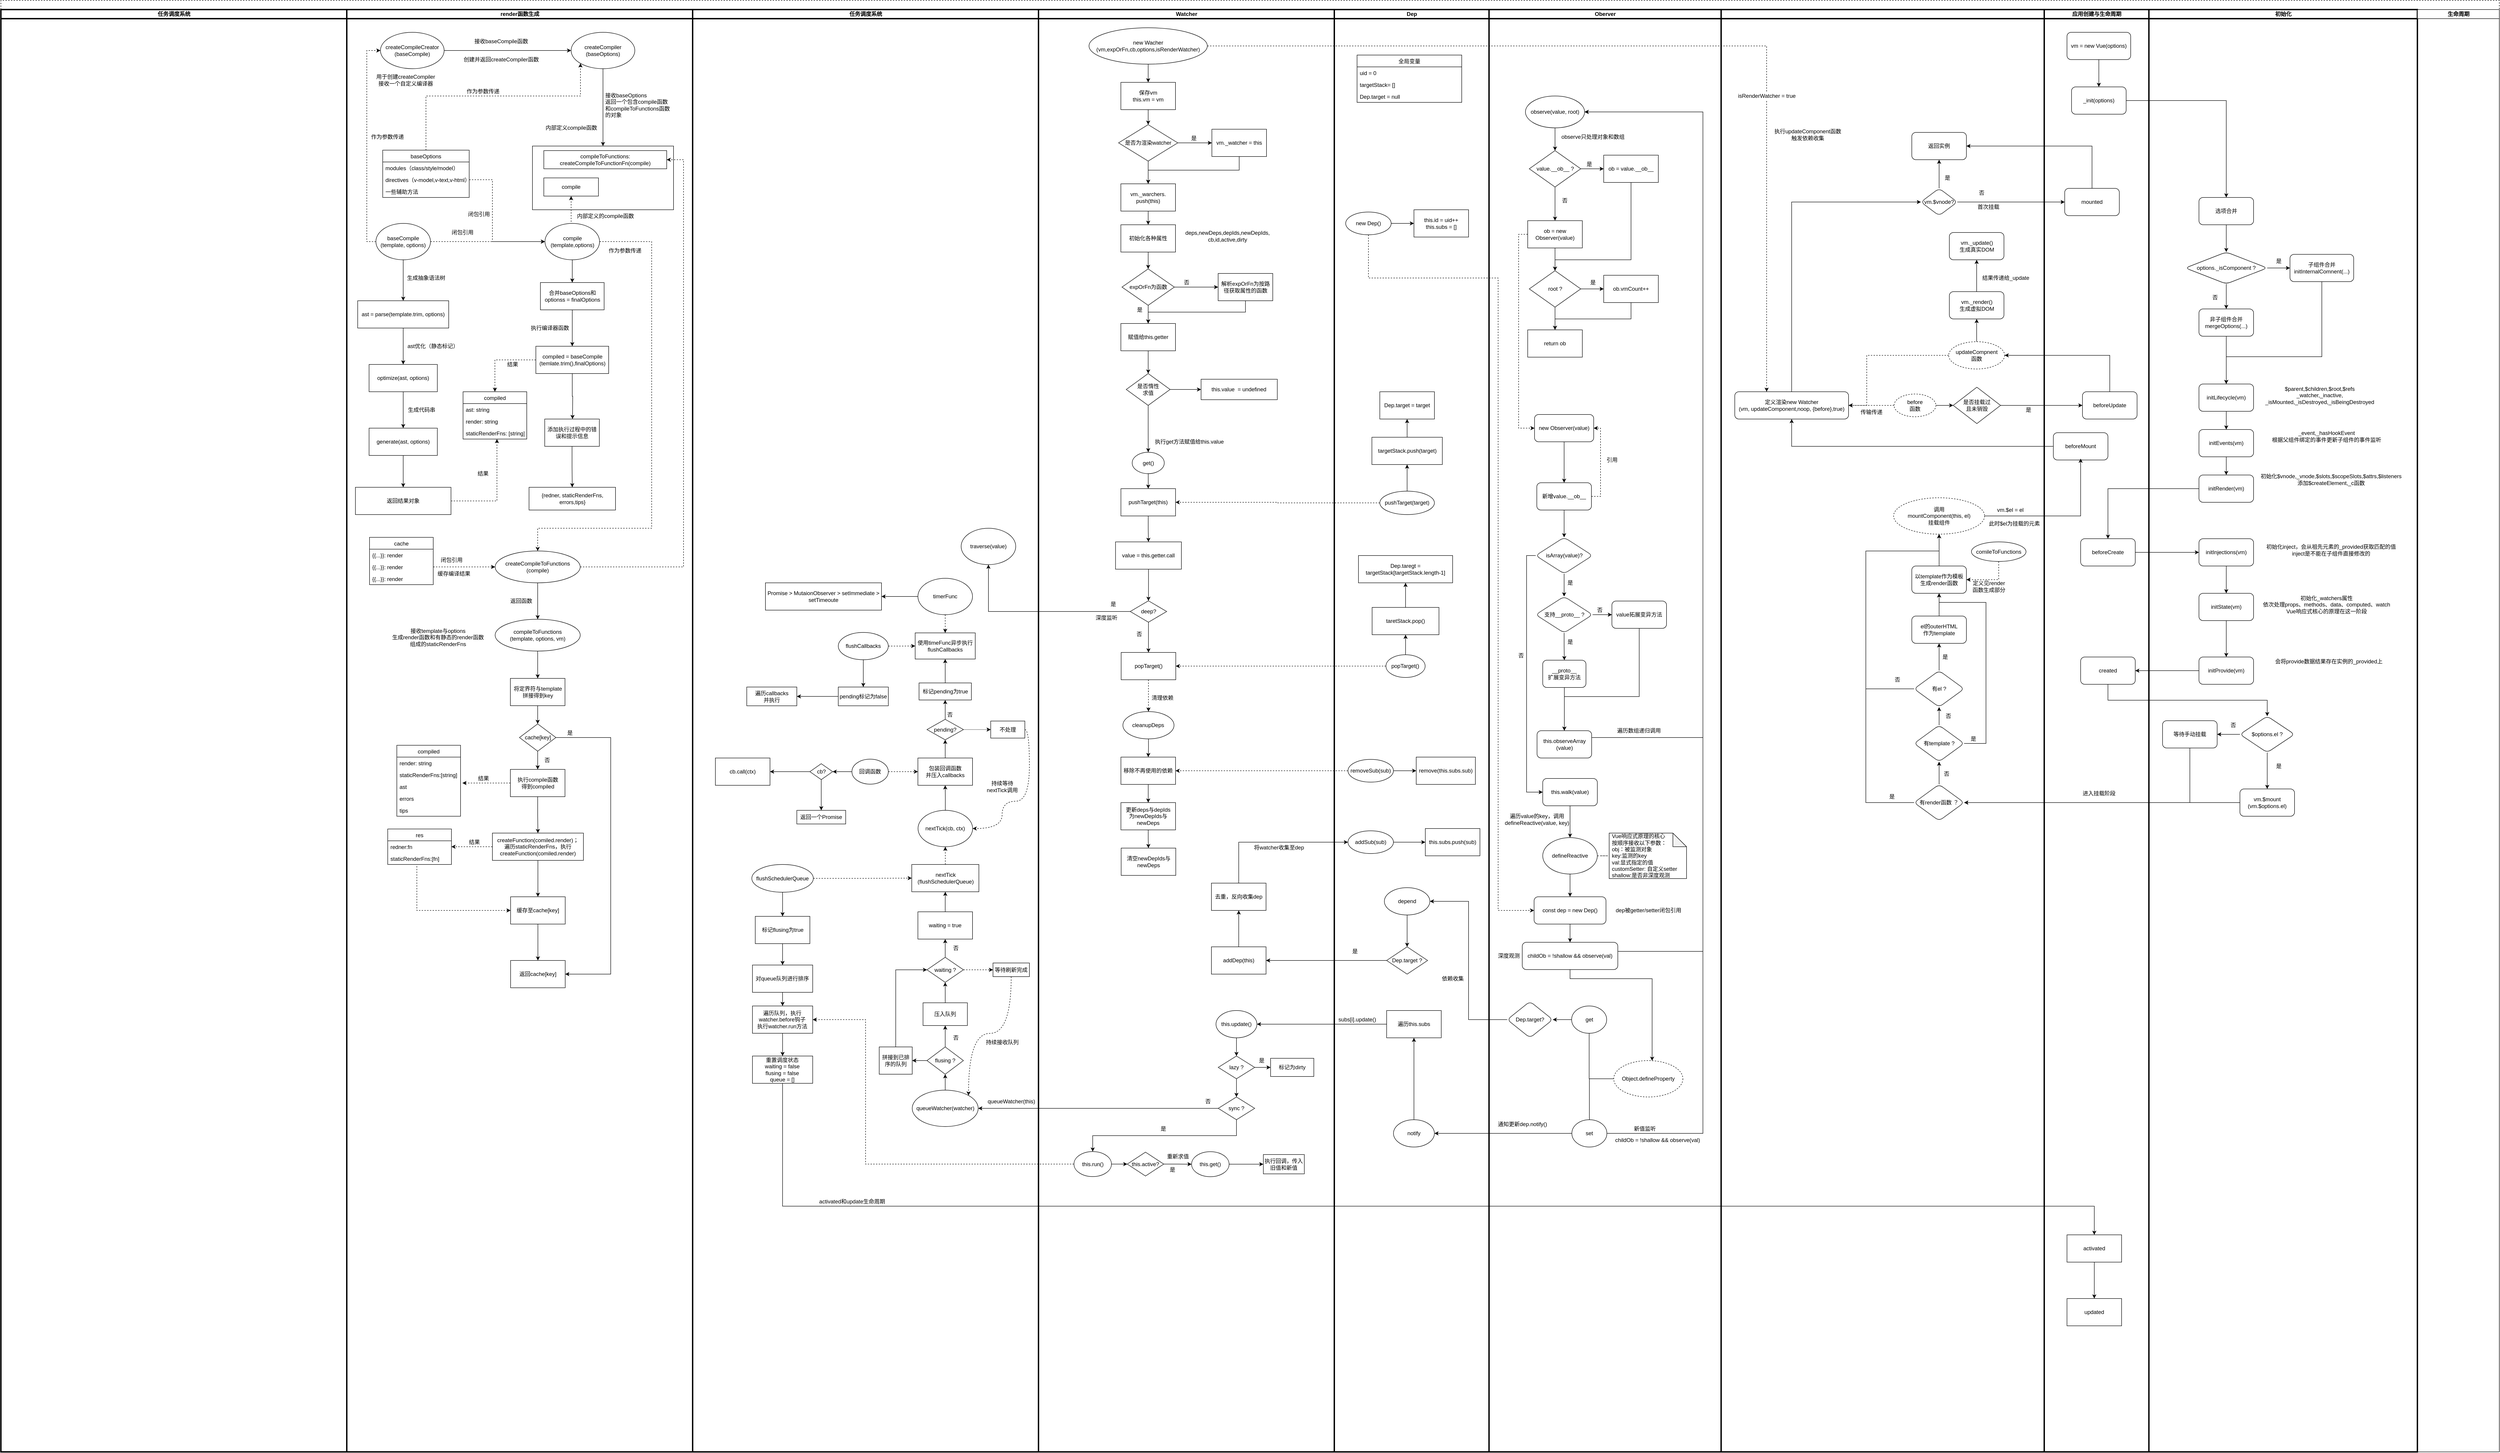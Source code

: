 <mxfile version="14.1.8" type="device"><diagram name="Page-1" id="74e2e168-ea6b-b213-b513-2b3c1d86103e"><mxGraphModel dx="2522" dy="1706" grid="1" gridSize="10" guides="1" tooltips="1" connect="1" arrows="1" fold="1" page="1" pageScale="1" pageWidth="1100" pageHeight="850" background="#ffffff" math="0" shadow="0"><root><mxCell id="0"/><mxCell id="1" parent="0"/><mxCell id="77e6c97f196da883-1" value="&amp;nbsp;" style="swimlane;html=1;childLayout=stackLayout;startSize=20;rounded=0;shadow=0;labelBackgroundColor=none;strokeWidth=1;fontFamily=Verdana;fontSize=8;align=center;dashed=1;" parent="1" vertex="1"><mxGeometry x="-60" y="-250" width="5490" height="3190" as="geometry"/></mxCell><mxCell id="rfXARt1QZUyqlLKQdZhP-42" style="edgeStyle=orthogonalEdgeStyle;rounded=0;orthogonalLoop=1;jettySize=auto;html=1;exitX=1;exitY=0.5;exitDx=0;exitDy=0;dashed=1;entryX=0.28;entryY=0;entryDx=0;entryDy=0;entryPerimeter=0;" edge="1" parent="77e6c97f196da883-1" source="rfXARt1QZUyqlLKQdZhP-3" target="BIJUsjKM9qNVMtu-9ZKN-106"><mxGeometry relative="1" as="geometry"><mxPoint x="3880" y="850" as="targetPoint"/></mxGeometry></mxCell><mxCell id="BIJUsjKM9qNVMtu-9ZKN-7" value="" style="edgeStyle=orthogonalEdgeStyle;rounded=0;orthogonalLoop=1;jettySize=auto;html=1;" parent="77e6c97f196da883-1" source="BIJUsjKM9qNVMtu-9ZKN-4" target="BIJUsjKM9qNVMtu-9ZKN-6" edge="1"><mxGeometry relative="1" as="geometry"/></mxCell><mxCell id="JgCj7kgT4mat8zaqkjkI-376" value="任务调度系统" style="swimlane;html=1;startSize=20;strokeWidth=3;" parent="77e6c97f196da883-1" vertex="1"><mxGeometry y="20" width="760" height="3170" as="geometry"><mxRectangle y="20" width="30" height="1590" as="alternateBounds"/></mxGeometry></mxCell><mxCell id="JgCj7kgT4mat8zaqkjkI-314" value="render函数生成" style="swimlane;html=1;startSize=20;strokeWidth=3;align=center;" parent="77e6c97f196da883-1" vertex="1"><mxGeometry x="760" y="20" width="760" height="3170" as="geometry"><mxRectangle y="20" width="30" height="1590" as="alternateBounds"/></mxGeometry></mxCell><mxCell id="JgCj7kgT4mat8zaqkjkI-449" value="" style="group" parent="JgCj7kgT4mat8zaqkjkI-314" vertex="1" connectable="0"><mxGeometry x="19" y="50" width="728" height="1060" as="geometry"/></mxCell><mxCell id="JgCj7kgT4mat8zaqkjkI-382" value="接收baseCompile函数" style="text;html=1;align=center;verticalAlign=middle;resizable=0;points=[];autosize=1;" parent="JgCj7kgT4mat8zaqkjkI-449" vertex="1"><mxGeometry x="255" y="10" width="130" height="20" as="geometry"/></mxCell><mxCell id="JgCj7kgT4mat8zaqkjkI-385" value="创建并返回createCompiler函数" style="text;html=1;align=center;verticalAlign=middle;resizable=0;points=[];autosize=1;" parent="JgCj7kgT4mat8zaqkjkI-449" vertex="1"><mxGeometry x="230" y="50" width="180" height="20" as="geometry"/></mxCell><mxCell id="JgCj7kgT4mat8zaqkjkI-383" value="" style="rounded=0;whiteSpace=wrap;html=1;" parent="JgCj7kgT4mat8zaqkjkI-449" vertex="1"><mxGeometry x="389" y="250" width="310" height="140" as="geometry"/></mxCell><mxCell id="JgCj7kgT4mat8zaqkjkI-386" value="接收baseOptions&lt;br&gt;返回一个包含compile函数&lt;br&gt;和compileToFunctions函数&lt;br&gt;的对象" style="text;html=1;align=left;verticalAlign=middle;resizable=0;points=[];autosize=1;" parent="JgCj7kgT4mat8zaqkjkI-449" vertex="1"><mxGeometry x="546.5" y="130" width="160" height="60" as="geometry"/></mxCell><mxCell id="JgCj7kgT4mat8zaqkjkI-388" value="compile" style="rounded=0;whiteSpace=wrap;html=1;align=center;" parent="JgCj7kgT4mat8zaqkjkI-449" vertex="1"><mxGeometry x="414" y="320" width="120" height="40" as="geometry"/></mxCell><mxCell id="JgCj7kgT4mat8zaqkjkI-390" value="createCompileCreator&lt;br&gt;(baseCompile)" style="ellipse;whiteSpace=wrap;html=1;align=center;" parent="JgCj7kgT4mat8zaqkjkI-449" vertex="1"><mxGeometry x="55" width="140" height="80" as="geometry"/></mxCell><mxCell id="JgCj7kgT4mat8zaqkjkI-396" style="edgeStyle=orthogonalEdgeStyle;rounded=0;orthogonalLoop=1;jettySize=auto;html=1;exitX=0.5;exitY=1;exitDx=0;exitDy=0;" parent="JgCj7kgT4mat8zaqkjkI-449" source="JgCj7kgT4mat8zaqkjkI-391" target="JgCj7kgT4mat8zaqkjkI-383" edge="1"><mxGeometry relative="1" as="geometry"/></mxCell><mxCell id="JgCj7kgT4mat8zaqkjkI-391" value="createCompiler&lt;br&gt;(baseOptions)" style="ellipse;whiteSpace=wrap;html=1;align=center;" parent="JgCj7kgT4mat8zaqkjkI-449" vertex="1"><mxGeometry x="474" width="140" height="80" as="geometry"/></mxCell><mxCell id="JgCj7kgT4mat8zaqkjkI-440" style="edgeStyle=orthogonalEdgeStyle;rounded=0;orthogonalLoop=1;jettySize=auto;html=1;exitX=1;exitY=0.5;exitDx=0;exitDy=0;entryX=0;entryY=0.5;entryDx=0;entryDy=0;" parent="JgCj7kgT4mat8zaqkjkI-449" source="JgCj7kgT4mat8zaqkjkI-390" target="JgCj7kgT4mat8zaqkjkI-391" edge="1"><mxGeometry relative="1" as="geometry"/></mxCell><mxCell id="JgCj7kgT4mat8zaqkjkI-393" value="用于创建createCompiler&lt;br&gt;接收一个自定义编译器" style="text;html=1;align=center;verticalAlign=middle;resizable=0;points=[];autosize=1;" parent="JgCj7kgT4mat8zaqkjkI-449" vertex="1"><mxGeometry x="40" y="90" width="140" height="30" as="geometry"/></mxCell><mxCell id="JgCj7kgT4mat8zaqkjkI-397" value="内部定义compile函数" style="text;html=1;align=center;verticalAlign=middle;resizable=0;points=[];autosize=1;" parent="JgCj7kgT4mat8zaqkjkI-449" vertex="1"><mxGeometry x="409" y="200" width="130" height="20" as="geometry"/></mxCell><mxCell id="JgCj7kgT4mat8zaqkjkI-399" style="edgeStyle=orthogonalEdgeStyle;rounded=0;orthogonalLoop=1;jettySize=auto;html=1;exitX=0.5;exitY=0;exitDx=0;exitDy=0;dashed=1;" parent="JgCj7kgT4mat8zaqkjkI-449" source="JgCj7kgT4mat8zaqkjkI-398" target="JgCj7kgT4mat8zaqkjkI-388" edge="1"><mxGeometry relative="1" as="geometry"><Array as="points"><mxPoint x="474" y="450"/><mxPoint x="474" y="450"/></Array></mxGeometry></mxCell><mxCell id="JgCj7kgT4mat8zaqkjkI-398" value="compile&lt;br&gt;(template,options)" style="ellipse;whiteSpace=wrap;html=1;align=center;" parent="JgCj7kgT4mat8zaqkjkI-449" vertex="1"><mxGeometry x="416.5" y="420" width="120" height="80" as="geometry"/></mxCell><mxCell id="JgCj7kgT4mat8zaqkjkI-401" value="合并baseOptions和optionss = finalOptions" style="whiteSpace=wrap;html=1;" parent="JgCj7kgT4mat8zaqkjkI-449" vertex="1"><mxGeometry x="406.5" y="550" width="140" height="60" as="geometry"/></mxCell><mxCell id="JgCj7kgT4mat8zaqkjkI-402" value="" style="edgeStyle=orthogonalEdgeStyle;rounded=0;orthogonalLoop=1;jettySize=auto;html=1;" parent="JgCj7kgT4mat8zaqkjkI-449" source="JgCj7kgT4mat8zaqkjkI-398" target="JgCj7kgT4mat8zaqkjkI-401" edge="1"><mxGeometry relative="1" as="geometry"/></mxCell><mxCell id="JgCj7kgT4mat8zaqkjkI-522" style="edgeStyle=orthogonalEdgeStyle;rounded=0;orthogonalLoop=1;jettySize=auto;html=1;exitX=0;exitY=0.5;exitDx=0;exitDy=0;entryX=0.5;entryY=0;entryDx=0;entryDy=0;dashed=1;startArrow=none;startFill=0;endArrow=classic;endFill=1;" parent="JgCj7kgT4mat8zaqkjkI-449" source="JgCj7kgT4mat8zaqkjkI-403" target="JgCj7kgT4mat8zaqkjkI-511" edge="1"><mxGeometry relative="1" as="geometry"/></mxCell><mxCell id="JgCj7kgT4mat8zaqkjkI-403" value="compiled = baseCompile&lt;br&gt;(temlate.trim(),finalOptions)" style="whiteSpace=wrap;html=1;" parent="JgCj7kgT4mat8zaqkjkI-449" vertex="1"><mxGeometry x="396.5" y="690" width="160" height="60" as="geometry"/></mxCell><mxCell id="JgCj7kgT4mat8zaqkjkI-404" value="" style="edgeStyle=orthogonalEdgeStyle;rounded=0;orthogonalLoop=1;jettySize=auto;html=1;" parent="JgCj7kgT4mat8zaqkjkI-449" source="JgCj7kgT4mat8zaqkjkI-401" target="JgCj7kgT4mat8zaqkjkI-403" edge="1"><mxGeometry relative="1" as="geometry"/></mxCell><mxCell id="JgCj7kgT4mat8zaqkjkI-409" value="执行编译器函数" style="text;html=1;align=center;verticalAlign=middle;resizable=0;points=[];autosize=1;" parent="JgCj7kgT4mat8zaqkjkI-449" vertex="1"><mxGeometry x="376.5" y="640" width="100" height="20" as="geometry"/></mxCell><mxCell id="JgCj7kgT4mat8zaqkjkI-410" value="添加执行过程中的错误和提示信息" style="whiteSpace=wrap;html=1;" parent="JgCj7kgT4mat8zaqkjkI-449" vertex="1"><mxGeometry x="416" y="850" width="120" height="60" as="geometry"/></mxCell><mxCell id="JgCj7kgT4mat8zaqkjkI-412" value="{redner, staticRenderFns,&lt;br&gt;errors,tips}" style="whiteSpace=wrap;html=1;" parent="JgCj7kgT4mat8zaqkjkI-449" vertex="1"><mxGeometry x="381.5" y="1000" width="190" height="50" as="geometry"/></mxCell><mxCell id="JgCj7kgT4mat8zaqkjkI-413" value="" style="edgeStyle=orthogonalEdgeStyle;rounded=0;orthogonalLoop=1;jettySize=auto;html=1;" parent="JgCj7kgT4mat8zaqkjkI-449" source="JgCj7kgT4mat8zaqkjkI-410" target="JgCj7kgT4mat8zaqkjkI-412" edge="1"><mxGeometry relative="1" as="geometry"/></mxCell><mxCell id="JgCj7kgT4mat8zaqkjkI-421" style="edgeStyle=orthogonalEdgeStyle;rounded=0;orthogonalLoop=1;jettySize=auto;html=1;exitX=0;exitY=0.5;exitDx=0;exitDy=0;entryX=0;entryY=0.5;entryDx=0;entryDy=0;dashed=1;" parent="JgCj7kgT4mat8zaqkjkI-449" source="JgCj7kgT4mat8zaqkjkI-415" target="JgCj7kgT4mat8zaqkjkI-390" edge="1"><mxGeometry relative="1" as="geometry"/></mxCell><mxCell id="JgCj7kgT4mat8zaqkjkI-441" style="edgeStyle=orthogonalEdgeStyle;rounded=0;orthogonalLoop=1;jettySize=auto;html=1;exitX=1;exitY=0.5;exitDx=0;exitDy=0;entryX=0;entryY=0.5;entryDx=0;entryDy=0;dashed=1;" parent="JgCj7kgT4mat8zaqkjkI-449" source="JgCj7kgT4mat8zaqkjkI-415" target="JgCj7kgT4mat8zaqkjkI-398" edge="1"><mxGeometry relative="1" as="geometry"/></mxCell><mxCell id="JgCj7kgT4mat8zaqkjkI-415" value="baseCompile&lt;br&gt;(template, options)" style="ellipse;whiteSpace=wrap;html=1;align=center;" parent="JgCj7kgT4mat8zaqkjkI-449" vertex="1"><mxGeometry x="45" y="420" width="120" height="80" as="geometry"/></mxCell><mxCell id="JgCj7kgT4mat8zaqkjkI-417" value="闭包引用" style="text;html=1;align=center;verticalAlign=middle;resizable=0;points=[];autosize=1;" parent="JgCj7kgT4mat8zaqkjkI-449" vertex="1"><mxGeometry x="205" y="430" width="60" height="20" as="geometry"/></mxCell><mxCell id="JgCj7kgT4mat8zaqkjkI-389" value="compileToFunctions: createCompileToFunctionFn(compile)" style="rounded=0;whiteSpace=wrap;html=1;align=center;" parent="JgCj7kgT4mat8zaqkjkI-449" vertex="1"><mxGeometry x="414" y="260" width="270" height="40" as="geometry"/></mxCell><mxCell id="JgCj7kgT4mat8zaqkjkI-419" value="内部定义的compile函数" style="text;html=1;align=center;verticalAlign=middle;resizable=0;points=[];autosize=1;" parent="JgCj7kgT4mat8zaqkjkI-449" vertex="1"><mxGeometry x="479" y="394" width="140" height="20" as="geometry"/></mxCell><mxCell id="JgCj7kgT4mat8zaqkjkI-422" value="作为参数传递" style="text;html=1;align=center;verticalAlign=middle;resizable=0;points=[];autosize=1;" parent="JgCj7kgT4mat8zaqkjkI-449" vertex="1"><mxGeometry x="25" y="220" width="90" height="20" as="geometry"/></mxCell><mxCell id="JgCj7kgT4mat8zaqkjkI-425" value="生成抽象语法树" style="text;html=1;align=center;verticalAlign=middle;resizable=0;points=[];autosize=1;" parent="JgCj7kgT4mat8zaqkjkI-449" vertex="1"><mxGeometry x="105" y="530" width="100" height="20" as="geometry"/></mxCell><mxCell id="JgCj7kgT4mat8zaqkjkI-428" value="ast优化（静态标记）" style="text;html=1;align=center;verticalAlign=middle;resizable=0;points=[];autosize=1;" parent="JgCj7kgT4mat8zaqkjkI-449" vertex="1"><mxGeometry x="105" y="680" width="130" height="20" as="geometry"/></mxCell><mxCell id="JgCj7kgT4mat8zaqkjkI-426" value="optimize(ast, options)" style="whiteSpace=wrap;html=1;" parent="JgCj7kgT4mat8zaqkjkI-449" vertex="1"><mxGeometry x="30" y="730" width="150" height="60" as="geometry"/></mxCell><mxCell id="JgCj7kgT4mat8zaqkjkI-431" value="生成代码串" style="text;html=1;align=center;verticalAlign=middle;resizable=0;points=[];autosize=1;" parent="JgCj7kgT4mat8zaqkjkI-449" vertex="1"><mxGeometry x="105" y="820" width="80" height="20" as="geometry"/></mxCell><mxCell id="JgCj7kgT4mat8zaqkjkI-521" style="edgeStyle=orthogonalEdgeStyle;rounded=0;orthogonalLoop=1;jettySize=auto;html=1;exitX=1;exitY=0.5;exitDx=0;exitDy=0;entryX=0.532;entryY=1;entryDx=0;entryDy=0;entryPerimeter=0;startArrow=none;startFill=0;endArrow=classic;endFill=1;dashed=1;" parent="JgCj7kgT4mat8zaqkjkI-449" source="JgCj7kgT4mat8zaqkjkI-432" target="JgCj7kgT4mat8zaqkjkI-513" edge="1"><mxGeometry relative="1" as="geometry"/></mxCell><mxCell id="JgCj7kgT4mat8zaqkjkI-432" value="返回结果对象" style="whiteSpace=wrap;html=1;" parent="JgCj7kgT4mat8zaqkjkI-449" vertex="1"><mxGeometry y="1000" width="210" height="60" as="geometry"/></mxCell><mxCell id="JgCj7kgT4mat8zaqkjkI-435" value="结果" style="text;html=1;align=center;verticalAlign=middle;resizable=0;points=[];autosize=1;" parent="JgCj7kgT4mat8zaqkjkI-449" vertex="1"><mxGeometry x="260" y="960" width="40" height="20" as="geometry"/></mxCell><mxCell id="JgCj7kgT4mat8zaqkjkI-445" value="闭包引用" style="text;html=1;align=center;verticalAlign=middle;resizable=0;points=[];autosize=1;" parent="JgCj7kgT4mat8zaqkjkI-449" vertex="1"><mxGeometry x="240.5" y="390" width="60" height="20" as="geometry"/></mxCell><mxCell id="JgCj7kgT4mat8zaqkjkI-447" value="作为参数传递" style="text;html=1;align=center;verticalAlign=middle;resizable=0;points=[];autosize=1;" parent="JgCj7kgT4mat8zaqkjkI-449" vertex="1"><mxGeometry x="235" y="120" width="90" height="20" as="geometry"/></mxCell><mxCell id="JgCj7kgT4mat8zaqkjkI-452" value="" style="group" parent="JgCj7kgT4mat8zaqkjkI-449" vertex="1" connectable="0"><mxGeometry x="60" y="259" width="190" height="104" as="geometry"/></mxCell><mxCell id="JgCj7kgT4mat8zaqkjkI-436" value="baseOptions" style="swimlane;fontStyle=0;childLayout=stackLayout;horizontal=1;startSize=26;fillColor=none;horizontalStack=0;resizeParent=1;resizeParentMax=0;resizeLast=0;collapsible=1;marginBottom=0;align=center;" parent="JgCj7kgT4mat8zaqkjkI-452" vertex="1"><mxGeometry width="190" height="104" as="geometry"/></mxCell><mxCell id="JgCj7kgT4mat8zaqkjkI-437" value="modules（class/style/model）" style="text;strokeColor=none;fillColor=none;align=left;verticalAlign=top;spacingLeft=4;spacingRight=4;overflow=hidden;rotatable=0;points=[[0,0.5],[1,0.5]];portConstraint=eastwest;" parent="JgCj7kgT4mat8zaqkjkI-436" vertex="1"><mxGeometry y="26" width="190" height="26" as="geometry"/></mxCell><mxCell id="JgCj7kgT4mat8zaqkjkI-438" value="directives（v-model,v-text,v-html）" style="text;strokeColor=none;fillColor=none;align=left;verticalAlign=top;spacingLeft=4;spacingRight=4;overflow=hidden;rotatable=0;points=[[0,0.5],[1,0.5]];portConstraint=eastwest;" parent="JgCj7kgT4mat8zaqkjkI-436" vertex="1"><mxGeometry y="52" width="190" height="26" as="geometry"/></mxCell><mxCell id="JgCj7kgT4mat8zaqkjkI-439" value="一些辅助方法" style="text;strokeColor=none;fillColor=none;align=left;verticalAlign=top;spacingLeft=4;spacingRight=4;overflow=hidden;rotatable=0;points=[[0,0.5],[1,0.5]];portConstraint=eastwest;" parent="JgCj7kgT4mat8zaqkjkI-436" vertex="1"><mxGeometry y="78" width="190" height="26" as="geometry"/></mxCell><mxCell id="JgCj7kgT4mat8zaqkjkI-501" style="edgeStyle=orthogonalEdgeStyle;rounded=0;orthogonalLoop=1;jettySize=auto;html=1;exitX=0.5;exitY=0;exitDx=0;exitDy=0;entryX=0;entryY=1;entryDx=0;entryDy=0;dashed=1;" parent="JgCj7kgT4mat8zaqkjkI-449" source="JgCj7kgT4mat8zaqkjkI-436" target="JgCj7kgT4mat8zaqkjkI-391" edge="1"><mxGeometry relative="1" as="geometry"><Array as="points"><mxPoint x="155" y="140"/><mxPoint x="495" y="140"/></Array></mxGeometry></mxCell><mxCell id="JgCj7kgT4mat8zaqkjkI-502" style="edgeStyle=orthogonalEdgeStyle;rounded=0;orthogonalLoop=1;jettySize=auto;html=1;exitX=1;exitY=0.5;exitDx=0;exitDy=0;dashed=1;" parent="JgCj7kgT4mat8zaqkjkI-449" source="JgCj7kgT4mat8zaqkjkI-438" target="JgCj7kgT4mat8zaqkjkI-398" edge="1"><mxGeometry relative="1" as="geometry"><Array as="points"><mxPoint x="301" y="324"/><mxPoint x="301" y="460"/></Array></mxGeometry></mxCell><mxCell id="JgCj7kgT4mat8zaqkjkI-504" value="作为参数传递" style="text;html=1;align=center;verticalAlign=middle;resizable=0;points=[];autosize=1;" parent="JgCj7kgT4mat8zaqkjkI-449" vertex="1"><mxGeometry x="546.5" y="470" width="90" height="20" as="geometry"/></mxCell><mxCell id="JgCj7kgT4mat8zaqkjkI-511" value="compiled" style="swimlane;fontStyle=0;childLayout=stackLayout;horizontal=1;startSize=26;fillColor=none;horizontalStack=0;resizeParent=1;resizeParentMax=0;resizeLast=0;collapsible=1;marginBottom=0;align=center;" parent="JgCj7kgT4mat8zaqkjkI-449" vertex="1"><mxGeometry x="236.5" y="790" width="140" height="104" as="geometry"/></mxCell><mxCell id="JgCj7kgT4mat8zaqkjkI-516" value="ast: string" style="text;strokeColor=none;fillColor=none;align=left;verticalAlign=top;spacingLeft=4;spacingRight=4;overflow=hidden;rotatable=0;points=[[0,0.5],[1,0.5]];portConstraint=eastwest;" parent="JgCj7kgT4mat8zaqkjkI-511" vertex="1"><mxGeometry y="26" width="140" height="26" as="geometry"/></mxCell><mxCell id="JgCj7kgT4mat8zaqkjkI-512" value="render: string" style="text;strokeColor=none;fillColor=none;align=left;verticalAlign=top;spacingLeft=4;spacingRight=4;overflow=hidden;rotatable=0;points=[[0,0.5],[1,0.5]];portConstraint=eastwest;" parent="JgCj7kgT4mat8zaqkjkI-511" vertex="1"><mxGeometry y="52" width="140" height="26" as="geometry"/></mxCell><mxCell id="JgCj7kgT4mat8zaqkjkI-513" value="staticRenderFns: [string]" style="text;strokeColor=none;fillColor=none;align=left;verticalAlign=top;spacingLeft=4;spacingRight=4;overflow=hidden;rotatable=0;points=[[0,0.5],[1,0.5]];portConstraint=eastwest;" parent="JgCj7kgT4mat8zaqkjkI-511" vertex="1"><mxGeometry y="78" width="140" height="26" as="geometry"/></mxCell><mxCell id="JgCj7kgT4mat8zaqkjkI-519" value="结果" style="text;html=1;align=center;verticalAlign=middle;resizable=0;points=[];autosize=1;" parent="JgCj7kgT4mat8zaqkjkI-449" vertex="1"><mxGeometry x="325" y="720" width="40" height="20" as="geometry"/></mxCell><mxCell id="JgCj7kgT4mat8zaqkjkI-523" style="edgeStyle=orthogonalEdgeStyle;rounded=0;orthogonalLoop=1;jettySize=auto;html=1;exitX=1;exitY=0.5;exitDx=0;exitDy=0;entryX=1;entryY=0.5;entryDx=0;entryDy=0;dashed=1;startArrow=none;startFill=0;endArrow=classic;endFill=1;" parent="JgCj7kgT4mat8zaqkjkI-314" source="JgCj7kgT4mat8zaqkjkI-453" target="JgCj7kgT4mat8zaqkjkI-389" edge="1"><mxGeometry relative="1" as="geometry"><Array as="points"><mxPoint x="740" y="1225"/><mxPoint x="740" y="330"/></Array></mxGeometry></mxCell><mxCell id="JgCj7kgT4mat8zaqkjkI-453" value="createCompileToFunctions&lt;br&gt;(compile)" style="ellipse;whiteSpace=wrap;html=1;align=center;" parent="JgCj7kgT4mat8zaqkjkI-314" vertex="1"><mxGeometry x="326" y="1190" width="187" height="70" as="geometry"/></mxCell><mxCell id="JgCj7kgT4mat8zaqkjkI-456" value="cache" style="swimlane;fontStyle=0;childLayout=stackLayout;horizontal=1;startSize=26;fillColor=none;horizontalStack=0;resizeParent=1;resizeParentMax=0;resizeLast=0;collapsible=1;marginBottom=0;align=center;" parent="JgCj7kgT4mat8zaqkjkI-314" vertex="1"><mxGeometry x="50" y="1160" width="140" height="104" as="geometry"/></mxCell><mxCell id="JgCj7kgT4mat8zaqkjkI-457" value="{{...}}: render" style="text;strokeColor=none;fillColor=none;align=left;verticalAlign=top;spacingLeft=4;spacingRight=4;overflow=hidden;rotatable=0;points=[[0,0.5],[1,0.5]];portConstraint=eastwest;" parent="JgCj7kgT4mat8zaqkjkI-456" vertex="1"><mxGeometry y="26" width="140" height="26" as="geometry"/></mxCell><mxCell id="JgCj7kgT4mat8zaqkjkI-458" value="{{...}}: render" style="text;strokeColor=none;fillColor=none;align=left;verticalAlign=top;spacingLeft=4;spacingRight=4;overflow=hidden;rotatable=0;points=[[0,0.5],[1,0.5]];portConstraint=eastwest;" parent="JgCj7kgT4mat8zaqkjkI-456" vertex="1"><mxGeometry y="52" width="140" height="26" as="geometry"/></mxCell><mxCell id="JgCj7kgT4mat8zaqkjkI-459" value="{{...}}: render" style="text;strokeColor=none;fillColor=none;align=left;verticalAlign=top;spacingLeft=4;spacingRight=4;overflow=hidden;rotatable=0;points=[[0,0.5],[1,0.5]];portConstraint=eastwest;" parent="JgCj7kgT4mat8zaqkjkI-456" vertex="1"><mxGeometry y="78" width="140" height="26" as="geometry"/></mxCell><mxCell id="JgCj7kgT4mat8zaqkjkI-460" style="edgeStyle=orthogonalEdgeStyle;rounded=0;orthogonalLoop=1;jettySize=auto;html=1;exitX=1;exitY=0.5;exitDx=0;exitDy=0;entryX=0;entryY=0.5;entryDx=0;entryDy=0;dashed=1;" parent="JgCj7kgT4mat8zaqkjkI-314" source="JgCj7kgT4mat8zaqkjkI-458" target="JgCj7kgT4mat8zaqkjkI-453" edge="1"><mxGeometry relative="1" as="geometry"/></mxCell><mxCell id="JgCj7kgT4mat8zaqkjkI-462" value="缓存编译结果" style="text;html=1;align=center;verticalAlign=middle;resizable=0;points=[];autosize=1;" parent="JgCj7kgT4mat8zaqkjkI-314" vertex="1"><mxGeometry x="190" y="1230" width="90" height="20" as="geometry"/></mxCell><mxCell id="JgCj7kgT4mat8zaqkjkI-465" value="返回函数" style="text;html=1;align=center;verticalAlign=middle;resizable=0;points=[];autosize=1;" parent="JgCj7kgT4mat8zaqkjkI-314" vertex="1"><mxGeometry x="353" y="1290" width="60" height="20" as="geometry"/></mxCell><mxCell id="JgCj7kgT4mat8zaqkjkI-466" value="将定界符与template&lt;br&gt;拼接得到key" style="whiteSpace=wrap;html=1;" parent="JgCj7kgT4mat8zaqkjkI-314" vertex="1"><mxGeometry x="359.5" y="1470" width="120" height="60" as="geometry"/></mxCell><mxCell id="JgCj7kgT4mat8zaqkjkI-468" value="cache[key]" style="rhombus;whiteSpace=wrap;html=1;" parent="JgCj7kgT4mat8zaqkjkI-314" vertex="1"><mxGeometry x="379.5" y="1570" width="80" height="60" as="geometry"/></mxCell><mxCell id="JgCj7kgT4mat8zaqkjkI-469" value="" style="edgeStyle=orthogonalEdgeStyle;rounded=0;orthogonalLoop=1;jettySize=auto;html=1;" parent="JgCj7kgT4mat8zaqkjkI-314" source="JgCj7kgT4mat8zaqkjkI-466" target="JgCj7kgT4mat8zaqkjkI-468" edge="1"><mxGeometry relative="1" as="geometry"/></mxCell><mxCell id="JgCj7kgT4mat8zaqkjkI-505" style="edgeStyle=orthogonalEdgeStyle;rounded=0;orthogonalLoop=1;jettySize=auto;html=1;exitX=0;exitY=0.5;exitDx=0;exitDy=0;entryX=1.029;entryY=0.192;entryDx=0;entryDy=0;entryPerimeter=0;dashed=1;" parent="JgCj7kgT4mat8zaqkjkI-314" source="JgCj7kgT4mat8zaqkjkI-470" target="JgCj7kgT4mat8zaqkjkI-475" edge="1"><mxGeometry relative="1" as="geometry"/></mxCell><mxCell id="JgCj7kgT4mat8zaqkjkI-470" value="执行compile函数&lt;br&gt;得到compiled" style="whiteSpace=wrap;html=1;" parent="JgCj7kgT4mat8zaqkjkI-314" vertex="1"><mxGeometry x="359.5" y="1670" width="120" height="60" as="geometry"/></mxCell><mxCell id="JgCj7kgT4mat8zaqkjkI-471" value="" style="edgeStyle=orthogonalEdgeStyle;rounded=0;orthogonalLoop=1;jettySize=auto;html=1;" parent="JgCj7kgT4mat8zaqkjkI-314" source="JgCj7kgT4mat8zaqkjkI-468" target="JgCj7kgT4mat8zaqkjkI-470" edge="1"><mxGeometry relative="1" as="geometry"/></mxCell><mxCell id="JgCj7kgT4mat8zaqkjkI-472" value="compiled" style="swimlane;fontStyle=0;childLayout=stackLayout;horizontal=1;startSize=26;fillColor=none;horizontalStack=0;resizeParent=1;resizeParentMax=0;resizeLast=0;collapsible=1;marginBottom=0;align=center;" parent="JgCj7kgT4mat8zaqkjkI-314" vertex="1"><mxGeometry x="110" y="1617" width="140" height="156" as="geometry"/></mxCell><mxCell id="JgCj7kgT4mat8zaqkjkI-473" value="render: string" style="text;strokeColor=none;fillColor=none;align=left;verticalAlign=top;spacingLeft=4;spacingRight=4;overflow=hidden;rotatable=0;points=[[0,0.5],[1,0.5]];portConstraint=eastwest;" parent="JgCj7kgT4mat8zaqkjkI-472" vertex="1"><mxGeometry y="26" width="140" height="26" as="geometry"/></mxCell><mxCell id="JgCj7kgT4mat8zaqkjkI-474" value="staticRenderFns:[string]" style="text;strokeColor=none;fillColor=none;align=left;verticalAlign=top;spacingLeft=4;spacingRight=4;overflow=hidden;rotatable=0;points=[[0,0.5],[1,0.5]];portConstraint=eastwest;" parent="JgCj7kgT4mat8zaqkjkI-472" vertex="1"><mxGeometry y="52" width="140" height="26" as="geometry"/></mxCell><mxCell id="JgCj7kgT4mat8zaqkjkI-475" value="ast" style="text;strokeColor=none;fillColor=none;align=left;verticalAlign=top;spacingLeft=4;spacingRight=4;overflow=hidden;rotatable=0;points=[[0,0.5],[1,0.5]];portConstraint=eastwest;" parent="JgCj7kgT4mat8zaqkjkI-472" vertex="1"><mxGeometry y="78" width="140" height="26" as="geometry"/></mxCell><mxCell id="JgCj7kgT4mat8zaqkjkI-478" value="errors" style="text;strokeColor=none;fillColor=none;align=left;verticalAlign=top;spacingLeft=4;spacingRight=4;overflow=hidden;rotatable=0;points=[[0,0.5],[1,0.5]];portConstraint=eastwest;" parent="JgCj7kgT4mat8zaqkjkI-472" vertex="1"><mxGeometry y="104" width="140" height="26" as="geometry"/></mxCell><mxCell id="JgCj7kgT4mat8zaqkjkI-479" value="tips" style="text;strokeColor=none;fillColor=none;align=left;verticalAlign=top;spacingLeft=4;spacingRight=4;overflow=hidden;rotatable=0;points=[[0,0.5],[1,0.5]];portConstraint=eastwest;" parent="JgCj7kgT4mat8zaqkjkI-472" vertex="1"><mxGeometry y="130" width="140" height="26" as="geometry"/></mxCell><mxCell id="JgCj7kgT4mat8zaqkjkI-482" value="res" style="swimlane;fontStyle=0;childLayout=stackLayout;horizontal=1;startSize=26;fillColor=none;horizontalStack=0;resizeParent=1;resizeParentMax=0;resizeLast=0;collapsible=1;marginBottom=0;align=center;" parent="JgCj7kgT4mat8zaqkjkI-314" vertex="1"><mxGeometry x="90" y="1801" width="140" height="78" as="geometry"/></mxCell><mxCell id="JgCj7kgT4mat8zaqkjkI-483" value="redner:fn" style="text;strokeColor=none;fillColor=none;align=left;verticalAlign=top;spacingLeft=4;spacingRight=4;overflow=hidden;rotatable=0;points=[[0,0.5],[1,0.5]];portConstraint=eastwest;" parent="JgCj7kgT4mat8zaqkjkI-482" vertex="1"><mxGeometry y="26" width="140" height="26" as="geometry"/></mxCell><mxCell id="JgCj7kgT4mat8zaqkjkI-484" value="staticRenderFns:[fn]" style="text;strokeColor=none;fillColor=none;align=left;verticalAlign=top;spacingLeft=4;spacingRight=4;overflow=hidden;rotatable=0;points=[[0,0.5],[1,0.5]];portConstraint=eastwest;" parent="JgCj7kgT4mat8zaqkjkI-482" vertex="1"><mxGeometry y="52" width="140" height="26" as="geometry"/></mxCell><mxCell id="JgCj7kgT4mat8zaqkjkI-524" style="edgeStyle=orthogonalEdgeStyle;rounded=0;orthogonalLoop=1;jettySize=auto;html=1;exitX=1;exitY=0.5;exitDx=0;exitDy=0;entryX=0.5;entryY=0;entryDx=0;entryDy=0;dashed=1;startArrow=none;startFill=0;endArrow=classic;endFill=1;" parent="JgCj7kgT4mat8zaqkjkI-314" source="JgCj7kgT4mat8zaqkjkI-398" target="JgCj7kgT4mat8zaqkjkI-453" edge="1"><mxGeometry relative="1" as="geometry"><Array as="points"><mxPoint x="670" y="510"/><mxPoint x="670" y="1140"/><mxPoint x="420" y="1140"/></Array></mxGeometry></mxCell><mxCell id="JgCj7kgT4mat8zaqkjkI-525" value="接收template与options&lt;br&gt;生成render函数和有静态的render函数&lt;br&gt;组成的staticRenderFns" style="text;html=1;align=center;verticalAlign=middle;resizable=0;points=[];autosize=1;" parent="JgCj7kgT4mat8zaqkjkI-314" vertex="1"><mxGeometry x="90" y="1355" width="220" height="50" as="geometry"/></mxCell><mxCell id="IaZ8CBzQf82xbEypCu3V-108" value="任务调度系统" style="swimlane;html=1;startSize=20;strokeWidth=3;" parent="77e6c97f196da883-1" vertex="1"><mxGeometry x="1520" y="20" width="760" height="3170" as="geometry"><mxRectangle y="20" width="30" height="1590" as="alternateBounds"/></mxGeometry></mxCell><mxCell id="IaZ8CBzQf82xbEypCu3V-18" value="traverse(value)" style="ellipse;whiteSpace=wrap;html=1;" parent="IaZ8CBzQf82xbEypCu3V-108" vertex="1"><mxGeometry x="590" y="1140" width="120" height="80" as="geometry"/></mxCell><mxCell id="IaZ8CBzQf82xbEypCu3V-155" value="&lt;span&gt;queueWatcher(this)&lt;/span&gt;" style="text;html=1;align=center;verticalAlign=middle;resizable=0;points=[];autosize=1;" parent="IaZ8CBzQf82xbEypCu3V-108" vertex="1"><mxGeometry x="640" y="2390" width="120" height="20" as="geometry"/></mxCell><mxCell id="JgCj7kgT4mat8zaqkjkI-127" value="" style="group" parent="IaZ8CBzQf82xbEypCu3V-108" vertex="1" connectable="0"><mxGeometry x="130" y="1250" width="610" height="1205" as="geometry"/></mxCell><mxCell id="BIJUsjKM9qNVMtu-9ZKN-280" value="queueWatcher(watcher)" style="ellipse;whiteSpace=wrap;html=1;" parent="JgCj7kgT4mat8zaqkjkI-127" vertex="1"><mxGeometry x="352.5" y="1125" width="145" height="80" as="geometry"/></mxCell><mxCell id="IaZ8CBzQf82xbEypCu3V-156" value="flusing ?" style="rhombus;whiteSpace=wrap;html=1;" parent="JgCj7kgT4mat8zaqkjkI-127" vertex="1"><mxGeometry x="385" y="1030" width="80" height="60" as="geometry"/></mxCell><mxCell id="IaZ8CBzQf82xbEypCu3V-157" value="" style="edgeStyle=orthogonalEdgeStyle;rounded=0;orthogonalLoop=1;jettySize=auto;html=1;endArrow=classic;endFill=1;" parent="JgCj7kgT4mat8zaqkjkI-127" source="BIJUsjKM9qNVMtu-9ZKN-280" target="IaZ8CBzQf82xbEypCu3V-156" edge="1"><mxGeometry relative="1" as="geometry"/></mxCell><mxCell id="IaZ8CBzQf82xbEypCu3V-158" value="压入队列" style="whiteSpace=wrap;html=1;" parent="JgCj7kgT4mat8zaqkjkI-127" vertex="1"><mxGeometry x="376.25" y="933" width="97.5" height="50" as="geometry"/></mxCell><mxCell id="IaZ8CBzQf82xbEypCu3V-159" value="" style="edgeStyle=orthogonalEdgeStyle;rounded=0;orthogonalLoop=1;jettySize=auto;html=1;endArrow=classic;endFill=1;" parent="JgCj7kgT4mat8zaqkjkI-127" source="IaZ8CBzQf82xbEypCu3V-156" target="IaZ8CBzQf82xbEypCu3V-158" edge="1"><mxGeometry relative="1" as="geometry"/></mxCell><mxCell id="IaZ8CBzQf82xbEypCu3V-160" value="拼接到已排&lt;br&gt;序的队列" style="whiteSpace=wrap;html=1;" parent="JgCj7kgT4mat8zaqkjkI-127" vertex="1"><mxGeometry x="280" y="1030" width="72.5" height="60" as="geometry"/></mxCell><mxCell id="IaZ8CBzQf82xbEypCu3V-161" value="" style="edgeStyle=orthogonalEdgeStyle;rounded=0;orthogonalLoop=1;jettySize=auto;html=1;endArrow=classic;endFill=1;" parent="JgCj7kgT4mat8zaqkjkI-127" source="IaZ8CBzQf82xbEypCu3V-156" target="IaZ8CBzQf82xbEypCu3V-160" edge="1"><mxGeometry relative="1" as="geometry"/></mxCell><mxCell id="IaZ8CBzQf82xbEypCu3V-162" value="waiting ?" style="rhombus;whiteSpace=wrap;html=1;" parent="JgCj7kgT4mat8zaqkjkI-127" vertex="1"><mxGeometry x="385" y="833" width="80" height="55" as="geometry"/></mxCell><mxCell id="IaZ8CBzQf82xbEypCu3V-171" style="edgeStyle=orthogonalEdgeStyle;rounded=0;orthogonalLoop=1;jettySize=auto;html=1;exitX=0.5;exitY=0;exitDx=0;exitDy=0;entryX=0;entryY=0.5;entryDx=0;entryDy=0;endArrow=classic;endFill=1;" parent="JgCj7kgT4mat8zaqkjkI-127" source="IaZ8CBzQf82xbEypCu3V-160" target="IaZ8CBzQf82xbEypCu3V-162" edge="1"><mxGeometry relative="1" as="geometry"/></mxCell><mxCell id="IaZ8CBzQf82xbEypCu3V-163" value="" style="edgeStyle=orthogonalEdgeStyle;rounded=0;orthogonalLoop=1;jettySize=auto;html=1;endArrow=classic;endFill=1;" parent="JgCj7kgT4mat8zaqkjkI-127" source="IaZ8CBzQf82xbEypCu3V-158" target="IaZ8CBzQf82xbEypCu3V-162" edge="1"><mxGeometry relative="1" as="geometry"/></mxCell><mxCell id="IaZ8CBzQf82xbEypCu3V-164" value="waiting = true" style="whiteSpace=wrap;html=1;" parent="JgCj7kgT4mat8zaqkjkI-127" vertex="1"><mxGeometry x="365" y="733" width="120" height="60" as="geometry"/></mxCell><mxCell id="IaZ8CBzQf82xbEypCu3V-165" value="" style="edgeStyle=orthogonalEdgeStyle;rounded=0;orthogonalLoop=1;jettySize=auto;html=1;endArrow=classic;endFill=1;" parent="JgCj7kgT4mat8zaqkjkI-127" source="IaZ8CBzQf82xbEypCu3V-162" target="IaZ8CBzQf82xbEypCu3V-164" edge="1"><mxGeometry relative="1" as="geometry"/></mxCell><mxCell id="IaZ8CBzQf82xbEypCu3V-166" value="nextTick&lt;br&gt;(flushSchedulerQueue)" style="whiteSpace=wrap;html=1;" parent="JgCj7kgT4mat8zaqkjkI-127" vertex="1"><mxGeometry x="351.5" y="629" width="147.5" height="60" as="geometry"/></mxCell><mxCell id="IaZ8CBzQf82xbEypCu3V-167" value="" style="edgeStyle=orthogonalEdgeStyle;rounded=0;orthogonalLoop=1;jettySize=auto;html=1;endArrow=classic;endFill=1;" parent="JgCj7kgT4mat8zaqkjkI-127" source="IaZ8CBzQf82xbEypCu3V-164" target="IaZ8CBzQf82xbEypCu3V-166" edge="1"><mxGeometry relative="1" as="geometry"/></mxCell><mxCell id="IaZ8CBzQf82xbEypCu3V-168" value="否" style="text;html=1;align=center;verticalAlign=middle;resizable=0;points=[];autosize=1;" parent="JgCj7kgT4mat8zaqkjkI-127" vertex="1"><mxGeometry x="432.5" y="803" width="30" height="20" as="geometry"/></mxCell><mxCell id="IaZ8CBzQf82xbEypCu3V-169" value="否" style="text;html=1;align=center;verticalAlign=middle;resizable=0;points=[];autosize=1;" parent="JgCj7kgT4mat8zaqkjkI-127" vertex="1"><mxGeometry x="432.5" y="1000" width="30" height="20" as="geometry"/></mxCell><mxCell id="IaZ8CBzQf82xbEypCu3V-172" value="flushSchedulerQueue" style="ellipse;whiteSpace=wrap;html=1;" parent="JgCj7kgT4mat8zaqkjkI-127" vertex="1"><mxGeometry y="629" width="135.25" height="61" as="geometry"/></mxCell><mxCell id="IaZ8CBzQf82xbEypCu3V-182" value="标记flusing为true" style="whiteSpace=wrap;html=1;" parent="JgCj7kgT4mat8zaqkjkI-127" vertex="1"><mxGeometry x="7.625" y="743" width="120" height="60" as="geometry"/></mxCell><mxCell id="IaZ8CBzQf82xbEypCu3V-183" value="" style="edgeStyle=orthogonalEdgeStyle;rounded=0;orthogonalLoop=1;jettySize=auto;html=1;endArrow=classic;endFill=1;" parent="JgCj7kgT4mat8zaqkjkI-127" source="IaZ8CBzQf82xbEypCu3V-172" target="IaZ8CBzQf82xbEypCu3V-182" edge="1"><mxGeometry relative="1" as="geometry"/></mxCell><mxCell id="IaZ8CBzQf82xbEypCu3V-184" value="对queue队列进行排序" style="whiteSpace=wrap;html=1;" parent="JgCj7kgT4mat8zaqkjkI-127" vertex="1"><mxGeometry x="1.44" y="850" width="132.38" height="60" as="geometry"/></mxCell><mxCell id="IaZ8CBzQf82xbEypCu3V-185" value="" style="edgeStyle=orthogonalEdgeStyle;rounded=0;orthogonalLoop=1;jettySize=auto;html=1;endArrow=classic;endFill=1;" parent="JgCj7kgT4mat8zaqkjkI-127" source="IaZ8CBzQf82xbEypCu3V-182" target="IaZ8CBzQf82xbEypCu3V-184" edge="1"><mxGeometry relative="1" as="geometry"/></mxCell><mxCell id="IaZ8CBzQf82xbEypCu3V-186" value="遍历队列，执行&lt;br&gt;watcher.before钩子&lt;br&gt;执行watcher.run方法" style="whiteSpace=wrap;html=1;" parent="JgCj7kgT4mat8zaqkjkI-127" vertex="1"><mxGeometry x="1.44" y="940" width="132.38" height="60" as="geometry"/></mxCell><mxCell id="IaZ8CBzQf82xbEypCu3V-187" value="" style="edgeStyle=orthogonalEdgeStyle;rounded=0;orthogonalLoop=1;jettySize=auto;html=1;endArrow=classic;endFill=1;" parent="JgCj7kgT4mat8zaqkjkI-127" source="IaZ8CBzQf82xbEypCu3V-184" target="IaZ8CBzQf82xbEypCu3V-186" edge="1"><mxGeometry relative="1" as="geometry"/></mxCell><mxCell id="IaZ8CBzQf82xbEypCu3V-189" value="重置调度状态&lt;br&gt;waiting = false&lt;br&gt;flusing = false&lt;br&gt;queue = []" style="whiteSpace=wrap;html=1;" parent="JgCj7kgT4mat8zaqkjkI-127" vertex="1"><mxGeometry x="1.44" y="1050" width="132.38" height="60" as="geometry"/></mxCell><mxCell id="IaZ8CBzQf82xbEypCu3V-190" value="" style="edgeStyle=orthogonalEdgeStyle;rounded=0;orthogonalLoop=1;jettySize=auto;html=1;endArrow=classic;endFill=1;" parent="JgCj7kgT4mat8zaqkjkI-127" source="IaZ8CBzQf82xbEypCu3V-186" target="IaZ8CBzQf82xbEypCu3V-189" edge="1"><mxGeometry relative="1" as="geometry"/></mxCell><mxCell id="IaZ8CBzQf82xbEypCu3V-201" value="nextTick(cb, ctx)" style="ellipse;whiteSpace=wrap;html=1;" parent="JgCj7kgT4mat8zaqkjkI-127" vertex="1"><mxGeometry x="365.25" y="510" width="120" height="80" as="geometry"/></mxCell><mxCell id="IaZ8CBzQf82xbEypCu3V-202" value="" style="edgeStyle=orthogonalEdgeStyle;rounded=0;orthogonalLoop=1;jettySize=auto;html=1;dashed=1;endArrow=classic;endFill=1;" parent="JgCj7kgT4mat8zaqkjkI-127" source="IaZ8CBzQf82xbEypCu3V-166" target="IaZ8CBzQf82xbEypCu3V-201" edge="1"><mxGeometry relative="1" as="geometry"/></mxCell><mxCell id="IaZ8CBzQf82xbEypCu3V-207" value="包装回调函数&lt;br&gt;并压入callbacks" style="whiteSpace=wrap;html=1;" parent="JgCj7kgT4mat8zaqkjkI-127" vertex="1"><mxGeometry x="365" y="395" width="120" height="60" as="geometry"/></mxCell><mxCell id="IaZ8CBzQf82xbEypCu3V-208" value="" style="edgeStyle=orthogonalEdgeStyle;rounded=0;orthogonalLoop=1;jettySize=auto;html=1;endArrow=classic;endFill=1;" parent="JgCj7kgT4mat8zaqkjkI-127" source="IaZ8CBzQf82xbEypCu3V-201" target="IaZ8CBzQf82xbEypCu3V-207" edge="1"><mxGeometry relative="1" as="geometry"/></mxCell><mxCell id="IaZ8CBzQf82xbEypCu3V-209" value="回调函数" style="ellipse;whiteSpace=wrap;html=1;" parent="JgCj7kgT4mat8zaqkjkI-127" vertex="1"><mxGeometry x="220" y="397.5" width="80" height="55" as="geometry"/></mxCell><mxCell id="IaZ8CBzQf82xbEypCu3V-211" value="cb?" style="rhombus;whiteSpace=wrap;html=1;" parent="JgCj7kgT4mat8zaqkjkI-127" vertex="1"><mxGeometry x="127.63" y="407.5" width="50" height="35" as="geometry"/></mxCell><mxCell id="IaZ8CBzQf82xbEypCu3V-212" value="" style="edgeStyle=orthogonalEdgeStyle;rounded=0;orthogonalLoop=1;jettySize=auto;html=1;endArrow=classic;endFill=1;" parent="JgCj7kgT4mat8zaqkjkI-127" source="IaZ8CBzQf82xbEypCu3V-209" target="IaZ8CBzQf82xbEypCu3V-211" edge="1"><mxGeometry relative="1" as="geometry"/></mxCell><mxCell id="IaZ8CBzQf82xbEypCu3V-234" style="edgeStyle=orthogonalEdgeStyle;curved=1;rounded=0;orthogonalLoop=1;jettySize=auto;html=1;exitX=0.5;exitY=1;exitDx=0;exitDy=0;entryX=1;entryY=0;entryDx=0;entryDy=0;dashed=1;endArrow=classic;endFill=1;" parent="JgCj7kgT4mat8zaqkjkI-127" source="IaZ8CBzQf82xbEypCu3V-213" target="BIJUsjKM9qNVMtu-9ZKN-280" edge="1"><mxGeometry relative="1" as="geometry"/></mxCell><mxCell id="IaZ8CBzQf82xbEypCu3V-213" value="等待刷新完成" style="whiteSpace=wrap;html=1;" parent="JgCj7kgT4mat8zaqkjkI-127" vertex="1"><mxGeometry x="530" y="845.5" width="80" height="30" as="geometry"/></mxCell><mxCell id="IaZ8CBzQf82xbEypCu3V-214" value="" style="edgeStyle=orthogonalEdgeStyle;rounded=0;orthogonalLoop=1;jettySize=auto;html=1;dashed=1;endArrow=classic;endFill=1;" parent="JgCj7kgT4mat8zaqkjkI-127" source="IaZ8CBzQf82xbEypCu3V-162" target="IaZ8CBzQf82xbEypCu3V-213" edge="1"><mxGeometry relative="1" as="geometry"/></mxCell><mxCell id="IaZ8CBzQf82xbEypCu3V-218" value="返回一个Promise" style="whiteSpace=wrap;html=1;" parent="JgCj7kgT4mat8zaqkjkI-127" vertex="1"><mxGeometry x="98.94" y="510" width="107.37" height="30" as="geometry"/></mxCell><mxCell id="IaZ8CBzQf82xbEypCu3V-219" value="" style="edgeStyle=orthogonalEdgeStyle;rounded=0;orthogonalLoop=1;jettySize=auto;html=1;endArrow=classic;endFill=1;" parent="JgCj7kgT4mat8zaqkjkI-127" source="IaZ8CBzQf82xbEypCu3V-211" target="IaZ8CBzQf82xbEypCu3V-218" edge="1"><mxGeometry relative="1" as="geometry"/></mxCell><mxCell id="IaZ8CBzQf82xbEypCu3V-220" value="pending?" style="rhombus;whiteSpace=wrap;html=1;" parent="JgCj7kgT4mat8zaqkjkI-127" vertex="1"><mxGeometry x="385" y="310" width="80" height="45" as="geometry"/></mxCell><mxCell id="IaZ8CBzQf82xbEypCu3V-221" value="" style="edgeStyle=orthogonalEdgeStyle;rounded=0;orthogonalLoop=1;jettySize=auto;html=1;endArrow=classic;endFill=1;" parent="JgCj7kgT4mat8zaqkjkI-127" source="IaZ8CBzQf82xbEypCu3V-207" target="IaZ8CBzQf82xbEypCu3V-220" edge="1"><mxGeometry relative="1" as="geometry"/></mxCell><mxCell id="IaZ8CBzQf82xbEypCu3V-222" value="标记pending为true" style="whiteSpace=wrap;html=1;" parent="JgCj7kgT4mat8zaqkjkI-127" vertex="1"><mxGeometry x="367.5" y="230" width="115" height="37.5" as="geometry"/></mxCell><mxCell id="IaZ8CBzQf82xbEypCu3V-223" value="" style="edgeStyle=orthogonalEdgeStyle;rounded=0;orthogonalLoop=1;jettySize=auto;html=1;endArrow=classic;endFill=1;" parent="JgCj7kgT4mat8zaqkjkI-127" source="IaZ8CBzQf82xbEypCu3V-220" target="IaZ8CBzQf82xbEypCu3V-222" edge="1"><mxGeometry relative="1" as="geometry"/></mxCell><mxCell id="IaZ8CBzQf82xbEypCu3V-226" value="否" style="text;html=1;align=center;verticalAlign=middle;resizable=0;points=[];autosize=1;" parent="JgCj7kgT4mat8zaqkjkI-127" vertex="1"><mxGeometry x="420" y="290" width="30" height="20" as="geometry"/></mxCell><mxCell id="IaZ8CBzQf82xbEypCu3V-228" value="持续等待&lt;br&gt;nextTick调用" style="text;html=1;align=center;verticalAlign=middle;resizable=0;points=[];autosize=1;" parent="JgCj7kgT4mat8zaqkjkI-127" vertex="1"><mxGeometry x="510" y="442.5" width="80" height="30" as="geometry"/></mxCell><mxCell id="IaZ8CBzQf82xbEypCu3V-233" style="edgeStyle=orthogonalEdgeStyle;rounded=0;orthogonalLoop=1;jettySize=auto;html=1;exitX=1;exitY=0.5;exitDx=0;exitDy=0;entryX=1;entryY=0.5;entryDx=0;entryDy=0;dashed=1;endArrow=classic;endFill=1;curved=1;" parent="JgCj7kgT4mat8zaqkjkI-127" source="IaZ8CBzQf82xbEypCu3V-229" target="IaZ8CBzQf82xbEypCu3V-201" edge="1"><mxGeometry relative="1" as="geometry"><Array as="points"><mxPoint x="610" y="333"/><mxPoint x="610" y="490"/><mxPoint x="550" y="490"/><mxPoint x="550" y="550"/></Array></mxGeometry></mxCell><mxCell id="IaZ8CBzQf82xbEypCu3V-229" value="不处理" style="whiteSpace=wrap;html=1;" parent="JgCj7kgT4mat8zaqkjkI-127" vertex="1"><mxGeometry x="525" y="313.75" width="75" height="37.5" as="geometry"/></mxCell><mxCell id="IaZ8CBzQf82xbEypCu3V-230" value="" style="edgeStyle=orthogonalEdgeStyle;rounded=0;orthogonalLoop=1;jettySize=auto;html=1;dashed=1;dashPattern=1 1;endArrow=classic;endFill=1;" parent="JgCj7kgT4mat8zaqkjkI-127" source="IaZ8CBzQf82xbEypCu3V-220" target="IaZ8CBzQf82xbEypCu3V-229" edge="1"><mxGeometry relative="1" as="geometry"/></mxCell><mxCell id="IaZ8CBzQf82xbEypCu3V-235" value="持续接收队列" style="text;html=1;align=center;verticalAlign=middle;resizable=0;points=[];autosize=1;" parent="JgCj7kgT4mat8zaqkjkI-127" vertex="1"><mxGeometry x="505" y="1010" width="90" height="20" as="geometry"/></mxCell><mxCell id="IaZ8CBzQf82xbEypCu3V-237" value="使用timeFunc异步执行flushCallbacks" style="whiteSpace=wrap;html=1;" parent="JgCj7kgT4mat8zaqkjkI-127" vertex="1"><mxGeometry x="359" y="120" width="132" height="57.5" as="geometry"/></mxCell><mxCell id="IaZ8CBzQf82xbEypCu3V-238" value="" style="rounded=0;orthogonalLoop=1;jettySize=auto;html=1;endArrow=classic;endFill=1;edgeStyle=orthogonalEdgeStyle;" parent="JgCj7kgT4mat8zaqkjkI-127" source="IaZ8CBzQf82xbEypCu3V-222" target="IaZ8CBzQf82xbEypCu3V-237" edge="1"><mxGeometry relative="1" as="geometry"/></mxCell><mxCell id="IaZ8CBzQf82xbEypCu3V-240" style="edgeStyle=orthogonalEdgeStyle;rounded=0;orthogonalLoop=1;jettySize=auto;html=1;exitX=1;exitY=0.5;exitDx=0;exitDy=0;entryX=0;entryY=0.5;entryDx=0;entryDy=0;endArrow=classic;endFill=1;dashed=1;" parent="JgCj7kgT4mat8zaqkjkI-127" source="IaZ8CBzQf82xbEypCu3V-239" target="IaZ8CBzQf82xbEypCu3V-237" edge="1"><mxGeometry relative="1" as="geometry"/></mxCell><mxCell id="IaZ8CBzQf82xbEypCu3V-239" value="flushCallbacks" style="ellipse;whiteSpace=wrap;html=1;" parent="JgCj7kgT4mat8zaqkjkI-127" vertex="1"><mxGeometry x="190" y="119" width="110" height="60" as="geometry"/></mxCell><mxCell id="IaZ8CBzQf82xbEypCu3V-241" value="pending标记为false" style="whiteSpace=wrap;html=1;" parent="JgCj7kgT4mat8zaqkjkI-127" vertex="1"><mxGeometry x="190" y="239" width="110" height="41.25" as="geometry"/></mxCell><mxCell id="IaZ8CBzQf82xbEypCu3V-242" value="" style="edgeStyle=orthogonalEdgeStyle;rounded=0;orthogonalLoop=1;jettySize=auto;html=1;endArrow=classic;endFill=1;" parent="JgCj7kgT4mat8zaqkjkI-127" source="IaZ8CBzQf82xbEypCu3V-239" target="IaZ8CBzQf82xbEypCu3V-241" edge="1"><mxGeometry relative="1" as="geometry"/></mxCell><mxCell id="IaZ8CBzQf82xbEypCu3V-249" style="edgeStyle=orthogonalEdgeStyle;rounded=0;orthogonalLoop=1;jettySize=auto;html=1;exitX=0.5;exitY=1;exitDx=0;exitDy=0;entryX=0.5;entryY=0;entryDx=0;entryDy=0;endArrow=classic;endFill=1;dashed=1;" parent="JgCj7kgT4mat8zaqkjkI-127" source="IaZ8CBzQf82xbEypCu3V-245" target="IaZ8CBzQf82xbEypCu3V-237" edge="1"><mxGeometry relative="1" as="geometry"/></mxCell><mxCell id="IaZ8CBzQf82xbEypCu3V-245" value="timerFunc" style="ellipse;whiteSpace=wrap;html=1;" parent="JgCj7kgT4mat8zaqkjkI-127" vertex="1"><mxGeometry x="365" width="120" height="80" as="geometry"/></mxCell><mxCell id="IaZ8CBzQf82xbEypCu3V-247" value="Promise &amp;gt; MutaionObserver &amp;gt; setImmediate &amp;gt; setTimeoute" style="whiteSpace=wrap;html=1;" parent="JgCj7kgT4mat8zaqkjkI-127" vertex="1"><mxGeometry x="30" y="10" width="255" height="60" as="geometry"/></mxCell><mxCell id="IaZ8CBzQf82xbEypCu3V-248" value="" style="edgeStyle=orthogonalEdgeStyle;rounded=0;orthogonalLoop=1;jettySize=auto;html=1;endArrow=classic;endFill=1;" parent="JgCj7kgT4mat8zaqkjkI-127" source="IaZ8CBzQf82xbEypCu3V-245" target="IaZ8CBzQf82xbEypCu3V-247" edge="1"><mxGeometry relative="1" as="geometry"/></mxCell><mxCell id="IaZ8CBzQf82xbEypCu3V-243" value="遍历callbacks&lt;br&gt;并执行" style="whiteSpace=wrap;html=1;" parent="JgCj7kgT4mat8zaqkjkI-127" vertex="1"><mxGeometry x="-11.06" y="239" width="110" height="41.25" as="geometry"/></mxCell><mxCell id="IaZ8CBzQf82xbEypCu3V-244" value="" style="edgeStyle=orthogonalEdgeStyle;rounded=0;orthogonalLoop=1;jettySize=auto;html=1;endArrow=classic;endFill=1;" parent="JgCj7kgT4mat8zaqkjkI-127" source="IaZ8CBzQf82xbEypCu3V-241" target="IaZ8CBzQf82xbEypCu3V-243" edge="1"><mxGeometry relative="1" as="geometry"/></mxCell><mxCell id="IaZ8CBzQf82xbEypCu3V-216" value="cb.call(ctx)" style="whiteSpace=wrap;html=1;" parent="JgCj7kgT4mat8zaqkjkI-127" vertex="1"><mxGeometry x="-80" y="395" width="120" height="60" as="geometry"/></mxCell><mxCell id="IaZ8CBzQf82xbEypCu3V-217" value="" style="edgeStyle=orthogonalEdgeStyle;rounded=0;orthogonalLoop=1;jettySize=auto;html=1;endArrow=classic;endFill=1;" parent="JgCj7kgT4mat8zaqkjkI-127" source="IaZ8CBzQf82xbEypCu3V-211" target="IaZ8CBzQf82xbEypCu3V-216" edge="1"><mxGeometry relative="1" as="geometry"/></mxCell><mxCell id="IaZ8CBzQf82xbEypCu3V-210" style="edgeStyle=orthogonalEdgeStyle;rounded=0;orthogonalLoop=1;jettySize=auto;html=1;exitX=1;exitY=0.5;exitDx=0;exitDy=0;dashed=1;endArrow=classic;endFill=1;entryX=0;entryY=0.5;entryDx=0;entryDy=0;" parent="JgCj7kgT4mat8zaqkjkI-127" source="IaZ8CBzQf82xbEypCu3V-209" target="IaZ8CBzQf82xbEypCu3V-207" edge="1"><mxGeometry relative="1" as="geometry"><mxPoint x="-400" y="424.667" as="targetPoint"/></mxGeometry></mxCell><mxCell id="IaZ8CBzQf82xbEypCu3V-198" style="edgeStyle=orthogonalEdgeStyle;rounded=0;orthogonalLoop=1;jettySize=auto;html=1;exitX=1;exitY=0.5;exitDx=0;exitDy=0;dashed=1;endArrow=classic;endFill=1;entryX=0;entryY=0.5;entryDx=0;entryDy=0;" parent="JgCj7kgT4mat8zaqkjkI-127" source="IaZ8CBzQf82xbEypCu3V-172" target="IaZ8CBzQf82xbEypCu3V-166" edge="1"><mxGeometry relative="1" as="geometry"><mxPoint x="-410" y="660" as="targetPoint"/></mxGeometry></mxCell><mxCell id="IaZ8CBzQf82xbEypCu3V-197" value="activated和update生命周期" style="text;html=1;align=center;verticalAlign=middle;resizable=0;points=[];autosize=1;" parent="IaZ8CBzQf82xbEypCu3V-108" vertex="1"><mxGeometry x="270" y="2610" width="160" height="20" as="geometry"/></mxCell><mxCell id="BIJUsjKM9qNVMtu-9ZKN-281" value="" style="edgeStyle=orthogonalEdgeStyle;rounded=0;orthogonalLoop=1;jettySize=auto;html=1;startArrow=none;startFill=0;endArrow=classic;endFill=1;" parent="77e6c97f196da883-1" source="BIJUsjKM9qNVMtu-9ZKN-274" target="BIJUsjKM9qNVMtu-9ZKN-280" edge="1"><mxGeometry relative="1" as="geometry"/></mxCell><mxCell id="BIJUsjKM9qNVMtu-9ZKN-142" value="Watcher" style="swimlane;html=1;startSize=20;strokeWidth=3;" parent="77e6c97f196da883-1" vertex="1"><mxGeometry x="2280" y="20" width="650" height="3170" as="geometry"><mxRectangle y="20" width="30" height="1590" as="alternateBounds"/></mxGeometry></mxCell><mxCell id="IaZ8CBzQf82xbEypCu3V-131" value="" style="group" parent="BIJUsjKM9qNVMtu-9ZKN-142" vertex="1" connectable="0"><mxGeometry x="60" y="973" width="180" height="930" as="geometry"/></mxCell><mxCell id="IaZ8CBzQf82xbEypCu3V-10" value="get()" style="ellipse;whiteSpace=wrap;html=1;" parent="IaZ8CBzQf82xbEypCu3V-131" vertex="1"><mxGeometry x="145.87" width="70.5" height="47" as="geometry"/></mxCell><mxCell id="IaZ8CBzQf82xbEypCu3V-14" value="value = this.getter.call" style="whiteSpace=wrap;html=1;" parent="IaZ8CBzQf82xbEypCu3V-131" vertex="1"><mxGeometry x="109.25" y="197" width="144.75" height="60" as="geometry"/></mxCell><mxCell id="IaZ8CBzQf82xbEypCu3V-20" value="是" style="text;html=1;align=center;verticalAlign=middle;resizable=0;points=[];autosize=1;" parent="IaZ8CBzQf82xbEypCu3V-131" vertex="1"><mxGeometry x="89" y="324" width="30" height="20" as="geometry"/></mxCell><mxCell id="IaZ8CBzQf82xbEypCu3V-29" style="edgeStyle=orthogonalEdgeStyle;rounded=0;orthogonalLoop=1;jettySize=auto;html=1;exitX=0.5;exitY=1;exitDx=0;exitDy=0;entryX=0.5;entryY=0;entryDx=0;entryDy=0;" parent="IaZ8CBzQf82xbEypCu3V-131" source="IaZ8CBzQf82xbEypCu3V-27" target="IaZ8CBzQf82xbEypCu3V-14" edge="1"><mxGeometry relative="1" as="geometry"/></mxCell><mxCell id="IaZ8CBzQf82xbEypCu3V-27" value="pushTarget(this)" style="whiteSpace=wrap;html=1;" parent="IaZ8CBzQf82xbEypCu3V-131" vertex="1"><mxGeometry x="121.12" y="80" width="120" height="60" as="geometry"/></mxCell><mxCell id="IaZ8CBzQf82xbEypCu3V-28" value="" style="edgeStyle=orthogonalEdgeStyle;rounded=0;orthogonalLoop=1;jettySize=auto;html=1;" parent="IaZ8CBzQf82xbEypCu3V-131" source="IaZ8CBzQf82xbEypCu3V-10" target="IaZ8CBzQf82xbEypCu3V-27" edge="1"><mxGeometry relative="1" as="geometry"/></mxCell><mxCell id="IaZ8CBzQf82xbEypCu3V-32" value="否" style="text;html=1;align=center;verticalAlign=middle;resizable=0;points=[];autosize=1;" parent="IaZ8CBzQf82xbEypCu3V-131" vertex="1"><mxGeometry x="145.87" y="390" width="30" height="20" as="geometry"/></mxCell><mxCell id="IaZ8CBzQf82xbEypCu3V-33" value="popTarget()" style="whiteSpace=wrap;html=1;" parent="IaZ8CBzQf82xbEypCu3V-131" vertex="1"><mxGeometry x="121.63" y="440" width="120" height="60" as="geometry"/></mxCell><mxCell id="IaZ8CBzQf82xbEypCu3V-42" value="清理依赖" style="text;html=1;align=center;verticalAlign=middle;resizable=0;points=[];autosize=1;" parent="IaZ8CBzQf82xbEypCu3V-131" vertex="1"><mxGeometry x="181.63" y="530" width="60" height="20" as="geometry"/></mxCell><mxCell id="IaZ8CBzQf82xbEypCu3V-40" value="cleanupDeps" style="ellipse;whiteSpace=wrap;html=1;" parent="IaZ8CBzQf82xbEypCu3V-131" vertex="1"><mxGeometry x="125.45" y="570" width="112.37" height="60" as="geometry"/></mxCell><mxCell id="IaZ8CBzQf82xbEypCu3V-41" value="" style="edgeStyle=orthogonalEdgeStyle;rounded=0;orthogonalLoop=1;jettySize=auto;html=1;dashed=1;" parent="IaZ8CBzQf82xbEypCu3V-131" source="IaZ8CBzQf82xbEypCu3V-33" target="IaZ8CBzQf82xbEypCu3V-40" edge="1"><mxGeometry relative="1" as="geometry"/></mxCell><mxCell id="IaZ8CBzQf82xbEypCu3V-16" value="deep?" style="rhombus;whiteSpace=wrap;html=1;" parent="IaZ8CBzQf82xbEypCu3V-131" vertex="1"><mxGeometry x="141.63" y="326.5" width="80" height="47" as="geometry"/></mxCell><mxCell id="IaZ8CBzQf82xbEypCu3V-17" value="" style="edgeStyle=orthogonalEdgeStyle;rounded=0;orthogonalLoop=1;jettySize=auto;html=1;" parent="IaZ8CBzQf82xbEypCu3V-131" source="IaZ8CBzQf82xbEypCu3V-14" target="IaZ8CBzQf82xbEypCu3V-16" edge="1"><mxGeometry relative="1" as="geometry"/></mxCell><mxCell id="IaZ8CBzQf82xbEypCu3V-34" value="" style="edgeStyle=orthogonalEdgeStyle;rounded=0;orthogonalLoop=1;jettySize=auto;html=1;" parent="IaZ8CBzQf82xbEypCu3V-131" source="IaZ8CBzQf82xbEypCu3V-16" target="IaZ8CBzQf82xbEypCu3V-33" edge="1"><mxGeometry relative="1" as="geometry"/></mxCell><mxCell id="IaZ8CBzQf82xbEypCu3V-21" value="深度监听" style="text;html=1;align=center;verticalAlign=middle;resizable=0;points=[];autosize=1;" parent="IaZ8CBzQf82xbEypCu3V-131" vertex="1"><mxGeometry x="59" y="353.5" width="60" height="20" as="geometry"/></mxCell><mxCell id="IaZ8CBzQf82xbEypCu3V-122" value="移除不再使用的依赖" style="whiteSpace=wrap;html=1;" parent="IaZ8CBzQf82xbEypCu3V-131" vertex="1"><mxGeometry x="121.115" y="670" width="120" height="60" as="geometry"/></mxCell><mxCell id="IaZ8CBzQf82xbEypCu3V-123" value="" style="edgeStyle=orthogonalEdgeStyle;rounded=0;orthogonalLoop=1;jettySize=auto;html=1;" parent="IaZ8CBzQf82xbEypCu3V-131" source="IaZ8CBzQf82xbEypCu3V-40" target="IaZ8CBzQf82xbEypCu3V-122" edge="1"><mxGeometry relative="1" as="geometry"/></mxCell><mxCell id="IaZ8CBzQf82xbEypCu3V-124" value="更新deps与depIds&lt;br&gt;为newDepIds与newDeps" style="whiteSpace=wrap;html=1;" parent="IaZ8CBzQf82xbEypCu3V-131" vertex="1"><mxGeometry x="121.115" y="770" width="120" height="60" as="geometry"/></mxCell><mxCell id="IaZ8CBzQf82xbEypCu3V-125" value="" style="edgeStyle=orthogonalEdgeStyle;rounded=0;orthogonalLoop=1;jettySize=auto;html=1;" parent="IaZ8CBzQf82xbEypCu3V-131" source="IaZ8CBzQf82xbEypCu3V-122" target="IaZ8CBzQf82xbEypCu3V-124" edge="1"><mxGeometry relative="1" as="geometry"/></mxCell><mxCell id="IaZ8CBzQf82xbEypCu3V-126" value="清空newDepIds与newDeps" style="whiteSpace=wrap;html=1;" parent="IaZ8CBzQf82xbEypCu3V-131" vertex="1"><mxGeometry x="121.635" y="870" width="120" height="60" as="geometry"/></mxCell><mxCell id="IaZ8CBzQf82xbEypCu3V-127" value="" style="edgeStyle=orthogonalEdgeStyle;rounded=0;orthogonalLoop=1;jettySize=auto;html=1;" parent="IaZ8CBzQf82xbEypCu3V-131" source="IaZ8CBzQf82xbEypCu3V-124" target="IaZ8CBzQf82xbEypCu3V-126" edge="1"><mxGeometry relative="1" as="geometry"/></mxCell><mxCell id="BIJUsjKM9qNVMtu-9ZKN-278" value="this.run()" style="ellipse;whiteSpace=wrap;html=1;" parent="BIJUsjKM9qNVMtu-9ZKN-142" vertex="1"><mxGeometry x="77.87" y="2510" width="82.5" height="55" as="geometry"/></mxCell><mxCell id="IaZ8CBzQf82xbEypCu3V-153" value="执行回调，传入旧值和新值" style="whiteSpace=wrap;html=1;" parent="BIJUsjKM9qNVMtu-9ZKN-142" vertex="1"><mxGeometry x="494.12" y="2516.5" width="90" height="42.5" as="geometry"/></mxCell><mxCell id="rfXARt1QZUyqlLKQdZhP-58" style="edgeStyle=orthogonalEdgeStyle;rounded=0;orthogonalLoop=1;jettySize=auto;html=1;exitX=1;exitY=0.5;exitDx=0;exitDy=0;entryX=0;entryY=0.5;entryDx=0;entryDy=0;" edge="1" parent="BIJUsjKM9qNVMtu-9ZKN-142" source="IaZ8CBzQf82xbEypCu3V-150" target="IaZ8CBzQf82xbEypCu3V-153"><mxGeometry relative="1" as="geometry"/></mxCell><mxCell id="IaZ8CBzQf82xbEypCu3V-150" value="this.get()" style="ellipse;whiteSpace=wrap;html=1;" parent="BIJUsjKM9qNVMtu-9ZKN-142" vertex="1"><mxGeometry x="336.37" y="2510.25" width="82.5" height="55" as="geometry"/></mxCell><mxCell id="rfXARt1QZUyqlLKQdZhP-3" value="new Wacher&lt;br&gt;(vm,expOrFn,cb,options,isRenderWatcher)" style="ellipse;whiteSpace=wrap;html=1;" vertex="1" parent="BIJUsjKM9qNVMtu-9ZKN-142"><mxGeometry x="111" y="40" width="260" height="80" as="geometry"/></mxCell><mxCell id="rfXARt1QZUyqlLKQdZhP-4" value="保存vm&lt;br&gt;this.vm = vm" style="whiteSpace=wrap;html=1;" vertex="1" parent="BIJUsjKM9qNVMtu-9ZKN-142"><mxGeometry x="181" y="160" width="120" height="60" as="geometry"/></mxCell><mxCell id="rfXARt1QZUyqlLKQdZhP-5" value="" style="edgeStyle=orthogonalEdgeStyle;rounded=0;orthogonalLoop=1;jettySize=auto;html=1;" edge="1" parent="BIJUsjKM9qNVMtu-9ZKN-142" source="rfXARt1QZUyqlLKQdZhP-3" target="rfXARt1QZUyqlLKQdZhP-4"><mxGeometry relative="1" as="geometry"/></mxCell><mxCell id="rfXARt1QZUyqlLKQdZhP-6" value="是否为渲染watcher" style="rhombus;whiteSpace=wrap;html=1;" vertex="1" parent="BIJUsjKM9qNVMtu-9ZKN-142"><mxGeometry x="176" y="253" width="130" height="80" as="geometry"/></mxCell><mxCell id="rfXARt1QZUyqlLKQdZhP-7" value="" style="edgeStyle=orthogonalEdgeStyle;rounded=0;orthogonalLoop=1;jettySize=auto;html=1;" edge="1" parent="BIJUsjKM9qNVMtu-9ZKN-142" source="rfXARt1QZUyqlLKQdZhP-4" target="rfXARt1QZUyqlLKQdZhP-6"><mxGeometry relative="1" as="geometry"/></mxCell><mxCell id="rfXARt1QZUyqlLKQdZhP-30" style="edgeStyle=orthogonalEdgeStyle;rounded=0;orthogonalLoop=1;jettySize=auto;html=1;exitX=0.5;exitY=1;exitDx=0;exitDy=0;entryX=0.5;entryY=0;entryDx=0;entryDy=0;" edge="1" parent="BIJUsjKM9qNVMtu-9ZKN-142" source="rfXARt1QZUyqlLKQdZhP-8" target="rfXARt1QZUyqlLKQdZhP-11"><mxGeometry relative="1" as="geometry"/></mxCell><mxCell id="rfXARt1QZUyqlLKQdZhP-8" value="vm._watcher = this" style="whiteSpace=wrap;html=1;" vertex="1" parent="BIJUsjKM9qNVMtu-9ZKN-142"><mxGeometry x="381" y="263" width="120" height="60" as="geometry"/></mxCell><mxCell id="rfXARt1QZUyqlLKQdZhP-9" value="" style="edgeStyle=orthogonalEdgeStyle;rounded=0;orthogonalLoop=1;jettySize=auto;html=1;" edge="1" parent="BIJUsjKM9qNVMtu-9ZKN-142" source="rfXARt1QZUyqlLKQdZhP-6" target="rfXARt1QZUyqlLKQdZhP-8"><mxGeometry relative="1" as="geometry"/></mxCell><mxCell id="rfXARt1QZUyqlLKQdZhP-31" style="edgeStyle=orthogonalEdgeStyle;rounded=0;orthogonalLoop=1;jettySize=auto;html=1;exitX=0.5;exitY=1;exitDx=0;exitDy=0;entryX=0.5;entryY=0;entryDx=0;entryDy=0;" edge="1" parent="BIJUsjKM9qNVMtu-9ZKN-142" source="rfXARt1QZUyqlLKQdZhP-11" target="rfXARt1QZUyqlLKQdZhP-15"><mxGeometry relative="1" as="geometry"/></mxCell><mxCell id="rfXARt1QZUyqlLKQdZhP-11" value="vm._warchers.&lt;br&gt;push(this)" style="whiteSpace=wrap;html=1;" vertex="1" parent="BIJUsjKM9qNVMtu-9ZKN-142"><mxGeometry x="181" y="383" width="120" height="60" as="geometry"/></mxCell><mxCell id="rfXARt1QZUyqlLKQdZhP-12" value="" style="edgeStyle=orthogonalEdgeStyle;rounded=0;orthogonalLoop=1;jettySize=auto;html=1;" edge="1" parent="BIJUsjKM9qNVMtu-9ZKN-142" source="rfXARt1QZUyqlLKQdZhP-6" target="rfXARt1QZUyqlLKQdZhP-11"><mxGeometry relative="1" as="geometry"/></mxCell><mxCell id="rfXARt1QZUyqlLKQdZhP-33" style="edgeStyle=orthogonalEdgeStyle;rounded=0;orthogonalLoop=1;jettySize=auto;html=1;exitX=0.5;exitY=1;exitDx=0;exitDy=0;" edge="1" parent="BIJUsjKM9qNVMtu-9ZKN-142" source="rfXARt1QZUyqlLKQdZhP-15" target="rfXARt1QZUyqlLKQdZhP-18"><mxGeometry relative="1" as="geometry"/></mxCell><mxCell id="rfXARt1QZUyqlLKQdZhP-15" value="初始化各种属性" style="whiteSpace=wrap;html=1;" vertex="1" parent="BIJUsjKM9qNVMtu-9ZKN-142"><mxGeometry x="181" y="473" width="120" height="60" as="geometry"/></mxCell><mxCell id="rfXARt1QZUyqlLKQdZhP-18" value="expOrFn为函数" style="rhombus;whiteSpace=wrap;html=1;" vertex="1" parent="BIJUsjKM9qNVMtu-9ZKN-142"><mxGeometry x="183.5" y="570" width="115" height="80" as="geometry"/></mxCell><mxCell id="rfXARt1QZUyqlLKQdZhP-24" style="edgeStyle=orthogonalEdgeStyle;rounded=0;orthogonalLoop=1;jettySize=auto;html=1;exitX=0.5;exitY=1;exitDx=0;exitDy=0;entryX=0.5;entryY=0;entryDx=0;entryDy=0;" edge="1" parent="BIJUsjKM9qNVMtu-9ZKN-142" source="rfXARt1QZUyqlLKQdZhP-22" target="rfXARt1QZUyqlLKQdZhP-20"><mxGeometry relative="1" as="geometry"/></mxCell><mxCell id="rfXARt1QZUyqlLKQdZhP-22" value="解析expOrFn为按路径获取属性的函数" style="whiteSpace=wrap;html=1;" vertex="1" parent="BIJUsjKM9qNVMtu-9ZKN-142"><mxGeometry x="394.75" y="580" width="120" height="60" as="geometry"/></mxCell><mxCell id="rfXARt1QZUyqlLKQdZhP-23" value="" style="edgeStyle=orthogonalEdgeStyle;rounded=0;orthogonalLoop=1;jettySize=auto;html=1;" edge="1" parent="BIJUsjKM9qNVMtu-9ZKN-142" source="rfXARt1QZUyqlLKQdZhP-18" target="rfXARt1QZUyqlLKQdZhP-22"><mxGeometry relative="1" as="geometry"/></mxCell><mxCell id="rfXARt1QZUyqlLKQdZhP-20" value="赋值给this.getter" style="whiteSpace=wrap;html=1;" vertex="1" parent="BIJUsjKM9qNVMtu-9ZKN-142"><mxGeometry x="181" y="690" width="120" height="60" as="geometry"/></mxCell><mxCell id="rfXARt1QZUyqlLKQdZhP-21" value="" style="edgeStyle=orthogonalEdgeStyle;rounded=0;orthogonalLoop=1;jettySize=auto;html=1;" edge="1" parent="BIJUsjKM9qNVMtu-9ZKN-142" source="rfXARt1QZUyqlLKQdZhP-18" target="rfXARt1QZUyqlLKQdZhP-20"><mxGeometry relative="1" as="geometry"/></mxCell><mxCell id="rfXARt1QZUyqlLKQdZhP-17" value="deps,newDeps,depIds,newDepIds,&lt;br&gt;cb,id,active,dirty" style="text;html=1;align=center;verticalAlign=middle;resizable=0;points=[];autosize=1;" vertex="1" parent="BIJUsjKM9qNVMtu-9ZKN-142"><mxGeometry x="314.75" y="483" width="200" height="30" as="geometry"/></mxCell><mxCell id="rfXARt1QZUyqlLKQdZhP-10" value="是" style="text;html=1;align=center;verticalAlign=middle;resizable=0;points=[];autosize=1;" vertex="1" parent="BIJUsjKM9qNVMtu-9ZKN-142"><mxGeometry x="326" y="273" width="30" height="20" as="geometry"/></mxCell><mxCell id="rfXARt1QZUyqlLKQdZhP-40" style="edgeStyle=orthogonalEdgeStyle;rounded=0;orthogonalLoop=1;jettySize=auto;html=1;exitX=0.5;exitY=1;exitDx=0;exitDy=0;entryX=0.5;entryY=0;entryDx=0;entryDy=0;" edge="1" parent="BIJUsjKM9qNVMtu-9ZKN-142" source="rfXARt1QZUyqlLKQdZhP-34" target="IaZ8CBzQf82xbEypCu3V-10"><mxGeometry relative="1" as="geometry"/></mxCell><mxCell id="rfXARt1QZUyqlLKQdZhP-34" value="是否惰性&lt;br&gt;求值" style="rhombus;whiteSpace=wrap;html=1;" vertex="1" parent="BIJUsjKM9qNVMtu-9ZKN-142"><mxGeometry x="192.88" y="800" width="96.25" height="70" as="geometry"/></mxCell><mxCell id="rfXARt1QZUyqlLKQdZhP-35" value="" style="edgeStyle=orthogonalEdgeStyle;rounded=0;orthogonalLoop=1;jettySize=auto;html=1;" edge="1" parent="BIJUsjKM9qNVMtu-9ZKN-142" source="rfXARt1QZUyqlLKQdZhP-20" target="rfXARt1QZUyqlLKQdZhP-34"><mxGeometry relative="1" as="geometry"/></mxCell><mxCell id="rfXARt1QZUyqlLKQdZhP-36" value="this.value&amp;nbsp; = undefined" style="whiteSpace=wrap;html=1;" vertex="1" parent="BIJUsjKM9qNVMtu-9ZKN-142"><mxGeometry x="357.25" y="812.5" width="167.49" height="45" as="geometry"/></mxCell><mxCell id="rfXARt1QZUyqlLKQdZhP-37" value="" style="edgeStyle=orthogonalEdgeStyle;rounded=0;orthogonalLoop=1;jettySize=auto;html=1;" edge="1" parent="BIJUsjKM9qNVMtu-9ZKN-142" source="rfXARt1QZUyqlLKQdZhP-34" target="rfXARt1QZUyqlLKQdZhP-36"><mxGeometry relative="1" as="geometry"/></mxCell><mxCell id="rfXARt1QZUyqlLKQdZhP-41" value="执行get方法赋值给this.value" style="text;html=1;align=center;verticalAlign=middle;resizable=0;points=[];autosize=1;" vertex="1" parent="BIJUsjKM9qNVMtu-9ZKN-142"><mxGeometry x="246" y="940" width="170" height="20" as="geometry"/></mxCell><mxCell id="BIJUsjKM9qNVMtu-9ZKN-185" value="否" style="text;html=1;align=center;verticalAlign=middle;resizable=0;points=[];autosize=1;" parent="BIJUsjKM9qNVMtu-9ZKN-142" vertex="1"><mxGeometry x="357.25" y="2390" width="30" height="20" as="geometry"/></mxCell><mxCell id="rfXARt1QZUyqlLKQdZhP-53" value="this.active?" style="rhombus;whiteSpace=wrap;html=1;" vertex="1" parent="BIJUsjKM9qNVMtu-9ZKN-142"><mxGeometry x="195.13" y="2511.25" width="80" height="52.5" as="geometry"/></mxCell><mxCell id="rfXARt1QZUyqlLKQdZhP-54" value="" style="edgeStyle=orthogonalEdgeStyle;rounded=0;orthogonalLoop=1;jettySize=auto;html=1;" edge="1" parent="BIJUsjKM9qNVMtu-9ZKN-142" source="BIJUsjKM9qNVMtu-9ZKN-278" target="rfXARt1QZUyqlLKQdZhP-53"><mxGeometry relative="1" as="geometry"/></mxCell><mxCell id="rfXARt1QZUyqlLKQdZhP-57" value="" style="group" vertex="1" connectable="0" parent="BIJUsjKM9qNVMtu-9ZKN-142"><mxGeometry x="276.37" y="2511.25" width="60" height="20" as="geometry"/></mxCell><mxCell id="IaZ8CBzQf82xbEypCu3V-152" value="重新求值" style="text;html=1;align=center;verticalAlign=middle;resizable=0;points=[];autosize=1;" parent="rfXARt1QZUyqlLKQdZhP-57" vertex="1"><mxGeometry width="60" height="20" as="geometry"/></mxCell><mxCell id="rfXARt1QZUyqlLKQdZhP-55" style="edgeStyle=orthogonalEdgeStyle;rounded=0;orthogonalLoop=1;jettySize=auto;html=1;exitX=1;exitY=0.5;exitDx=0;exitDy=0;entryX=0;entryY=0.5;entryDx=0;entryDy=0;" edge="1" parent="rfXARt1QZUyqlLKQdZhP-57" source="rfXARt1QZUyqlLKQdZhP-53" target="IaZ8CBzQf82xbEypCu3V-150"><mxGeometry relative="1" as="geometry"/></mxCell><mxCell id="rfXARt1QZUyqlLKQdZhP-61" value="是" style="text;html=1;align=center;verticalAlign=middle;resizable=0;points=[];autosize=1;" vertex="1" parent="BIJUsjKM9qNVMtu-9ZKN-142"><mxGeometry x="259.13" y="2450" width="30" height="20" as="geometry"/></mxCell><mxCell id="BIJUsjKM9qNVMtu-9ZKN-141" value="Dep" style="swimlane;html=1;startSize=20;strokeWidth=3;" parent="77e6c97f196da883-1" vertex="1"><mxGeometry x="2930" y="20" width="340" height="3170" as="geometry"><mxRectangle y="20" width="30" height="1590" as="alternateBounds"/></mxGeometry></mxCell><mxCell id="BIJUsjKM9qNVMtu-9ZKN-264" value="this.update()" style="ellipse;whiteSpace=wrap;html=1;" parent="BIJUsjKM9qNVMtu-9ZKN-141" vertex="1"><mxGeometry x="-260" y="2200" width="90" height="60" as="geometry"/></mxCell><mxCell id="BIJUsjKM9qNVMtu-9ZKN-266" value="lazy ?" style="rhombus;whiteSpace=wrap;html=1;" parent="BIJUsjKM9qNVMtu-9ZKN-141" vertex="1"><mxGeometry x="-255" y="2300" width="80" height="50" as="geometry"/></mxCell><mxCell id="BIJUsjKM9qNVMtu-9ZKN-267" value="" style="edgeStyle=orthogonalEdgeStyle;rounded=0;orthogonalLoop=1;jettySize=auto;html=1;startArrow=none;startFill=0;endArrow=classic;endFill=1;" parent="BIJUsjKM9qNVMtu-9ZKN-141" source="BIJUsjKM9qNVMtu-9ZKN-264" target="BIJUsjKM9qNVMtu-9ZKN-266" edge="1"><mxGeometry relative="1" as="geometry"/></mxCell><mxCell id="BIJUsjKM9qNVMtu-9ZKN-268" value="标记为dirty" style="whiteSpace=wrap;html=1;" parent="BIJUsjKM9qNVMtu-9ZKN-141" vertex="1"><mxGeometry x="-140" y="2305" width="95" height="40" as="geometry"/></mxCell><mxCell id="BIJUsjKM9qNVMtu-9ZKN-272" style="edgeStyle=orthogonalEdgeStyle;rounded=0;orthogonalLoop=1;jettySize=auto;html=1;exitX=1;exitY=0.5;exitDx=0;exitDy=0;entryX=0;entryY=0.5;entryDx=0;entryDy=0;startArrow=none;startFill=0;endArrow=classic;endFill=1;" parent="BIJUsjKM9qNVMtu-9ZKN-141" source="BIJUsjKM9qNVMtu-9ZKN-266" target="BIJUsjKM9qNVMtu-9ZKN-268" edge="1"><mxGeometry relative="1" as="geometry"/></mxCell><mxCell id="BIJUsjKM9qNVMtu-9ZKN-274" value="sync ?" style="rhombus;whiteSpace=wrap;html=1;" parent="BIJUsjKM9qNVMtu-9ZKN-141" vertex="1"><mxGeometry x="-255" y="2390" width="80" height="50" as="geometry"/></mxCell><mxCell id="BIJUsjKM9qNVMtu-9ZKN-275" value="" style="edgeStyle=orthogonalEdgeStyle;rounded=0;orthogonalLoop=1;jettySize=auto;html=1;startArrow=none;startFill=0;endArrow=classic;endFill=1;" parent="BIJUsjKM9qNVMtu-9ZKN-141" source="BIJUsjKM9qNVMtu-9ZKN-266" target="BIJUsjKM9qNVMtu-9ZKN-274" edge="1"><mxGeometry relative="1" as="geometry"/></mxCell><mxCell id="BIJUsjKM9qNVMtu-9ZKN-256" value="notify" style="ellipse;whiteSpace=wrap;html=1;align=center;" parent="BIJUsjKM9qNVMtu-9ZKN-141" vertex="1"><mxGeometry x="130" y="2440" width="90" height="60" as="geometry"/></mxCell><mxCell id="BIJUsjKM9qNVMtu-9ZKN-261" value="subs[i].update()" style="text;html=1;align=center;verticalAlign=middle;resizable=0;points=[];autosize=1;" parent="BIJUsjKM9qNVMtu-9ZKN-141" vertex="1"><mxGeometry y="2210" width="100" height="20" as="geometry"/></mxCell><mxCell id="BIJUsjKM9qNVMtu-9ZKN-265" value="" style="edgeStyle=orthogonalEdgeStyle;rounded=0;orthogonalLoop=1;jettySize=auto;html=1;startArrow=none;startFill=0;endArrow=classic;endFill=1;" parent="BIJUsjKM9qNVMtu-9ZKN-141" source="BIJUsjKM9qNVMtu-9ZKN-257" target="BIJUsjKM9qNVMtu-9ZKN-264" edge="1"><mxGeometry relative="1" as="geometry"/></mxCell><mxCell id="BIJUsjKM9qNVMtu-9ZKN-257" value="遍历this.subs" style="whiteSpace=wrap;html=1;" parent="BIJUsjKM9qNVMtu-9ZKN-141" vertex="1"><mxGeometry x="115" y="2200" width="120" height="60" as="geometry"/></mxCell><mxCell id="BIJUsjKM9qNVMtu-9ZKN-258" value="" style="edgeStyle=orthogonalEdgeStyle;rounded=0;orthogonalLoop=1;jettySize=auto;html=1;startArrow=none;startFill=0;endArrow=classic;endFill=1;" parent="BIJUsjKM9qNVMtu-9ZKN-141" source="BIJUsjKM9qNVMtu-9ZKN-256" target="BIJUsjKM9qNVMtu-9ZKN-257" edge="1"><mxGeometry relative="1" as="geometry"/></mxCell><mxCell id="BIJUsjKM9qNVMtu-9ZKN-273" value="是" style="text;html=1;align=center;verticalAlign=middle;resizable=0;points=[];autosize=1;" parent="BIJUsjKM9qNVMtu-9ZKN-141" vertex="1"><mxGeometry x="-175" y="2300" width="30" height="20" as="geometry"/></mxCell><mxCell id="rfXARt1QZUyqlLKQdZhP-73" style="edgeStyle=orthogonalEdgeStyle;rounded=0;orthogonalLoop=1;jettySize=auto;html=1;exitX=0.5;exitY=0;exitDx=0;exitDy=0;entryX=0.5;entryY=1;entryDx=0;entryDy=0;" edge="1" parent="BIJUsjKM9qNVMtu-9ZKN-141" source="IaZ8CBzQf82xbEypCu3V-11" target="rfXARt1QZUyqlLKQdZhP-69"><mxGeometry relative="1" as="geometry"/></mxCell><mxCell id="IaZ8CBzQf82xbEypCu3V-11" value="pushTarget(target)" style="ellipse;whiteSpace=wrap;html=1;" parent="BIJUsjKM9qNVMtu-9ZKN-141" vertex="1"><mxGeometry x="100" y="1058.5" width="120" height="51.5" as="geometry"/></mxCell><mxCell id="IaZ8CBzQf82xbEypCu3V-22" value="popTarget()" style="ellipse;whiteSpace=wrap;html=1;" parent="BIJUsjKM9qNVMtu-9ZKN-141" vertex="1"><mxGeometry x="113.45" y="1418" width="86.18" height="50" as="geometry"/></mxCell><mxCell id="IaZ8CBzQf82xbEypCu3V-5" value="" style="group" parent="BIJUsjKM9qNVMtu-9ZKN-141" vertex="1" connectable="0"><mxGeometry x="30" y="1643" width="300" height="60" as="geometry"/></mxCell><mxCell id="BIJUsjKM9qNVMtu-9ZKN-244" value="removeSub(sub)" style="ellipse;whiteSpace=wrap;html=1;align=center;" parent="IaZ8CBzQf82xbEypCu3V-5" vertex="1"><mxGeometry y="5" width="100" height="50" as="geometry"/></mxCell><mxCell id="BIJUsjKM9qNVMtu-9ZKN-245" value="remove(this.subs.sub)" style="whiteSpace=wrap;html=1;" parent="IaZ8CBzQf82xbEypCu3V-5" vertex="1"><mxGeometry x="150" width="130" height="60" as="geometry"/></mxCell><mxCell id="BIJUsjKM9qNVMtu-9ZKN-246" value="" style="edgeStyle=orthogonalEdgeStyle;rounded=0;orthogonalLoop=1;jettySize=auto;html=1;startArrow=none;startFill=0;endArrow=classic;endFill=1;" parent="IaZ8CBzQf82xbEypCu3V-5" source="BIJUsjKM9qNVMtu-9ZKN-244" target="BIJUsjKM9qNVMtu-9ZKN-245" edge="1"><mxGeometry relative="1" as="geometry"/></mxCell><mxCell id="IaZ8CBzQf82xbEypCu3V-9" value="" style="group" parent="BIJUsjKM9qNVMtu-9ZKN-141" vertex="1" connectable="0"><mxGeometry x="-270" y="1830" width="212.5" height="290" as="geometry"/></mxCell><mxCell id="BIJUsjKM9qNVMtu-9ZKN-251" value="addDep(this)" style="whiteSpace=wrap;html=1;" parent="IaZ8CBzQf82xbEypCu3V-9" vertex="1"><mxGeometry y="230" width="120" height="60" as="geometry"/></mxCell><mxCell id="IaZ8CBzQf82xbEypCu3V-4" value="将watcher收集至dep" style="text;html=1;align=center;verticalAlign=middle;resizable=0;points=[];autosize=1;" parent="IaZ8CBzQf82xbEypCu3V-9" vertex="1"><mxGeometry x="82.5" y="2" width="130" height="20" as="geometry"/></mxCell><mxCell id="BIJUsjKM9qNVMtu-9ZKN-247" value="depend" style="ellipse;whiteSpace=wrap;html=1;align=center;" parent="BIJUsjKM9qNVMtu-9ZKN-141" vertex="1"><mxGeometry x="110" y="1930" width="100" height="60" as="geometry"/></mxCell><mxCell id="BIJUsjKM9qNVMtu-9ZKN-249" value="Dep.target ?" style="rhombus;whiteSpace=wrap;html=1;" parent="BIJUsjKM9qNVMtu-9ZKN-141" vertex="1"><mxGeometry x="115" y="2060" width="90" height="60" as="geometry"/></mxCell><mxCell id="BIJUsjKM9qNVMtu-9ZKN-250" value="" style="edgeStyle=orthogonalEdgeStyle;rounded=0;orthogonalLoop=1;jettySize=auto;html=1;startArrow=none;startFill=0;endArrow=classic;endFill=1;" parent="BIJUsjKM9qNVMtu-9ZKN-141" source="BIJUsjKM9qNVMtu-9ZKN-247" target="BIJUsjKM9qNVMtu-9ZKN-249" edge="1"><mxGeometry relative="1" as="geometry"/></mxCell><mxCell id="IaZ8CBzQf82xbEypCu3V-6" value="" style="group" parent="BIJUsjKM9qNVMtu-9ZKN-141" vertex="1" connectable="0"><mxGeometry x="30" y="1800" width="290" height="60" as="geometry"/></mxCell><mxCell id="BIJUsjKM9qNVMtu-9ZKN-241" value="addSub(sub)" style="ellipse;whiteSpace=wrap;html=1;align=center;" parent="IaZ8CBzQf82xbEypCu3V-6" vertex="1"><mxGeometry y="5" width="100" height="50" as="geometry"/></mxCell><mxCell id="BIJUsjKM9qNVMtu-9ZKN-242" value="this.subs.push(sub)" style="whiteSpace=wrap;html=1;" parent="IaZ8CBzQf82xbEypCu3V-6" vertex="1"><mxGeometry x="170" width="120" height="60" as="geometry"/></mxCell><mxCell id="BIJUsjKM9qNVMtu-9ZKN-243" value="" style="edgeStyle=orthogonalEdgeStyle;rounded=0;orthogonalLoop=1;jettySize=auto;html=1;startArrow=none;startFill=0;endArrow=classic;endFill=1;" parent="IaZ8CBzQf82xbEypCu3V-6" source="BIJUsjKM9qNVMtu-9ZKN-241" target="BIJUsjKM9qNVMtu-9ZKN-242" edge="1"><mxGeometry relative="1" as="geometry"/></mxCell><mxCell id="IaZ8CBzQf82xbEypCu3V-3" style="edgeStyle=orthogonalEdgeStyle;rounded=0;orthogonalLoop=1;jettySize=auto;html=1;exitX=0.5;exitY=0;exitDx=0;exitDy=0;entryX=0;entryY=0.5;entryDx=0;entryDy=0;" parent="BIJUsjKM9qNVMtu-9ZKN-141" source="IaZ8CBzQf82xbEypCu3V-1" target="BIJUsjKM9qNVMtu-9ZKN-241" edge="1"><mxGeometry relative="1" as="geometry"/></mxCell><mxCell id="IaZ8CBzQf82xbEypCu3V-1" value="去重，反向收集dep" style="whiteSpace=wrap;html=1;" parent="BIJUsjKM9qNVMtu-9ZKN-141" vertex="1"><mxGeometry x="-270" y="1920" width="120" height="60" as="geometry"/></mxCell><mxCell id="IaZ8CBzQf82xbEypCu3V-2" value="" style="edgeStyle=orthogonalEdgeStyle;rounded=0;orthogonalLoop=1;jettySize=auto;html=1;" parent="BIJUsjKM9qNVMtu-9ZKN-141" source="BIJUsjKM9qNVMtu-9ZKN-251" target="IaZ8CBzQf82xbEypCu3V-1" edge="1"><mxGeometry relative="1" as="geometry"/></mxCell><mxCell id="IaZ8CBzQf82xbEypCu3V-137" value="依赖收集" style="text;html=1;align=center;verticalAlign=middle;resizable=0;points=[];autosize=1;" parent="BIJUsjKM9qNVMtu-9ZKN-141" vertex="1"><mxGeometry x="230" y="2120" width="60" height="20" as="geometry"/></mxCell><mxCell id="IaZ8CBzQf82xbEypCu3V-8" value="" style="group" parent="BIJUsjKM9qNVMtu-9ZKN-141" vertex="1" connectable="0"><mxGeometry x="25" y="440" width="270" height="60" as="geometry"/></mxCell><mxCell id="BIJUsjKM9qNVMtu-9ZKN-231" value="new Dep()" style="ellipse;whiteSpace=wrap;html=1;align=center;" parent="IaZ8CBzQf82xbEypCu3V-8" vertex="1"><mxGeometry y="5" width="100" height="50" as="geometry"/></mxCell><mxCell id="BIJUsjKM9qNVMtu-9ZKN-234" value="this.id = uid++&lt;br&gt;this.subs = []" style="whiteSpace=wrap;html=1;" parent="IaZ8CBzQf82xbEypCu3V-8" vertex="1"><mxGeometry x="150" width="120" height="60" as="geometry"/></mxCell><mxCell id="BIJUsjKM9qNVMtu-9ZKN-235" value="" style="edgeStyle=orthogonalEdgeStyle;rounded=0;orthogonalLoop=1;jettySize=auto;html=1;startArrow=none;startFill=0;endArrow=classic;endFill=1;" parent="IaZ8CBzQf82xbEypCu3V-8" source="BIJUsjKM9qNVMtu-9ZKN-231" target="BIJUsjKM9qNVMtu-9ZKN-234" edge="1"><mxGeometry relative="1" as="geometry"/></mxCell><mxCell id="rfXARt1QZUyqlLKQdZhP-46" value="" style="group" vertex="1" connectable="0" parent="BIJUsjKM9qNVMtu-9ZKN-141"><mxGeometry x="30" y="2060" width="30" height="20" as="geometry"/></mxCell><mxCell id="BIJUsjKM9qNVMtu-9ZKN-254" value="是" style="text;html=1;align=center;verticalAlign=middle;resizable=0;points=[];autosize=1;" parent="rfXARt1QZUyqlLKQdZhP-46" vertex="1"><mxGeometry width="30" height="20" as="geometry"/></mxCell><mxCell id="BIJUsjKM9qNVMtu-9ZKN-252" value="" style="edgeStyle=orthogonalEdgeStyle;rounded=0;orthogonalLoop=1;jettySize=auto;html=1;startArrow=none;startFill=0;endArrow=classic;endFill=1;" parent="rfXARt1QZUyqlLKQdZhP-46" source="BIJUsjKM9qNVMtu-9ZKN-249" target="BIJUsjKM9qNVMtu-9ZKN-251" edge="1"><mxGeometry relative="1" as="geometry"/></mxCell><mxCell id="rfXARt1QZUyqlLKQdZhP-63" value="全局变量" style="swimlane;fontStyle=0;childLayout=stackLayout;horizontal=1;startSize=26;fillColor=none;horizontalStack=0;resizeParent=1;resizeParentMax=0;resizeLast=0;collapsible=1;marginBottom=0;" vertex="1" parent="BIJUsjKM9qNVMtu-9ZKN-141"><mxGeometry x="50" y="100" width="230" height="104" as="geometry"/></mxCell><mxCell id="rfXARt1QZUyqlLKQdZhP-64" value="uid = 0" style="text;strokeColor=none;fillColor=none;align=left;verticalAlign=top;spacingLeft=4;spacingRight=4;overflow=hidden;rotatable=0;points=[[0,0.5],[1,0.5]];portConstraint=eastwest;" vertex="1" parent="rfXARt1QZUyqlLKQdZhP-63"><mxGeometry y="26" width="230" height="26" as="geometry"/></mxCell><mxCell id="rfXARt1QZUyqlLKQdZhP-65" value="targetStack= []" style="text;strokeColor=none;fillColor=none;align=left;verticalAlign=top;spacingLeft=4;spacingRight=4;overflow=hidden;rotatable=0;points=[[0,0.5],[1,0.5]];portConstraint=eastwest;" vertex="1" parent="rfXARt1QZUyqlLKQdZhP-63"><mxGeometry y="52" width="230" height="26" as="geometry"/></mxCell><mxCell id="rfXARt1QZUyqlLKQdZhP-66" value="Dep.target = null" style="text;strokeColor=none;fillColor=none;align=left;verticalAlign=top;spacingLeft=4;spacingRight=4;overflow=hidden;rotatable=0;points=[[0,0.5],[1,0.5]];portConstraint=eastwest;" vertex="1" parent="rfXARt1QZUyqlLKQdZhP-63"><mxGeometry y="78" width="230" height="26" as="geometry"/></mxCell><mxCell id="rfXARt1QZUyqlLKQdZhP-74" style="edgeStyle=orthogonalEdgeStyle;rounded=0;orthogonalLoop=1;jettySize=auto;html=1;exitX=0.5;exitY=0;exitDx=0;exitDy=0;entryX=0.5;entryY=1;entryDx=0;entryDy=0;" edge="1" parent="BIJUsjKM9qNVMtu-9ZKN-141" source="rfXARt1QZUyqlLKQdZhP-69" target="rfXARt1QZUyqlLKQdZhP-71"><mxGeometry relative="1" as="geometry"/></mxCell><mxCell id="rfXARt1QZUyqlLKQdZhP-69" value="targetStack.push(target)" style="whiteSpace=wrap;html=1;" vertex="1" parent="BIJUsjKM9qNVMtu-9ZKN-141"><mxGeometry x="82.62" y="940" width="154.75" height="60" as="geometry"/></mxCell><mxCell id="rfXARt1QZUyqlLKQdZhP-71" value="Dep.target = target" style="whiteSpace=wrap;html=1;" vertex="1" parent="BIJUsjKM9qNVMtu-9ZKN-141"><mxGeometry x="99.995" y="840" width="120" height="60" as="geometry"/></mxCell><mxCell id="rfXARt1QZUyqlLKQdZhP-77" value="Dep.taregt = targetStack[targetStack.length-1]" style="whiteSpace=wrap;html=1;" vertex="1" parent="BIJUsjKM9qNVMtu-9ZKN-141"><mxGeometry x="53.09" y="1200" width="206.91" height="60" as="geometry"/></mxCell><mxCell id="77e6c97f196da883-2" value="Oberver" style="swimlane;html=1;startSize=20;strokeWidth=3;" parent="77e6c97f196da883-1" vertex="1"><mxGeometry x="3270" y="20" width="510" height="3170" as="geometry"><mxRectangle y="20" width="30" height="1590" as="alternateBounds"/></mxGeometry></mxCell><mxCell id="BIJUsjKM9qNVMtu-9ZKN-145" value="new Observer(value)" style="rounded=1;whiteSpace=wrap;html=1;" parent="77e6c97f196da883-2" vertex="1"><mxGeometry x="100" y="890" width="130" height="60" as="geometry"/></mxCell><mxCell id="IaZ8CBzQf82xbEypCu3V-94" style="edgeStyle=orthogonalEdgeStyle;rounded=0;orthogonalLoop=1;jettySize=auto;html=1;exitX=0;exitY=0.5;exitDx=0;exitDy=0;entryX=0;entryY=0.5;entryDx=0;entryDy=0;" parent="77e6c97f196da883-2" source="BIJUsjKM9qNVMtu-9ZKN-150" target="BIJUsjKM9qNVMtu-9ZKN-199" edge="1"><mxGeometry relative="1" as="geometry"/></mxCell><mxCell id="BIJUsjKM9qNVMtu-9ZKN-150" value="isArray(value)?" style="rhombus;whiteSpace=wrap;html=1;rounded=1;" parent="77e6c97f196da883-2" vertex="1"><mxGeometry x="102.5" y="1160" width="125" height="80" as="geometry"/></mxCell><mxCell id="BIJUsjKM9qNVMtu-9ZKN-152" value="支持__proto__ ?" style="rhombus;whiteSpace=wrap;html=1;rounded=1;" parent="77e6c97f196da883-2" vertex="1"><mxGeometry x="102.5" y="1290" width="125" height="80" as="geometry"/></mxCell><mxCell id="BIJUsjKM9qNVMtu-9ZKN-153" value="" style="edgeStyle=orthogonalEdgeStyle;rounded=0;orthogonalLoop=1;jettySize=auto;html=1;startArrow=none;startFill=0;endArrow=classic;endFill=1;" parent="77e6c97f196da883-2" source="BIJUsjKM9qNVMtu-9ZKN-150" target="BIJUsjKM9qNVMtu-9ZKN-152" edge="1"><mxGeometry relative="1" as="geometry"/></mxCell><mxCell id="BIJUsjKM9qNVMtu-9ZKN-154" value="__proto__&lt;br&gt;扩展变异方法" style="whiteSpace=wrap;html=1;rounded=1;" parent="77e6c97f196da883-2" vertex="1"><mxGeometry x="118" y="1430" width="95" height="60" as="geometry"/></mxCell><mxCell id="BIJUsjKM9qNVMtu-9ZKN-155" value="" style="edgeStyle=orthogonalEdgeStyle;rounded=0;orthogonalLoop=1;jettySize=auto;html=1;startArrow=none;startFill=0;endArrow=classic;endFill=1;" parent="77e6c97f196da883-2" source="BIJUsjKM9qNVMtu-9ZKN-152" target="BIJUsjKM9qNVMtu-9ZKN-154" edge="1"><mxGeometry relative="1" as="geometry"/></mxCell><mxCell id="IaZ8CBzQf82xbEypCu3V-120" style="edgeStyle=orthogonalEdgeStyle;rounded=0;orthogonalLoop=1;jettySize=auto;html=1;exitX=0.5;exitY=1;exitDx=0;exitDy=0;entryX=0.5;entryY=0;entryDx=0;entryDy=0;" parent="77e6c97f196da883-2" source="BIJUsjKM9qNVMtu-9ZKN-162" target="BIJUsjKM9qNVMtu-9ZKN-160" edge="1"><mxGeometry relative="1" as="geometry"><Array as="points"><mxPoint x="330" y="1510"/><mxPoint x="166" y="1510"/></Array></mxGeometry></mxCell><mxCell id="BIJUsjKM9qNVMtu-9ZKN-162" value="value拓展变异方法" style="whiteSpace=wrap;html=1;rounded=1;" parent="77e6c97f196da883-2" vertex="1"><mxGeometry x="270" y="1300" width="120" height="60" as="geometry"/></mxCell><mxCell id="BIJUsjKM9qNVMtu-9ZKN-163" value="" style="edgeStyle=orthogonalEdgeStyle;rounded=0;orthogonalLoop=1;jettySize=auto;html=1;startArrow=none;startFill=0;endArrow=classic;endFill=1;" parent="77e6c97f196da883-2" source="BIJUsjKM9qNVMtu-9ZKN-152" target="BIJUsjKM9qNVMtu-9ZKN-162" edge="1"><mxGeometry relative="1" as="geometry"/></mxCell><mxCell id="BIJUsjKM9qNVMtu-9ZKN-165" value="observe(value, root)" style="ellipse;whiteSpace=wrap;html=1;" parent="77e6c97f196da883-2" vertex="1"><mxGeometry x="80" y="190" width="130" height="70" as="geometry"/></mxCell><mxCell id="BIJUsjKM9qNVMtu-9ZKN-167" value="" style="edgeStyle=orthogonalEdgeStyle;rounded=0;orthogonalLoop=1;jettySize=auto;html=1;startArrow=none;startFill=0;endArrow=classic;endFill=1;" parent="77e6c97f196da883-2" source="BIJUsjKM9qNVMtu-9ZKN-165" target="BIJUsjKM9qNVMtu-9ZKN-166" edge="1"><mxGeometry relative="1" as="geometry"/></mxCell><mxCell id="BIJUsjKM9qNVMtu-9ZKN-168" value="root ?" style="rhombus;whiteSpace=wrap;html=1;" parent="77e6c97f196da883-2" vertex="1"><mxGeometry x="88.5" y="574" width="113" height="80" as="geometry"/></mxCell><mxCell id="BIJUsjKM9qNVMtu-9ZKN-177" style="edgeStyle=orthogonalEdgeStyle;rounded=0;orthogonalLoop=1;jettySize=auto;html=1;exitX=0.5;exitY=1;exitDx=0;exitDy=0;startArrow=none;startFill=0;endArrow=classic;endFill=1;" parent="77e6c97f196da883-2" source="BIJUsjKM9qNVMtu-9ZKN-172" target="BIJUsjKM9qNVMtu-9ZKN-168" edge="1"><mxGeometry relative="1" as="geometry"><Array as="points"><mxPoint x="312" y="550"/><mxPoint x="145" y="550"/></Array></mxGeometry></mxCell><mxCell id="BIJUsjKM9qNVMtu-9ZKN-172" value="ob = value.__ob__" style="whiteSpace=wrap;html=1;" parent="77e6c97f196da883-2" vertex="1"><mxGeometry x="252" y="320" width="120" height="60" as="geometry"/></mxCell><mxCell id="BIJUsjKM9qNVMtu-9ZKN-173" value="" style="edgeStyle=orthogonalEdgeStyle;rounded=0;orthogonalLoop=1;jettySize=auto;html=1;startArrow=none;startFill=0;endArrow=classic;endFill=1;" parent="77e6c97f196da883-2" source="BIJUsjKM9qNVMtu-9ZKN-166" target="BIJUsjKM9qNVMtu-9ZKN-172" edge="1"><mxGeometry relative="1" as="geometry"/></mxCell><mxCell id="BIJUsjKM9qNVMtu-9ZKN-176" style="edgeStyle=orthogonalEdgeStyle;rounded=0;orthogonalLoop=1;jettySize=auto;html=1;exitX=0.5;exitY=1;exitDx=0;exitDy=0;startArrow=none;startFill=0;endArrow=classic;endFill=1;" parent="77e6c97f196da883-2" source="BIJUsjKM9qNVMtu-9ZKN-174" target="BIJUsjKM9qNVMtu-9ZKN-168" edge="1"><mxGeometry relative="1" as="geometry"/></mxCell><mxCell id="IaZ8CBzQf82xbEypCu3V-93" style="edgeStyle=orthogonalEdgeStyle;rounded=0;orthogonalLoop=1;jettySize=auto;html=1;exitX=0;exitY=0.5;exitDx=0;exitDy=0;entryX=0;entryY=0.5;entryDx=0;entryDy=0;dashed=1;" parent="77e6c97f196da883-2" source="BIJUsjKM9qNVMtu-9ZKN-174" target="BIJUsjKM9qNVMtu-9ZKN-145" edge="1"><mxGeometry relative="1" as="geometry"/></mxCell><mxCell id="BIJUsjKM9qNVMtu-9ZKN-174" value="ob = new Observer(value)" style="whiteSpace=wrap;html=1;" parent="77e6c97f196da883-2" vertex="1"><mxGeometry x="85" y="464" width="120" height="60" as="geometry"/></mxCell><mxCell id="BIJUsjKM9qNVMtu-9ZKN-170" value="return ob" style="whiteSpace=wrap;html=1;" parent="77e6c97f196da883-2" vertex="1"><mxGeometry x="85" y="704" width="120" height="60" as="geometry"/></mxCell><mxCell id="BIJUsjKM9qNVMtu-9ZKN-171" value="" style="edgeStyle=orthogonalEdgeStyle;rounded=0;orthogonalLoop=1;jettySize=auto;html=1;startArrow=none;startFill=0;endArrow=classic;endFill=1;" parent="77e6c97f196da883-2" source="BIJUsjKM9qNVMtu-9ZKN-168" target="BIJUsjKM9qNVMtu-9ZKN-170" edge="1"><mxGeometry relative="1" as="geometry"/></mxCell><mxCell id="BIJUsjKM9qNVMtu-9ZKN-183" value="" style="group" parent="77e6c97f196da883-2" vertex="1" connectable="0"><mxGeometry x="88.5" y="310" width="113" height="120" as="geometry"/></mxCell><mxCell id="BIJUsjKM9qNVMtu-9ZKN-166" value="value.__ob__ ?" style="rhombus;whiteSpace=wrap;html=1;" parent="BIJUsjKM9qNVMtu-9ZKN-183" vertex="1"><mxGeometry width="113" height="80" as="geometry"/></mxCell><mxCell id="BIJUsjKM9qNVMtu-9ZKN-175" value="" style="edgeStyle=orthogonalEdgeStyle;rounded=0;orthogonalLoop=1;jettySize=auto;html=1;startArrow=none;startFill=0;endArrow=classic;endFill=1;" parent="BIJUsjKM9qNVMtu-9ZKN-183" source="BIJUsjKM9qNVMtu-9ZKN-166" target="BIJUsjKM9qNVMtu-9ZKN-174" edge="1"><mxGeometry relative="1" as="geometry"/></mxCell><mxCell id="BIJUsjKM9qNVMtu-9ZKN-182" value="否" style="text;html=1;align=center;verticalAlign=middle;resizable=0;points=[];autosize=1;" parent="BIJUsjKM9qNVMtu-9ZKN-183" vertex="1"><mxGeometry x="62.5" y="100" width="30" height="20" as="geometry"/></mxCell><mxCell id="BIJUsjKM9qNVMtu-9ZKN-178" value="ob.vmCount++" style="whiteSpace=wrap;html=1;" parent="77e6c97f196da883-2" vertex="1"><mxGeometry x="252" y="584" width="120" height="60" as="geometry"/></mxCell><mxCell id="BIJUsjKM9qNVMtu-9ZKN-179" value="" style="edgeStyle=orthogonalEdgeStyle;rounded=0;orthogonalLoop=1;jettySize=auto;html=1;startArrow=none;startFill=0;endArrow=classic;endFill=1;" parent="77e6c97f196da883-2" source="BIJUsjKM9qNVMtu-9ZKN-168" target="BIJUsjKM9qNVMtu-9ZKN-178" edge="1"><mxGeometry relative="1" as="geometry"/></mxCell><mxCell id="BIJUsjKM9qNVMtu-9ZKN-189" style="edgeStyle=orthogonalEdgeStyle;rounded=0;orthogonalLoop=1;jettySize=auto;html=1;exitX=0.5;exitY=1;exitDx=0;exitDy=0;entryX=0.5;entryY=0;entryDx=0;entryDy=0;startArrow=none;startFill=0;endArrow=classic;endFill=1;" parent="77e6c97f196da883-2" source="BIJUsjKM9qNVMtu-9ZKN-178" target="BIJUsjKM9qNVMtu-9ZKN-170" edge="1"><mxGeometry relative="1" as="geometry"><Array as="points"><mxPoint x="312" y="680"/><mxPoint x="145" y="680"/></Array></mxGeometry></mxCell><mxCell id="BIJUsjKM9qNVMtu-9ZKN-184" value="是" style="text;html=1;align=center;verticalAlign=middle;resizable=0;points=[];autosize=1;" parent="77e6c97f196da883-2" vertex="1"><mxGeometry x="213" y="590" width="30" height="20" as="geometry"/></mxCell><mxCell id="BIJUsjKM9qNVMtu-9ZKN-197" value="observe只处理对象和数组" style="text;html=1;align=center;verticalAlign=middle;resizable=0;points=[];autosize=1;" parent="77e6c97f196da883-2" vertex="1"><mxGeometry x="153" y="270" width="150" height="20" as="geometry"/></mxCell><mxCell id="BIJUsjKM9qNVMtu-9ZKN-199" value="this.walk(value)" style="whiteSpace=wrap;html=1;rounded=1;" parent="77e6c97f196da883-2" vertex="1"><mxGeometry x="118" y="1690" width="120" height="60" as="geometry"/></mxCell><mxCell id="BIJUsjKM9qNVMtu-9ZKN-204" value="否" style="text;html=1;align=center;verticalAlign=middle;resizable=0;points=[];autosize=1;" parent="77e6c97f196da883-2" vertex="1"><mxGeometry x="227.5" y="1310" width="30" height="20" as="geometry"/></mxCell><mxCell id="BIJUsjKM9qNVMtu-9ZKN-205" value="defineReactive" style="ellipse;whiteSpace=wrap;html=1;rounded=1;" parent="77e6c97f196da883-2" vertex="1"><mxGeometry x="118" y="1820" width="120" height="80" as="geometry"/></mxCell><mxCell id="BIJUsjKM9qNVMtu-9ZKN-206" value="" style="edgeStyle=orthogonalEdgeStyle;rounded=0;orthogonalLoop=1;jettySize=auto;html=1;startArrow=none;startFill=0;endArrow=classic;endFill=1;" parent="77e6c97f196da883-2" source="BIJUsjKM9qNVMtu-9ZKN-199" target="BIJUsjKM9qNVMtu-9ZKN-205" edge="1"><mxGeometry relative="1" as="geometry"/></mxCell><mxCell id="BIJUsjKM9qNVMtu-9ZKN-207" value="遍历value的key，调用&lt;br&gt;&lt;span&gt;defineReactive(value, key)&lt;/span&gt;" style="text;html=1;align=center;verticalAlign=middle;resizable=0;points=[];autosize=1;" parent="77e6c97f196da883-2" vertex="1"><mxGeometry x="25" y="1765" width="160" height="30" as="geometry"/></mxCell><mxCell id="BIJUsjKM9qNVMtu-9ZKN-209" value="Vue响应式原理的核心&lt;br&gt;按顺序接收以下参数：&lt;br&gt;obj：被监测对象&lt;br&gt;key:监测的key&lt;br&gt;val:显式指定的值&lt;br&gt;customSetter: 自定义setter&lt;br&gt;shallow:是否非深度观测" style="shape=note;whiteSpace=wrap;html=1;backgroundOutline=1;darkOpacity=0.05;rounded=1;align=left;spacingLeft=4;" parent="77e6c97f196da883-2" vertex="1"><mxGeometry x="264" y="1810" width="170" height="100" as="geometry"/></mxCell><mxCell id="BIJUsjKM9qNVMtu-9ZKN-210" value="" style="edgeStyle=orthogonalEdgeStyle;rounded=0;orthogonalLoop=1;jettySize=auto;html=1;startArrow=none;startFill=0;endArrow=none;endFill=0;dashed=1;" parent="77e6c97f196da883-2" source="BIJUsjKM9qNVMtu-9ZKN-205" target="BIJUsjKM9qNVMtu-9ZKN-209" edge="1"><mxGeometry relative="1" as="geometry"/></mxCell><mxCell id="BIJUsjKM9qNVMtu-9ZKN-211" value="const dep = new Dep()" style="whiteSpace=wrap;html=1;rounded=1;" parent="77e6c97f196da883-2" vertex="1"><mxGeometry x="99" y="1950" width="158" height="60" as="geometry"/></mxCell><mxCell id="BIJUsjKM9qNVMtu-9ZKN-212" value="" style="edgeStyle=orthogonalEdgeStyle;rounded=0;orthogonalLoop=1;jettySize=auto;html=1;startArrow=none;startFill=0;endArrow=classic;endFill=1;" parent="77e6c97f196da883-2" source="BIJUsjKM9qNVMtu-9ZKN-205" target="BIJUsjKM9qNVMtu-9ZKN-211" edge="1"><mxGeometry relative="1" as="geometry"/></mxCell><mxCell id="BIJUsjKM9qNVMtu-9ZKN-213" value="dep被getter/setter闭包引用" style="text;html=1;align=center;verticalAlign=middle;resizable=0;points=[];autosize=1;" parent="77e6c97f196da883-2" vertex="1"><mxGeometry x="270" y="1970" width="160" height="20" as="geometry"/></mxCell><mxCell id="rfXARt1QZUyqlLKQdZhP-47" style="edgeStyle=orthogonalEdgeStyle;rounded=0;orthogonalLoop=1;jettySize=auto;html=1;exitX=1;exitY=0.5;exitDx=0;exitDy=0;entryX=1;entryY=0.5;entryDx=0;entryDy=0;" edge="1" parent="77e6c97f196da883-2" source="BIJUsjKM9qNVMtu-9ZKN-214" target="BIJUsjKM9qNVMtu-9ZKN-165"><mxGeometry relative="1" as="geometry"><Array as="points"><mxPoint x="283" y="2070"/><mxPoint x="470" y="2070"/><mxPoint x="470" y="225"/></Array></mxGeometry></mxCell><mxCell id="rfXARt1QZUyqlLKQdZhP-48" style="edgeStyle=orthogonalEdgeStyle;rounded=0;orthogonalLoop=1;jettySize=auto;html=1;exitX=0.5;exitY=1;exitDx=0;exitDy=0;entryX=0.555;entryY=0.004;entryDx=0;entryDy=0;entryPerimeter=0;" edge="1" parent="77e6c97f196da883-2" source="BIJUsjKM9qNVMtu-9ZKN-214" target="BIJUsjKM9qNVMtu-9ZKN-219"><mxGeometry relative="1" as="geometry"><Array as="points"><mxPoint x="178" y="2130"/><mxPoint x="358" y="2130"/></Array></mxGeometry></mxCell><mxCell id="BIJUsjKM9qNVMtu-9ZKN-214" value="childOb = !shallow &amp;amp;&amp;amp; observe(val)" style="whiteSpace=wrap;html=1;rounded=1;" parent="77e6c97f196da883-2" vertex="1"><mxGeometry x="73" y="2050" width="210" height="60" as="geometry"/></mxCell><mxCell id="BIJUsjKM9qNVMtu-9ZKN-215" value="" style="edgeStyle=orthogonalEdgeStyle;rounded=0;orthogonalLoop=1;jettySize=auto;html=1;startArrow=none;startFill=0;endArrow=classic;endFill=1;" parent="77e6c97f196da883-2" source="BIJUsjKM9qNVMtu-9ZKN-211" target="BIJUsjKM9qNVMtu-9ZKN-214" edge="1"><mxGeometry relative="1" as="geometry"/></mxCell><mxCell id="BIJUsjKM9qNVMtu-9ZKN-216" value="深度观测" style="text;html=1;align=center;verticalAlign=middle;resizable=0;points=[];autosize=1;" parent="77e6c97f196da883-2" vertex="1"><mxGeometry x="13" y="2070" width="60" height="20" as="geometry"/></mxCell><mxCell id="IaZ8CBzQf82xbEypCu3V-146" style="edgeStyle=orthogonalEdgeStyle;rounded=0;orthogonalLoop=1;jettySize=auto;html=1;exitX=0;exitY=0.5;exitDx=0;exitDy=0;entryX=0.5;entryY=1;entryDx=0;entryDy=0;endArrow=none;endFill=0;" parent="77e6c97f196da883-2" source="BIJUsjKM9qNVMtu-9ZKN-219" target="BIJUsjKM9qNVMtu-9ZKN-223" edge="1"><mxGeometry relative="1" as="geometry"/></mxCell><mxCell id="IaZ8CBzQf82xbEypCu3V-149" style="edgeStyle=orthogonalEdgeStyle;rounded=0;orthogonalLoop=1;jettySize=auto;html=1;exitX=0;exitY=0.5;exitDx=0;exitDy=0;endArrow=none;endFill=0;" parent="77e6c97f196da883-2" source="BIJUsjKM9qNVMtu-9ZKN-219" target="BIJUsjKM9qNVMtu-9ZKN-225" edge="1"><mxGeometry relative="1" as="geometry"/></mxCell><mxCell id="BIJUsjKM9qNVMtu-9ZKN-219" value="Object.defineProperty" style="ellipse;whiteSpace=wrap;html=1;rounded=1;dashed=1;" parent="77e6c97f196da883-2" vertex="1"><mxGeometry x="274" y="2310" width="152" height="80" as="geometry"/></mxCell><mxCell id="BIJUsjKM9qNVMtu-9ZKN-223" value="get" style="ellipse;whiteSpace=wrap;html=1;rounded=1;" parent="77e6c97f196da883-2" vertex="1"><mxGeometry x="181.5" y="2190" width="77" height="60" as="geometry"/></mxCell><mxCell id="BIJUsjKM9qNVMtu-9ZKN-225" value="set" style="ellipse;whiteSpace=wrap;html=1;rounded=1;" parent="77e6c97f196da883-2" vertex="1"><mxGeometry x="182" y="2440" width="77" height="60" as="geometry"/></mxCell><mxCell id="BIJUsjKM9qNVMtu-9ZKN-146" value="新增value.__ob__" style="whiteSpace=wrap;html=1;rounded=1;" parent="77e6c97f196da883-2" vertex="1"><mxGeometry x="105" y="1040" width="120" height="60" as="geometry"/></mxCell><mxCell id="BIJUsjKM9qNVMtu-9ZKN-151" value="" style="edgeStyle=orthogonalEdgeStyle;rounded=0;orthogonalLoop=1;jettySize=auto;html=1;startArrow=none;startFill=0;endArrow=classic;endFill=1;" parent="77e6c97f196da883-2" source="BIJUsjKM9qNVMtu-9ZKN-146" target="BIJUsjKM9qNVMtu-9ZKN-150" edge="1"><mxGeometry relative="1" as="geometry"/></mxCell><mxCell id="BIJUsjKM9qNVMtu-9ZKN-147" value="" style="edgeStyle=orthogonalEdgeStyle;rounded=0;orthogonalLoop=1;jettySize=auto;html=1;startArrow=none;startFill=0;endArrow=classic;endFill=1;" parent="77e6c97f196da883-2" source="BIJUsjKM9qNVMtu-9ZKN-145" target="BIJUsjKM9qNVMtu-9ZKN-146" edge="1"><mxGeometry relative="1" as="geometry"/></mxCell><mxCell id="BIJUsjKM9qNVMtu-9ZKN-160" value="this.observeArray&lt;br&gt;(value)" style="whiteSpace=wrap;html=1;rounded=1;" parent="77e6c97f196da883-2" vertex="1"><mxGeometry x="105.5" y="1585" width="120" height="60" as="geometry"/></mxCell><mxCell id="BIJUsjKM9qNVMtu-9ZKN-193" style="edgeStyle=orthogonalEdgeStyle;rounded=0;orthogonalLoop=1;jettySize=auto;html=1;exitX=1;exitY=0.5;exitDx=0;exitDy=0;entryX=1;entryY=0.5;entryDx=0;entryDy=0;startArrow=none;startFill=0;endArrow=classic;endFill=1;" parent="77e6c97f196da883-2" source="BIJUsjKM9qNVMtu-9ZKN-160" target="BIJUsjKM9qNVMtu-9ZKN-165" edge="1"><mxGeometry relative="1" as="geometry"><Array as="points"><mxPoint x="226" y="1600"/><mxPoint x="470" y="1600"/><mxPoint x="470" y="225"/></Array></mxGeometry></mxCell><mxCell id="BIJUsjKM9qNVMtu-9ZKN-161" value="" style="edgeStyle=orthogonalEdgeStyle;rounded=0;orthogonalLoop=1;jettySize=auto;html=1;startArrow=none;startFill=0;endArrow=classic;endFill=1;" parent="77e6c97f196da883-2" source="BIJUsjKM9qNVMtu-9ZKN-154" target="BIJUsjKM9qNVMtu-9ZKN-160" edge="1"><mxGeometry relative="1" as="geometry"/></mxCell><mxCell id="IaZ8CBzQf82xbEypCu3V-121" value="" style="group" parent="77e6c97f196da883-2" vertex="1" connectable="0"><mxGeometry x="250" y="980" width="40" height="20" as="geometry"/></mxCell><mxCell id="BIJUsjKM9qNVMtu-9ZKN-148" style="edgeStyle=orthogonalEdgeStyle;rounded=0;orthogonalLoop=1;jettySize=auto;html=1;exitX=1;exitY=0.5;exitDx=0;exitDy=0;entryX=1;entryY=0.5;entryDx=0;entryDy=0;startArrow=none;startFill=0;endArrow=classic;endFill=1;dashed=1;" parent="IaZ8CBzQf82xbEypCu3V-121" source="BIJUsjKM9qNVMtu-9ZKN-146" target="BIJUsjKM9qNVMtu-9ZKN-145" edge="1"><mxGeometry relative="1" as="geometry"/></mxCell><mxCell id="BIJUsjKM9qNVMtu-9ZKN-149" value="引用" style="text;html=1;align=center;verticalAlign=middle;resizable=0;points=[];autosize=1;" parent="IaZ8CBzQf82xbEypCu3V-121" vertex="1"><mxGeometry width="40" height="20" as="geometry"/></mxCell><mxCell id="BIJUsjKM9qNVMtu-9ZKN-195" value="是" style="text;html=1;align=center;verticalAlign=middle;resizable=0;points=[];autosize=1;" parent="77e6c97f196da883-2" vertex="1"><mxGeometry x="163" y="1250" width="30" height="20" as="geometry"/></mxCell><mxCell id="BIJUsjKM9qNVMtu-9ZKN-203" value="是" style="text;html=1;align=center;verticalAlign=middle;resizable=0;points=[];autosize=1;" parent="77e6c97f196da883-2" vertex="1"><mxGeometry x="163" y="1380" width="30" height="20" as="geometry"/></mxCell><mxCell id="BIJUsjKM9qNVMtu-9ZKN-194" value="遍历数组递归调用" style="text;html=1;align=center;verticalAlign=middle;resizable=0;points=[];autosize=1;" parent="77e6c97f196da883-2" vertex="1"><mxGeometry x="274" y="1575" width="110" height="20" as="geometry"/></mxCell><mxCell id="BIJUsjKM9qNVMtu-9ZKN-181" value="是" style="text;html=1;align=center;verticalAlign=middle;resizable=0;points=[];autosize=1;" parent="77e6c97f196da883-2" vertex="1"><mxGeometry x="205" y="330" width="30" height="20" as="geometry"/></mxCell><mxCell id="IaZ8CBzQf82xbEypCu3V-134" value="Dep.target?" style="rhombus;whiteSpace=wrap;html=1;rounded=1;" parent="77e6c97f196da883-2" vertex="1"><mxGeometry x="40" y="2180" width="100" height="80" as="geometry"/></mxCell><mxCell id="IaZ8CBzQf82xbEypCu3V-135" value="" style="edgeStyle=orthogonalEdgeStyle;rounded=0;orthogonalLoop=1;jettySize=auto;html=1;" parent="77e6c97f196da883-2" source="BIJUsjKM9qNVMtu-9ZKN-223" target="IaZ8CBzQf82xbEypCu3V-134" edge="1"><mxGeometry relative="1" as="geometry"/></mxCell><mxCell id="IaZ8CBzQf82xbEypCu3V-140" style="edgeStyle=orthogonalEdgeStyle;rounded=0;orthogonalLoop=1;jettySize=auto;html=1;exitX=1;exitY=0.5;exitDx=0;exitDy=0;entryX=1;entryY=0.5;entryDx=0;entryDy=0;" parent="77e6c97f196da883-2" source="BIJUsjKM9qNVMtu-9ZKN-225" target="BIJUsjKM9qNVMtu-9ZKN-165" edge="1"><mxGeometry relative="1" as="geometry"><mxPoint x="440" y="1560" as="targetPoint"/><Array as="points"><mxPoint x="470" y="2470"/><mxPoint x="470" y="225"/></Array></mxGeometry></mxCell><mxCell id="IaZ8CBzQf82xbEypCu3V-141" value="新值监听" style="text;html=1;align=center;verticalAlign=middle;resizable=0;points=[];autosize=1;" parent="77e6c97f196da883-2" vertex="1"><mxGeometry x="312" y="2450" width="60" height="20" as="geometry"/></mxCell><mxCell id="IaZ8CBzQf82xbEypCu3V-142" value="&lt;span&gt;childOb = !shallow &amp;amp;&amp;amp; observe(val)&lt;/span&gt;" style="text;html=1;align=center;verticalAlign=middle;resizable=0;points=[];autosize=1;" parent="77e6c97f196da883-2" vertex="1"><mxGeometry x="270" y="2475" width="200" height="20" as="geometry"/></mxCell><mxCell id="IaZ8CBzQf82xbEypCu3V-144" value="通知更新dep.notify()" style="text;html=1;align=center;verticalAlign=middle;resizable=0;points=[];autosize=1;" parent="77e6c97f196da883-2" vertex="1"><mxGeometry x="13" y="2440" width="120" height="20" as="geometry"/></mxCell><mxCell id="77e6c97f196da883-3" value="&amp;nbsp;" style="swimlane;html=1;startSize=20;strokeWidth=3;" parent="77e6c97f196da883-1" vertex="1"><mxGeometry x="3780" y="20" width="710" height="3170" as="geometry"/></mxCell><mxCell id="BIJUsjKM9qNVMtu-9ZKN-80" value="el的outerHTML&lt;br&gt;作为template" style="whiteSpace=wrap;html=1;rounded=1;" parent="77e6c97f196da883-3" vertex="1"><mxGeometry x="419" y="1333" width="120" height="60" as="geometry"/></mxCell><mxCell id="IaZ8CBzQf82xbEypCu3V-178" style="edgeStyle=orthogonalEdgeStyle;rounded=0;orthogonalLoop=1;jettySize=auto;html=1;exitX=0.5;exitY=0;exitDx=0;exitDy=0;entryX=0.5;entryY=1;entryDx=0;entryDy=0;endArrow=classic;endFill=1;" parent="77e6c97f196da883-3" source="BIJUsjKM9qNVMtu-9ZKN-88" target="BIJUsjKM9qNVMtu-9ZKN-105" edge="1"><mxGeometry relative="1" as="geometry"/></mxCell><mxCell id="BIJUsjKM9qNVMtu-9ZKN-88" value="以template作为模板&lt;br&gt;生成render函数" style="whiteSpace=wrap;html=1;rounded=1;" parent="77e6c97f196da883-3" vertex="1"><mxGeometry x="419" y="1223" width="120" height="60" as="geometry"/></mxCell><mxCell id="BIJUsjKM9qNVMtu-9ZKN-89" value="" style="edgeStyle=orthogonalEdgeStyle;rounded=0;orthogonalLoop=1;jettySize=auto;html=1;" parent="77e6c97f196da883-3" source="BIJUsjKM9qNVMtu-9ZKN-80" target="BIJUsjKM9qNVMtu-9ZKN-88" edge="1"><mxGeometry relative="1" as="geometry"/></mxCell><mxCell id="BIJUsjKM9qNVMtu-9ZKN-105" value="&lt;span&gt;调用&lt;/span&gt;&lt;br&gt;&lt;span&gt;mountComponent(this, el)&lt;/span&gt;&lt;br&gt;&lt;span&gt;挂载组件&lt;/span&gt;" style="ellipse;whiteSpace=wrap;html=1;dashed=1;" parent="77e6c97f196da883-3" vertex="1"><mxGeometry x="379" y="1073" width="200" height="80" as="geometry"/></mxCell><mxCell id="tNF_5CM_1uqhs7WtBWdQ-22" style="edgeStyle=orthogonalEdgeStyle;rounded=0;orthogonalLoop=1;jettySize=auto;html=1;exitX=0.5;exitY=0;exitDx=0;exitDy=0;entryX=0;entryY=0.5;entryDx=0;entryDy=0;" parent="77e6c97f196da883-3" source="BIJUsjKM9qNVMtu-9ZKN-106" target="BIJUsjKM9qNVMtu-9ZKN-119" edge="1"><mxGeometry relative="1" as="geometry"/></mxCell><mxCell id="BIJUsjKM9qNVMtu-9ZKN-106" value="定义渲染new Watcher&lt;br&gt;(vm, updateComponent,noop, {before},true)" style="whiteSpace=wrap;html=1;rounded=1;" parent="77e6c97f196da883-3" vertex="1"><mxGeometry x="30" y="840" width="250" height="60" as="geometry"/></mxCell><mxCell id="BIJUsjKM9qNVMtu-9ZKN-119" value="vm.$vnode?" style="rhombus;whiteSpace=wrap;html=1;rounded=1;" parent="77e6c97f196da883-3" vertex="1"><mxGeometry x="439" y="393" width="80" height="60" as="geometry"/></mxCell><mxCell id="BIJUsjKM9qNVMtu-9ZKN-123" value="返回实例" style="whiteSpace=wrap;html=1;rounded=1;" parent="77e6c97f196da883-3" vertex="1"><mxGeometry x="419" y="270" width="120" height="60" as="geometry"/></mxCell><mxCell id="BIJUsjKM9qNVMtu-9ZKN-124" value="" style="edgeStyle=orthogonalEdgeStyle;rounded=0;orthogonalLoop=1;jettySize=auto;html=1;startArrow=none;startFill=0;endArrow=classic;endFill=1;" parent="77e6c97f196da883-3" source="BIJUsjKM9qNVMtu-9ZKN-119" target="BIJUsjKM9qNVMtu-9ZKN-123" edge="1"><mxGeometry relative="1" as="geometry"/></mxCell><mxCell id="BIJUsjKM9qNVMtu-9ZKN-127" value="是" style="text;html=1;align=center;verticalAlign=middle;resizable=0;points=[];autosize=1;" parent="77e6c97f196da883-3" vertex="1"><mxGeometry x="482" y="360" width="30" height="20" as="geometry"/></mxCell><mxCell id="BIJUsjKM9qNVMtu-9ZKN-133" value="首次挂载" style="text;html=1;align=center;verticalAlign=middle;resizable=0;points=[];autosize=1;" parent="77e6c97f196da883-3" vertex="1"><mxGeometry x="557" y="424" width="60" height="20" as="geometry"/></mxCell><mxCell id="BIJUsjKM9qNVMtu-9ZKN-138" value="" style="group" parent="77e6c97f196da883-3" vertex="1" connectable="0"><mxGeometry x="372" y="1413" width="162" height="120" as="geometry"/></mxCell><mxCell id="BIJUsjKM9qNVMtu-9ZKN-78" value="有el ?" style="rhombus;whiteSpace=wrap;html=1;rounded=1;" parent="BIJUsjKM9qNVMtu-9ZKN-138" vertex="1"><mxGeometry x="52" y="40" width="110" height="80" as="geometry"/></mxCell><mxCell id="BIJUsjKM9qNVMtu-9ZKN-81" value="" style="edgeStyle=orthogonalEdgeStyle;rounded=0;orthogonalLoop=1;jettySize=auto;html=1;" parent="BIJUsjKM9qNVMtu-9ZKN-138" source="BIJUsjKM9qNVMtu-9ZKN-78" target="BIJUsjKM9qNVMtu-9ZKN-80" edge="1"><mxGeometry relative="1" as="geometry"/></mxCell><mxCell id="BIJUsjKM9qNVMtu-9ZKN-82" value="是" style="text;html=1;align=center;verticalAlign=middle;resizable=0;points=[];autosize=1;" parent="BIJUsjKM9qNVMtu-9ZKN-138" vertex="1"><mxGeometry x="105" width="30" height="20" as="geometry"/></mxCell><mxCell id="BIJUsjKM9qNVMtu-9ZKN-96" value="否" style="text;html=1;align=center;verticalAlign=middle;resizable=0;points=[];autosize=1;" parent="BIJUsjKM9qNVMtu-9ZKN-138" vertex="1"><mxGeometry y="50" width="30" height="20" as="geometry"/></mxCell><mxCell id="BIJUsjKM9qNVMtu-9ZKN-139" value="" style="group" parent="77e6c97f196da883-3" vertex="1" connectable="0"><mxGeometry x="424" y="1303" width="158" height="350" as="geometry"/></mxCell><mxCell id="BIJUsjKM9qNVMtu-9ZKN-90" style="edgeStyle=orthogonalEdgeStyle;rounded=0;orthogonalLoop=1;jettySize=auto;html=1;exitX=1;exitY=0.5;exitDx=0;exitDy=0;" parent="BIJUsjKM9qNVMtu-9ZKN-139" source="BIJUsjKM9qNVMtu-9ZKN-73" edge="1"><mxGeometry relative="1" as="geometry"><mxPoint x="55" y="-20" as="targetPoint"/><Array as="points"><mxPoint x="158" y="310"/><mxPoint x="158"/><mxPoint x="55"/></Array></mxGeometry></mxCell><mxCell id="BIJUsjKM9qNVMtu-9ZKN-73" value="有template ?" style="rhombus;whiteSpace=wrap;html=1;rounded=1;" parent="BIJUsjKM9qNVMtu-9ZKN-139" vertex="1"><mxGeometry y="270" width="110" height="80" as="geometry"/></mxCell><mxCell id="BIJUsjKM9qNVMtu-9ZKN-79" value="" style="edgeStyle=orthogonalEdgeStyle;rounded=0;orthogonalLoop=1;jettySize=auto;html=1;" parent="BIJUsjKM9qNVMtu-9ZKN-139" source="BIJUsjKM9qNVMtu-9ZKN-73" target="BIJUsjKM9qNVMtu-9ZKN-78" edge="1"><mxGeometry relative="1" as="geometry"/></mxCell><mxCell id="BIJUsjKM9qNVMtu-9ZKN-83" value="否" style="text;html=1;align=center;verticalAlign=middle;resizable=0;points=[];autosize=1;" parent="BIJUsjKM9qNVMtu-9ZKN-139" vertex="1"><mxGeometry x="60" y="240" width="30" height="20" as="geometry"/></mxCell><mxCell id="BIJUsjKM9qNVMtu-9ZKN-91" value="是" style="text;html=1;align=center;verticalAlign=middle;resizable=0;points=[];autosize=1;" parent="BIJUsjKM9qNVMtu-9ZKN-139" vertex="1"><mxGeometry x="115" y="290" width="30" height="20" as="geometry"/></mxCell><mxCell id="BIJUsjKM9qNVMtu-9ZKN-140" value="" style="group" parent="77e6c97f196da883-3" vertex="1" connectable="0"><mxGeometry x="332" y="1183" width="202" height="600" as="geometry"/></mxCell><mxCell id="BIJUsjKM9qNVMtu-9ZKN-66" value="有render函数 ？" style="rhombus;whiteSpace=wrap;html=1;rounded=1;" parent="BIJUsjKM9qNVMtu-9ZKN-140" vertex="1"><mxGeometry x="92" y="520" width="110" height="80" as="geometry"/></mxCell><mxCell id="BIJUsjKM9qNVMtu-9ZKN-74" value="" style="edgeStyle=orthogonalEdgeStyle;rounded=0;orthogonalLoop=1;jettySize=auto;html=1;" parent="BIJUsjKM9qNVMtu-9ZKN-140" source="BIJUsjKM9qNVMtu-9ZKN-66" target="BIJUsjKM9qNVMtu-9ZKN-73" edge="1"><mxGeometry relative="1" as="geometry"/></mxCell><mxCell id="BIJUsjKM9qNVMtu-9ZKN-128" value="是" style="text;html=1;align=center;verticalAlign=middle;resizable=0;points=[];autosize=1;" parent="BIJUsjKM9qNVMtu-9ZKN-140" vertex="1"><mxGeometry x="28" y="537" width="30" height="20" as="geometry"/></mxCell><mxCell id="BIJUsjKM9qNVMtu-9ZKN-75" value="否" style="text;html=1;align=center;verticalAlign=middle;resizable=0;points=[];autosize=1;" parent="BIJUsjKM9qNVMtu-9ZKN-140" vertex="1"><mxGeometry x="148" y="487" width="30" height="20" as="geometry"/></mxCell><mxCell id="BIJUsjKM9qNVMtu-9ZKN-131" value="否" style="text;html=1;align=center;verticalAlign=middle;resizable=0;points=[];autosize=1;" parent="77e6c97f196da883-3" vertex="1"><mxGeometry x="557" y="393" width="30" height="20" as="geometry"/></mxCell><mxCell id="IaZ8CBzQf82xbEypCu3V-179" style="edgeStyle=orthogonalEdgeStyle;rounded=0;orthogonalLoop=1;jettySize=auto;html=1;exitX=0;exitY=0.5;exitDx=0;exitDy=0;entryX=0.5;entryY=1;entryDx=0;entryDy=0;endArrow=classic;endFill=1;" parent="77e6c97f196da883-3" source="BIJUsjKM9qNVMtu-9ZKN-66" target="BIJUsjKM9qNVMtu-9ZKN-105" edge="1"><mxGeometry relative="1" as="geometry"><Array as="points"><mxPoint x="318" y="1743"/><mxPoint x="318" y="1190"/><mxPoint x="479" y="1190"/></Array></mxGeometry></mxCell><mxCell id="IaZ8CBzQf82xbEypCu3V-181" style="edgeStyle=orthogonalEdgeStyle;rounded=0;orthogonalLoop=1;jettySize=auto;html=1;exitX=0;exitY=0.5;exitDx=0;exitDy=0;entryX=0.5;entryY=1;entryDx=0;entryDy=0;endArrow=classic;endFill=1;" parent="77e6c97f196da883-3" source="BIJUsjKM9qNVMtu-9ZKN-78" target="BIJUsjKM9qNVMtu-9ZKN-105" edge="1"><mxGeometry relative="1" as="geometry"><Array as="points"><mxPoint x="318" y="1493"/><mxPoint x="318" y="1190"/><mxPoint x="479" y="1190"/></Array></mxGeometry></mxCell><mxCell id="JgCj7kgT4mat8zaqkjkI-3" style="edgeStyle=orthogonalEdgeStyle;rounded=0;orthogonalLoop=1;jettySize=auto;html=1;exitX=0.5;exitY=1;exitDx=0;exitDy=0;entryX=1;entryY=0.5;entryDx=0;entryDy=0;dashed=1;" parent="77e6c97f196da883-3" source="JgCj7kgT4mat8zaqkjkI-1" target="BIJUsjKM9qNVMtu-9ZKN-88" edge="1"><mxGeometry relative="1" as="geometry"/></mxCell><mxCell id="JgCj7kgT4mat8zaqkjkI-1" value="comileToFunctions" style="ellipse;whiteSpace=wrap;html=1;rounded=1;" parent="77e6c97f196da883-3" vertex="1"><mxGeometry x="550" y="1170" width="120" height="43" as="geometry"/></mxCell><mxCell id="JgCj7kgT4mat8zaqkjkI-526" value="定义见render&lt;br&gt;函数生成部分" style="text;html=1;align=center;verticalAlign=middle;resizable=0;points=[];autosize=1;" parent="77e6c97f196da883-3" vertex="1"><mxGeometry x="543" y="1253" width="90" height="30" as="geometry"/></mxCell><mxCell id="BIJUsjKM9qNVMtu-9ZKN-126" value="是" style="text;html=1;align=center;verticalAlign=middle;resizable=0;points=[];autosize=1;" parent="77e6c97f196da883-3" vertex="1"><mxGeometry x="660" y="870" width="30" height="20" as="geometry"/></mxCell><mxCell id="tNF_5CM_1uqhs7WtBWdQ-6" value="" style="group" parent="77e6c97f196da883-3" vertex="1" connectable="0"><mxGeometry x="270" y="830" width="282" height="80" as="geometry"/></mxCell><mxCell id="tNF_5CM_1uqhs7WtBWdQ-3" value="before&lt;br&gt;函数" style="ellipse;whiteSpace=wrap;html=1;fillColor=none;dashed=1;" parent="tNF_5CM_1uqhs7WtBWdQ-6" vertex="1"><mxGeometry x="110" y="15" width="92" height="50" as="geometry"/></mxCell><mxCell id="tNF_5CM_1uqhs7WtBWdQ-4" value="是否挂载过&lt;br&gt;且未销毁" style="rhombus;whiteSpace=wrap;html=1;fillColor=none;" parent="tNF_5CM_1uqhs7WtBWdQ-6" vertex="1"><mxGeometry x="240" width="104" height="80" as="geometry"/></mxCell><mxCell id="tNF_5CM_1uqhs7WtBWdQ-5" value="" style="edgeStyle=orthogonalEdgeStyle;rounded=0;orthogonalLoop=1;jettySize=auto;html=1;" parent="tNF_5CM_1uqhs7WtBWdQ-6" source="tNF_5CM_1uqhs7WtBWdQ-3" target="tNF_5CM_1uqhs7WtBWdQ-4" edge="1"><mxGeometry relative="1" as="geometry"/></mxCell><mxCell id="tNF_5CM_1uqhs7WtBWdQ-21" value="传输传递" style="text;html=1;align=center;verticalAlign=middle;resizable=0;points=[];autosize=1;" parent="tNF_5CM_1uqhs7WtBWdQ-6" vertex="1"><mxGeometry x="30" y="45" width="60" height="20" as="geometry"/></mxCell><mxCell id="tNF_5CM_1uqhs7WtBWdQ-18" value="" style="group" parent="77e6c97f196da883-3" vertex="1" connectable="0"><mxGeometry x="500" y="490" width="184.5" height="300" as="geometry"/></mxCell><mxCell id="tNF_5CM_1uqhs7WtBWdQ-9" value="updateCompnent&lt;br&gt;函数" style="ellipse;whiteSpace=wrap;html=1;fillColor=none;dashed=1;" parent="tNF_5CM_1uqhs7WtBWdQ-18" vertex="1"><mxGeometry y="240" width="123" height="60" as="geometry"/></mxCell><mxCell id="tNF_5CM_1uqhs7WtBWdQ-11" value="结果传递给_update" style="text;html=1;align=center;verticalAlign=middle;resizable=0;points=[];autosize=1;" parent="tNF_5CM_1uqhs7WtBWdQ-18" vertex="1"><mxGeometry x="64.5" y="90" width="120" height="20" as="geometry"/></mxCell><mxCell id="BIJUsjKM9qNVMtu-9ZKN-117" value="vm._update()&lt;br&gt;生成真实DOM" style="whiteSpace=wrap;html=1;rounded=1;" parent="tNF_5CM_1uqhs7WtBWdQ-18" vertex="1"><mxGeometry x="1.5" width="120" height="60" as="geometry"/></mxCell><mxCell id="BIJUsjKM9qNVMtu-9ZKN-112" value="vm._render()&lt;br&gt;生成虚拟DOM" style="whiteSpace=wrap;html=1;rounded=1;" parent="tNF_5CM_1uqhs7WtBWdQ-18" vertex="1"><mxGeometry x="1.5" y="130" width="120" height="60" as="geometry"/></mxCell><mxCell id="tNF_5CM_1uqhs7WtBWdQ-17" style="edgeStyle=orthogonalEdgeStyle;rounded=0;orthogonalLoop=1;jettySize=auto;html=1;exitX=0.5;exitY=0;exitDx=0;exitDy=0;entryX=0.5;entryY=1;entryDx=0;entryDy=0;" parent="tNF_5CM_1uqhs7WtBWdQ-18" source="tNF_5CM_1uqhs7WtBWdQ-9" target="BIJUsjKM9qNVMtu-9ZKN-112" edge="1"><mxGeometry relative="1" as="geometry"/></mxCell><mxCell id="BIJUsjKM9qNVMtu-9ZKN-118" value="" style="edgeStyle=orthogonalEdgeStyle;rounded=0;orthogonalLoop=1;jettySize=auto;html=1;startArrow=none;startFill=0;endArrow=classic;endFill=1;" parent="tNF_5CM_1uqhs7WtBWdQ-18" source="BIJUsjKM9qNVMtu-9ZKN-112" target="BIJUsjKM9qNVMtu-9ZKN-117" edge="1"><mxGeometry relative="1" as="geometry"/></mxCell><mxCell id="tNF_5CM_1uqhs7WtBWdQ-20" style="edgeStyle=orthogonalEdgeStyle;rounded=0;orthogonalLoop=1;jettySize=auto;html=1;exitX=0;exitY=0.5;exitDx=0;exitDy=0;entryX=1;entryY=0.5;entryDx=0;entryDy=0;dashed=1;" parent="77e6c97f196da883-3" source="tNF_5CM_1uqhs7WtBWdQ-9" target="BIJUsjKM9qNVMtu-9ZKN-106" edge="1"><mxGeometry relative="1" as="geometry"><Array as="points"><mxPoint x="320" y="760"/><mxPoint x="320" y="870"/></Array></mxGeometry></mxCell><mxCell id="rfXARt1QZUyqlLKQdZhP-28" style="edgeStyle=orthogonalEdgeStyle;rounded=0;orthogonalLoop=1;jettySize=auto;html=1;exitX=0;exitY=0.5;exitDx=0;exitDy=0;entryX=1;entryY=0.5;entryDx=0;entryDy=0;dashed=1;" edge="1" parent="77e6c97f196da883-3" source="tNF_5CM_1uqhs7WtBWdQ-3" target="BIJUsjKM9qNVMtu-9ZKN-106"><mxGeometry relative="1" as="geometry"/></mxCell><mxCell id="rfXARt1QZUyqlLKQdZhP-29" value="" style="group" vertex="1" connectable="0" parent="77e6c97f196da883-3"><mxGeometry x="579" y="1090" width="130" height="50" as="geometry"/></mxCell><mxCell id="rfXARt1QZUyqlLKQdZhP-2" value="此时$el为挂载的元素" style="text;html=1;align=center;verticalAlign=middle;resizable=0;points=[];autosize=1;" vertex="1" parent="rfXARt1QZUyqlLKQdZhP-29"><mxGeometry y="30" width="130" height="20" as="geometry"/></mxCell><mxCell id="tNF_5CM_1uqhs7WtBWdQ-23" value="vm.$el = el" style="text;html=1;align=center;verticalAlign=middle;resizable=0;points=[];autosize=1;" parent="rfXARt1QZUyqlLKQdZhP-29" vertex="1"><mxGeometry x="21" width="70" height="20" as="geometry"/></mxCell><mxCell id="rfXARt1QZUyqlLKQdZhP-43" value="&lt;span&gt;isRenderWatcher = true&lt;br&gt;&lt;/span&gt;" style="text;html=1;align=center;verticalAlign=middle;resizable=0;points=[];autosize=1;fillColor=#FFFFFF;" vertex="1" parent="77e6c97f196da883-3"><mxGeometry x="30" y="180" width="140" height="20" as="geometry"/></mxCell><mxCell id="rfXARt1QZUyqlLKQdZhP-44" value="执行updateComponent函数&lt;br&gt;触发依赖收集" style="text;html=1;align=center;verticalAlign=middle;resizable=0;points=[];autosize=1;" vertex="1" parent="77e6c97f196da883-3"><mxGeometry x="110" y="260" width="160" height="30" as="geometry"/></mxCell><mxCell id="77e6c97f196da883-4" value="应用创建与生命周期" style="swimlane;html=1;startSize=20;strokeWidth=3;" parent="77e6c97f196da883-1" vertex="1"><mxGeometry x="4490" y="20" width="230" height="3170" as="geometry"/></mxCell><mxCell id="BIJUsjKM9qNVMtu-9ZKN-3" value="vm = new Vue(options)" style="rounded=1;whiteSpace=wrap;html=1;" parent="77e6c97f196da883-4" vertex="1"><mxGeometry x="50" y="50" width="140" height="60" as="geometry"/></mxCell><mxCell id="BIJUsjKM9qNVMtu-9ZKN-4" value="_init(options)" style="whiteSpace=wrap;html=1;rounded=1;" parent="77e6c97f196da883-4" vertex="1"><mxGeometry x="60" y="170" width="120" height="60" as="geometry"/></mxCell><mxCell id="BIJUsjKM9qNVMtu-9ZKN-5" value="" style="edgeStyle=orthogonalEdgeStyle;rounded=0;orthogonalLoop=1;jettySize=auto;html=1;" parent="77e6c97f196da883-4" source="BIJUsjKM9qNVMtu-9ZKN-3" target="BIJUsjKM9qNVMtu-9ZKN-4" edge="1"><mxGeometry relative="1" as="geometry"/></mxCell><mxCell id="BIJUsjKM9qNVMtu-9ZKN-36" value="beforeCreate" style="whiteSpace=wrap;html=1;rounded=1;" parent="77e6c97f196da883-4" vertex="1"><mxGeometry x="80" y="1163" width="120" height="60" as="geometry"/></mxCell><mxCell id="BIJUsjKM9qNVMtu-9ZKN-43" value="created" style="whiteSpace=wrap;html=1;rounded=1;" parent="77e6c97f196da883-4" vertex="1"><mxGeometry x="80" y="1423" width="120" height="60" as="geometry"/></mxCell><mxCell id="BIJUsjKM9qNVMtu-9ZKN-97" value="beforeMount" style="whiteSpace=wrap;html=1;rounded=1;" parent="77e6c97f196da883-4" vertex="1"><mxGeometry x="20" y="930" width="120" height="60" as="geometry"/></mxCell><mxCell id="BIJUsjKM9qNVMtu-9ZKN-101" value="进入挂载阶段" style="text;html=1;align=center;verticalAlign=middle;resizable=0;points=[];autosize=1;" parent="77e6c97f196da883-4" vertex="1"><mxGeometry x="75" y="1713" width="90" height="20" as="geometry"/></mxCell><mxCell id="BIJUsjKM9qNVMtu-9ZKN-110" value="beforeUpdate" style="whiteSpace=wrap;html=1;rounded=1;" parent="77e6c97f196da883-4" vertex="1"><mxGeometry x="84" y="840" width="120" height="60" as="geometry"/></mxCell><mxCell id="BIJUsjKM9qNVMtu-9ZKN-121" value="mounted" style="whiteSpace=wrap;html=1;rounded=1;" parent="77e6c97f196da883-4" vertex="1"><mxGeometry x="45" y="393" width="120" height="60" as="geometry"/></mxCell><mxCell id="IaZ8CBzQf82xbEypCu3V-193" value="activated" style="whiteSpace=wrap;html=1;" parent="77e6c97f196da883-4" vertex="1"><mxGeometry x="50" y="2693" width="120" height="60" as="geometry"/></mxCell><mxCell id="IaZ8CBzQf82xbEypCu3V-195" value="updated" style="whiteSpace=wrap;html=1;" parent="77e6c97f196da883-4" vertex="1"><mxGeometry x="50" y="2833" width="120" height="60" as="geometry"/></mxCell><mxCell id="IaZ8CBzQf82xbEypCu3V-196" value="" style="edgeStyle=orthogonalEdgeStyle;rounded=0;orthogonalLoop=1;jettySize=auto;html=1;endArrow=classic;endFill=1;" parent="77e6c97f196da883-4" source="IaZ8CBzQf82xbEypCu3V-193" target="IaZ8CBzQf82xbEypCu3V-195" edge="1"><mxGeometry relative="1" as="geometry"/></mxCell><mxCell id="tNF_5CM_1uqhs7WtBWdQ-7" style="edgeStyle=orthogonalEdgeStyle;rounded=0;orthogonalLoop=1;jettySize=auto;html=1;exitX=1;exitY=0.5;exitDx=0;exitDy=0;entryX=0;entryY=0.5;entryDx=0;entryDy=0;" parent="77e6c97f196da883-1" source="tNF_5CM_1uqhs7WtBWdQ-4" target="BIJUsjKM9qNVMtu-9ZKN-110" edge="1"><mxGeometry relative="1" as="geometry"/></mxCell><mxCell id="BIJUsjKM9qNVMtu-9ZKN-130" style="edgeStyle=orthogonalEdgeStyle;rounded=0;orthogonalLoop=1;jettySize=auto;html=1;exitX=1;exitY=0.5;exitDx=0;exitDy=0;entryX=0;entryY=0.5;entryDx=0;entryDy=0;startArrow=none;startFill=0;endArrow=classic;endFill=1;" parent="77e6c97f196da883-1" source="BIJUsjKM9qNVMtu-9ZKN-119" target="BIJUsjKM9qNVMtu-9ZKN-121" edge="1"><mxGeometry relative="1" as="geometry"/></mxCell><mxCell id="BIJUsjKM9qNVMtu-9ZKN-134" style="edgeStyle=orthogonalEdgeStyle;rounded=0;orthogonalLoop=1;jettySize=auto;html=1;exitX=0.5;exitY=0;exitDx=0;exitDy=0;entryX=1;entryY=0.5;entryDx=0;entryDy=0;startArrow=none;startFill=0;endArrow=classic;endFill=1;" parent="77e6c97f196da883-1" source="BIJUsjKM9qNVMtu-9ZKN-121" target="BIJUsjKM9qNVMtu-9ZKN-123" edge="1"><mxGeometry relative="1" as="geometry"/></mxCell><mxCell id="77e6c97f196da883-5" value="初始化" style="swimlane;html=1;startSize=20;strokeWidth=3;" parent="77e6c97f196da883-1" vertex="1"><mxGeometry x="4720" y="20" width="590" height="3170" as="geometry"/></mxCell><mxCell id="BIJUsjKM9qNVMtu-9ZKN-6" value="选项合并" style="whiteSpace=wrap;html=1;rounded=1;" parent="77e6c97f196da883-5" vertex="1"><mxGeometry x="110" y="413" width="120" height="60" as="geometry"/></mxCell><mxCell id="BIJUsjKM9qNVMtu-9ZKN-18" value="initLifecycle(vm)" style="whiteSpace=wrap;html=1;rounded=1;" parent="77e6c97f196da883-5" vertex="1"><mxGeometry x="110" y="823" width="120" height="60" as="geometry"/></mxCell><mxCell id="BIJUsjKM9qNVMtu-9ZKN-20" value="initEvents(vm)" style="whiteSpace=wrap;html=1;rounded=1;" parent="77e6c97f196da883-5" vertex="1"><mxGeometry x="110" y="923" width="120" height="60" as="geometry"/></mxCell><mxCell id="BIJUsjKM9qNVMtu-9ZKN-21" value="" style="edgeStyle=orthogonalEdgeStyle;rounded=0;orthogonalLoop=1;jettySize=auto;html=1;" parent="77e6c97f196da883-5" source="BIJUsjKM9qNVMtu-9ZKN-18" target="BIJUsjKM9qNVMtu-9ZKN-20" edge="1"><mxGeometry relative="1" as="geometry"/></mxCell><mxCell id="BIJUsjKM9qNVMtu-9ZKN-22" value="initRender(vm)" style="whiteSpace=wrap;html=1;rounded=1;" parent="77e6c97f196da883-5" vertex="1"><mxGeometry x="110" y="1023" width="120" height="60" as="geometry"/></mxCell><mxCell id="BIJUsjKM9qNVMtu-9ZKN-23" value="" style="edgeStyle=orthogonalEdgeStyle;rounded=0;orthogonalLoop=1;jettySize=auto;html=1;" parent="77e6c97f196da883-5" source="BIJUsjKM9qNVMtu-9ZKN-20" target="BIJUsjKM9qNVMtu-9ZKN-22" edge="1"><mxGeometry relative="1" as="geometry"/></mxCell><mxCell id="BIJUsjKM9qNVMtu-9ZKN-30" value="initInjections(vm)" style="whiteSpace=wrap;html=1;rounded=1;" parent="77e6c97f196da883-5" vertex="1"><mxGeometry x="110" y="1163" width="120" height="60" as="geometry"/></mxCell><mxCell id="BIJUsjKM9qNVMtu-9ZKN-32" style="edgeStyle=orthogonalEdgeStyle;rounded=0;orthogonalLoop=1;jettySize=auto;html=1;exitX=1;exitY=0.5;exitDx=0;exitDy=0;entryX=0;entryY=0.5;entryDx=0;entryDy=0;" parent="77e6c97f196da883-5" source="BIJUsjKM9qNVMtu-9ZKN-10" target="BIJUsjKM9qNVMtu-9ZKN-16" edge="1"><mxGeometry relative="1" as="geometry"/></mxCell><mxCell id="BIJUsjKM9qNVMtu-9ZKN-33" style="edgeStyle=orthogonalEdgeStyle;rounded=0;orthogonalLoop=1;jettySize=auto;html=1;exitX=0.5;exitY=1;exitDx=0;exitDy=0;entryX=0.5;entryY=0;entryDx=0;entryDy=0;" parent="77e6c97f196da883-5" source="BIJUsjKM9qNVMtu-9ZKN-10" target="BIJUsjKM9qNVMtu-9ZKN-14" edge="1"><mxGeometry relative="1" as="geometry"/></mxCell><mxCell id="BIJUsjKM9qNVMtu-9ZKN-10" value="options._isComponent ?" style="rhombus;whiteSpace=wrap;html=1;rounded=1;" parent="77e6c97f196da883-5" vertex="1"><mxGeometry x="80" y="533" width="180" height="70" as="geometry"/></mxCell><mxCell id="BIJUsjKM9qNVMtu-9ZKN-11" value="" style="edgeStyle=orthogonalEdgeStyle;rounded=0;orthogonalLoop=1;jettySize=auto;html=1;" parent="77e6c97f196da883-5" source="BIJUsjKM9qNVMtu-9ZKN-6" target="BIJUsjKM9qNVMtu-9ZKN-10" edge="1"><mxGeometry relative="1" as="geometry"/></mxCell><mxCell id="BIJUsjKM9qNVMtu-9ZKN-34" style="edgeStyle=orthogonalEdgeStyle;rounded=0;orthogonalLoop=1;jettySize=auto;html=1;exitX=0.5;exitY=1;exitDx=0;exitDy=0;" parent="77e6c97f196da883-5" source="BIJUsjKM9qNVMtu-9ZKN-14" target="BIJUsjKM9qNVMtu-9ZKN-18" edge="1"><mxGeometry relative="1" as="geometry"/></mxCell><mxCell id="BIJUsjKM9qNVMtu-9ZKN-14" value="非子组件合并&lt;br&gt;mergeOptions(...)" style="whiteSpace=wrap;html=1;rounded=1;" parent="77e6c97f196da883-5" vertex="1"><mxGeometry x="110" y="658" width="120" height="60" as="geometry"/></mxCell><mxCell id="BIJUsjKM9qNVMtu-9ZKN-35" style="edgeStyle=orthogonalEdgeStyle;rounded=0;orthogonalLoop=1;jettySize=auto;html=1;exitX=0.5;exitY=1;exitDx=0;exitDy=0;entryX=0.5;entryY=0;entryDx=0;entryDy=0;" parent="77e6c97f196da883-5" source="BIJUsjKM9qNVMtu-9ZKN-16" target="BIJUsjKM9qNVMtu-9ZKN-18" edge="1"><mxGeometry relative="1" as="geometry"><Array as="points"><mxPoint x="380" y="763"/><mxPoint x="170" y="763"/></Array></mxGeometry></mxCell><mxCell id="BIJUsjKM9qNVMtu-9ZKN-16" value="子组件合并&lt;br&gt;initInternalComnent(...)" style="whiteSpace=wrap;html=1;rounded=1;" parent="77e6c97f196da883-5" vertex="1"><mxGeometry x="310" y="538" width="140" height="60" as="geometry"/></mxCell><mxCell id="BIJUsjKM9qNVMtu-9ZKN-25" value="是" style="text;html=1;align=center;verticalAlign=middle;resizable=0;points=[];autosize=1;" parent="77e6c97f196da883-5" vertex="1"><mxGeometry x="270" y="543" width="30" height="20" as="geometry"/></mxCell><mxCell id="BIJUsjKM9qNVMtu-9ZKN-24" value="否" style="text;html=1;align=center;verticalAlign=middle;resizable=0;points=[];autosize=1;" parent="77e6c97f196da883-5" vertex="1"><mxGeometry x="130" y="623" width="30" height="20" as="geometry"/></mxCell><mxCell id="BIJUsjKM9qNVMtu-9ZKN-46" value="$options.el ?" style="rhombus;whiteSpace=wrap;html=1;rounded=1;" parent="77e6c97f196da883-5" vertex="1"><mxGeometry x="200" y="1553" width="120" height="80" as="geometry"/></mxCell><mxCell id="BIJUsjKM9qNVMtu-9ZKN-53" value="$parent,$children,$root,$refs&lt;br&gt;_watcher,_inactive,&lt;br&gt;_isMounted,_isDestroyed,_isBeingDestroyed" style="text;html=1;align=center;verticalAlign=middle;resizable=0;points=[];autosize=1;" parent="77e6c97f196da883-5" vertex="1"><mxGeometry x="250" y="823" width="250" height="50" as="geometry"/></mxCell><mxCell id="BIJUsjKM9qNVMtu-9ZKN-54" value="_event,_hasHookEvent&lt;br&gt;根据父组件绑定的事件更新子组件的事件监听" style="text;html=1;align=center;verticalAlign=middle;resizable=0;points=[];autosize=1;" parent="77e6c97f196da883-5" vertex="1"><mxGeometry x="260" y="923" width="260" height="30" as="geometry"/></mxCell><mxCell id="BIJUsjKM9qNVMtu-9ZKN-55" value="初始化$vnode,_vnode,$slots,$scopeSlots,$attrs,$listeners&lt;br&gt;添加$createElement,_c函数" style="text;html=1;align=center;verticalAlign=middle;resizable=0;points=[];autosize=1;" parent="77e6c97f196da883-5" vertex="1"><mxGeometry x="235" y="1018" width="330" height="30" as="geometry"/></mxCell><mxCell id="BIJUsjKM9qNVMtu-9ZKN-48" value="vm.$mount&lt;br&gt;(vm.$options.el)" style="whiteSpace=wrap;html=1;rounded=1;" parent="77e6c97f196da883-5" vertex="1"><mxGeometry x="200" y="1713" width="120" height="60" as="geometry"/></mxCell><mxCell id="BIJUsjKM9qNVMtu-9ZKN-49" value="" style="edgeStyle=orthogonalEdgeStyle;rounded=0;orthogonalLoop=1;jettySize=auto;html=1;" parent="77e6c97f196da883-5" source="BIJUsjKM9qNVMtu-9ZKN-46" target="BIJUsjKM9qNVMtu-9ZKN-48" edge="1"><mxGeometry relative="1" as="geometry"/></mxCell><mxCell id="BIJUsjKM9qNVMtu-9ZKN-50" value="是" style="text;html=1;align=center;verticalAlign=middle;resizable=0;points=[];autosize=1;" parent="77e6c97f196da883-5" vertex="1"><mxGeometry x="270" y="1653" width="30" height="20" as="geometry"/></mxCell><mxCell id="BIJUsjKM9qNVMtu-9ZKN-58" value="否" style="text;html=1;align=center;verticalAlign=middle;resizable=0;points=[];autosize=1;" parent="77e6c97f196da883-5" vertex="1"><mxGeometry x="170" y="1563" width="30" height="20" as="geometry"/></mxCell><mxCell id="BIJUsjKM9qNVMtu-9ZKN-59" value="等待手动挂载" style="whiteSpace=wrap;html=1;rounded=1;" parent="77e6c97f196da883-5" vertex="1"><mxGeometry x="30" y="1563" width="120" height="60" as="geometry"/></mxCell><mxCell id="BIJUsjKM9qNVMtu-9ZKN-60" value="" style="edgeStyle=orthogonalEdgeStyle;rounded=0;orthogonalLoop=1;jettySize=auto;html=1;" parent="77e6c97f196da883-5" source="BIJUsjKM9qNVMtu-9ZKN-46" target="BIJUsjKM9qNVMtu-9ZKN-59" edge="1"><mxGeometry relative="1" as="geometry"/></mxCell><mxCell id="BIJUsjKM9qNVMtu-9ZKN-61" value="初始化inject，会从祖先元素的_provided获取匹配的值&lt;br&gt;inject是不能在子组件直接修改的" style="text;html=1;align=center;verticalAlign=middle;resizable=0;points=[];autosize=1;" parent="77e6c97f196da883-5" vertex="1"><mxGeometry x="250" y="1173" width="300" height="30" as="geometry"/></mxCell><mxCell id="BIJUsjKM9qNVMtu-9ZKN-62" value="初始化_watchers属性&lt;br&gt;依次处理props、methods、data、computed、watch&lt;br&gt;Vue响应式核心的原理在这一阶段" style="text;html=1;align=center;verticalAlign=middle;resizable=0;points=[];autosize=1;" parent="77e6c97f196da883-5" vertex="1"><mxGeometry x="245" y="1283" width="290" height="50" as="geometry"/></mxCell><mxCell id="BIJUsjKM9qNVMtu-9ZKN-63" value="会将provide数据结果存在实例的_provided上" style="text;html=1;align=center;verticalAlign=middle;resizable=0;points=[];autosize=1;" parent="77e6c97f196da883-5" vertex="1"><mxGeometry x="270" y="1423" width="250" height="20" as="geometry"/></mxCell><mxCell id="BIJUsjKM9qNVMtu-9ZKN-39" value="initState(vm)" style="whiteSpace=wrap;html=1;rounded=1;" parent="77e6c97f196da883-5" vertex="1"><mxGeometry x="110" y="1283" width="120" height="60" as="geometry"/></mxCell><mxCell id="BIJUsjKM9qNVMtu-9ZKN-40" value="" style="edgeStyle=orthogonalEdgeStyle;rounded=0;orthogonalLoop=1;jettySize=auto;html=1;" parent="77e6c97f196da883-5" source="BIJUsjKM9qNVMtu-9ZKN-30" target="BIJUsjKM9qNVMtu-9ZKN-39" edge="1"><mxGeometry relative="1" as="geometry"/></mxCell><mxCell id="BIJUsjKM9qNVMtu-9ZKN-41" value="initProvide(vm)" style="whiteSpace=wrap;html=1;rounded=1;" parent="77e6c97f196da883-5" vertex="1"><mxGeometry x="110" y="1423" width="120" height="60" as="geometry"/></mxCell><mxCell id="BIJUsjKM9qNVMtu-9ZKN-42" value="" style="edgeStyle=orthogonalEdgeStyle;rounded=0;orthogonalLoop=1;jettySize=auto;html=1;" parent="77e6c97f196da883-5" source="BIJUsjKM9qNVMtu-9ZKN-39" target="BIJUsjKM9qNVMtu-9ZKN-41" edge="1"><mxGeometry relative="1" as="geometry"/></mxCell><mxCell id="77e6c97f196da883-6" value="生命周期" style="swimlane;html=1;startSize=20;" parent="77e6c97f196da883-1" vertex="1"><mxGeometry x="5310" y="20" width="180" height="3170" as="geometry"/></mxCell><mxCell id="BIJUsjKM9qNVMtu-9ZKN-37" value="" style="edgeStyle=orthogonalEdgeStyle;rounded=0;orthogonalLoop=1;jettySize=auto;html=1;" parent="77e6c97f196da883-1" source="BIJUsjKM9qNVMtu-9ZKN-22" target="BIJUsjKM9qNVMtu-9ZKN-36" edge="1"><mxGeometry relative="1" as="geometry"/></mxCell><mxCell id="BIJUsjKM9qNVMtu-9ZKN-67" value="" style="edgeStyle=orthogonalEdgeStyle;rounded=0;orthogonalLoop=1;jettySize=auto;html=1;" parent="77e6c97f196da883-1" source="BIJUsjKM9qNVMtu-9ZKN-48" target="BIJUsjKM9qNVMtu-9ZKN-66" edge="1"><mxGeometry relative="1" as="geometry"/></mxCell><mxCell id="BIJUsjKM9qNVMtu-9ZKN-68" style="edgeStyle=orthogonalEdgeStyle;rounded=0;orthogonalLoop=1;jettySize=auto;html=1;exitX=0.5;exitY=1;exitDx=0;exitDy=0;entryX=1;entryY=0.5;entryDx=0;entryDy=0;" parent="77e6c97f196da883-1" source="BIJUsjKM9qNVMtu-9ZKN-59" target="BIJUsjKM9qNVMtu-9ZKN-66" edge="1"><mxGeometry relative="1" as="geometry"/></mxCell><mxCell id="BIJUsjKM9qNVMtu-9ZKN-44" value="" style="edgeStyle=orthogonalEdgeStyle;rounded=0;orthogonalLoop=1;jettySize=auto;html=1;entryX=1;entryY=0.5;entryDx=0;entryDy=0;" parent="77e6c97f196da883-1" source="BIJUsjKM9qNVMtu-9ZKN-41" target="BIJUsjKM9qNVMtu-9ZKN-43" edge="1"><mxGeometry relative="1" as="geometry"/></mxCell><mxCell id="BIJUsjKM9qNVMtu-9ZKN-99" style="edgeStyle=orthogonalEdgeStyle;rounded=0;orthogonalLoop=1;jettySize=auto;html=1;exitX=1;exitY=0.5;exitDx=0;exitDy=0;entryX=0;entryY=0.5;entryDx=0;entryDy=0;" parent="77e6c97f196da883-1" source="BIJUsjKM9qNVMtu-9ZKN-36" target="BIJUsjKM9qNVMtu-9ZKN-30" edge="1"><mxGeometry relative="1" as="geometry"/></mxCell><mxCell id="BIJUsjKM9qNVMtu-9ZKN-100" style="edgeStyle=orthogonalEdgeStyle;rounded=0;orthogonalLoop=1;jettySize=auto;html=1;exitX=1;exitY=0.5;exitDx=0;exitDy=0;entryX=0.5;entryY=0.95;entryDx=0;entryDy=0;entryPerimeter=0;" parent="77e6c97f196da883-1" source="BIJUsjKM9qNVMtu-9ZKN-105" target="BIJUsjKM9qNVMtu-9ZKN-97" edge="1"><mxGeometry relative="1" as="geometry"><mxPoint x="687" y="1143" as="sourcePoint"/><mxPoint x="820" y="1073" as="targetPoint"/></mxGeometry></mxCell><mxCell id="BIJUsjKM9qNVMtu-9ZKN-144" style="edgeStyle=orthogonalEdgeStyle;rounded=0;orthogonalLoop=1;jettySize=auto;html=1;exitX=0.5;exitY=1;exitDx=0;exitDy=0;startArrow=none;startFill=0;endArrow=classic;endFill=1;" parent="77e6c97f196da883-1" source="BIJUsjKM9qNVMtu-9ZKN-43" target="BIJUsjKM9qNVMtu-9ZKN-46" edge="1"><mxGeometry relative="1" as="geometry"/></mxCell><mxCell id="IaZ8CBzQf82xbEypCu3V-43" style="edgeStyle=orthogonalEdgeStyle;rounded=0;orthogonalLoop=1;jettySize=auto;html=1;exitX=0;exitY=0.5;exitDx=0;exitDy=0;dashed=1;" parent="77e6c97f196da883-1" source="IaZ8CBzQf82xbEypCu3V-11" target="IaZ8CBzQf82xbEypCu3V-27" edge="1"><mxGeometry relative="1" as="geometry"/></mxCell><mxCell id="IaZ8CBzQf82xbEypCu3V-44" style="edgeStyle=orthogonalEdgeStyle;rounded=0;orthogonalLoop=1;jettySize=auto;html=1;exitX=0;exitY=0.5;exitDx=0;exitDy=0;entryX=1;entryY=0.5;entryDx=0;entryDy=0;dashed=1;" parent="77e6c97f196da883-1" source="IaZ8CBzQf82xbEypCu3V-22" target="IaZ8CBzQf82xbEypCu3V-33" edge="1"><mxGeometry relative="1" as="geometry"/></mxCell><mxCell id="IaZ8CBzQf82xbEypCu3V-19" value="" style="edgeStyle=orthogonalEdgeStyle;rounded=0;orthogonalLoop=1;jettySize=auto;html=1;" parent="77e6c97f196da883-1" source="IaZ8CBzQf82xbEypCu3V-16" target="IaZ8CBzQf82xbEypCu3V-18" edge="1"><mxGeometry relative="1" as="geometry"/></mxCell><mxCell id="IaZ8CBzQf82xbEypCu3V-130" style="edgeStyle=orthogonalEdgeStyle;rounded=0;orthogonalLoop=1;jettySize=auto;html=1;exitX=0;exitY=0.5;exitDx=0;exitDy=0;entryX=1;entryY=0.5;entryDx=0;entryDy=0;dashed=1;" parent="77e6c97f196da883-1" source="BIJUsjKM9qNVMtu-9ZKN-244" target="IaZ8CBzQf82xbEypCu3V-122" edge="1"><mxGeometry relative="1" as="geometry"/></mxCell><mxCell id="IaZ8CBzQf82xbEypCu3V-136" style="edgeStyle=orthogonalEdgeStyle;rounded=0;orthogonalLoop=1;jettySize=auto;html=1;exitX=0;exitY=0.5;exitDx=0;exitDy=0;entryX=1;entryY=0.5;entryDx=0;entryDy=0;" parent="77e6c97f196da883-1" source="IaZ8CBzQf82xbEypCu3V-134" target="BIJUsjKM9qNVMtu-9ZKN-247" edge="1"><mxGeometry relative="1" as="geometry"/></mxCell><mxCell id="IaZ8CBzQf82xbEypCu3V-143" style="edgeStyle=orthogonalEdgeStyle;rounded=0;orthogonalLoop=1;jettySize=auto;html=1;exitX=0;exitY=0.5;exitDx=0;exitDy=0;entryX=1;entryY=0.5;entryDx=0;entryDy=0;" parent="77e6c97f196da883-1" source="BIJUsjKM9qNVMtu-9ZKN-225" target="BIJUsjKM9qNVMtu-9ZKN-256" edge="1"><mxGeometry relative="1" as="geometry"/></mxCell><mxCell id="JgCj7kgT4mat8zaqkjkI-4" style="edgeStyle=orthogonalEdgeStyle;rounded=0;orthogonalLoop=1;jettySize=auto;html=1;exitX=0;exitY=0.5;exitDx=0;exitDy=0;entryX=0.5;entryY=1;entryDx=0;entryDy=0;" parent="77e6c97f196da883-1" source="BIJUsjKM9qNVMtu-9ZKN-97" target="BIJUsjKM9qNVMtu-9ZKN-106" edge="1"><mxGeometry relative="1" as="geometry"/></mxCell><mxCell id="JgCj7kgT4mat8zaqkjkI-377" style="edgeStyle=orthogonalEdgeStyle;rounded=0;orthogonalLoop=1;jettySize=auto;html=1;exitX=0.5;exitY=1;exitDx=0;exitDy=0;entryX=0.5;entryY=0;entryDx=0;entryDy=0;" parent="77e6c97f196da883-1" source="IaZ8CBzQf82xbEypCu3V-189" target="IaZ8CBzQf82xbEypCu3V-193" edge="1"><mxGeometry relative="1" as="geometry"><Array as="points"><mxPoint x="1718" y="2650"/><mxPoint x="4600" y="2650"/></Array></mxGeometry></mxCell><mxCell id="tNF_5CM_1uqhs7WtBWdQ-19" style="edgeStyle=orthogonalEdgeStyle;rounded=0;orthogonalLoop=1;jettySize=auto;html=1;exitX=0.5;exitY=0;exitDx=0;exitDy=0;entryX=1;entryY=0.5;entryDx=0;entryDy=0;" parent="77e6c97f196da883-1" source="BIJUsjKM9qNVMtu-9ZKN-110" target="tNF_5CM_1uqhs7WtBWdQ-9" edge="1"><mxGeometry relative="1" as="geometry"/></mxCell><mxCell id="rfXARt1QZUyqlLKQdZhP-59" style="edgeStyle=orthogonalEdgeStyle;rounded=0;orthogonalLoop=1;jettySize=auto;html=1;exitX=0;exitY=0.5;exitDx=0;exitDy=0;entryX=1;entryY=0.5;entryDx=0;entryDy=0;dashed=1;" edge="1" parent="77e6c97f196da883-1" source="BIJUsjKM9qNVMtu-9ZKN-278" target="IaZ8CBzQf82xbEypCu3V-186"><mxGeometry relative="1" as="geometry"><Array as="points"><mxPoint x="1900" y="2558"/><mxPoint x="1900" y="2240"/></Array></mxGeometry></mxCell><mxCell id="rfXARt1QZUyqlLKQdZhP-60" style="edgeStyle=orthogonalEdgeStyle;rounded=0;orthogonalLoop=1;jettySize=auto;html=1;exitX=0.5;exitY=1;exitDx=0;exitDy=0;entryX=0.5;entryY=0;entryDx=0;entryDy=0;" edge="1" parent="77e6c97f196da883-1" source="BIJUsjKM9qNVMtu-9ZKN-274" target="BIJUsjKM9qNVMtu-9ZKN-278"><mxGeometry relative="1" as="geometry"/></mxCell><mxCell id="rfXARt1QZUyqlLKQdZhP-80" style="edgeStyle=orthogonalEdgeStyle;rounded=0;orthogonalLoop=1;jettySize=auto;html=1;exitX=0.5;exitY=1;exitDx=0;exitDy=0;entryX=0;entryY=0.5;entryDx=0;entryDy=0;dashed=1;" edge="1" parent="77e6c97f196da883-1" source="BIJUsjKM9qNVMtu-9ZKN-231" target="BIJUsjKM9qNVMtu-9ZKN-211"><mxGeometry relative="1" as="geometry"><Array as="points"><mxPoint x="3005" y="610"/><mxPoint x="3290" y="610"/><mxPoint x="3290" y="2000"/></Array></mxGeometry></mxCell><mxCell id="JgCj7kgT4mat8zaqkjkI-427" value="" style="edgeStyle=orthogonalEdgeStyle;rounded=0;orthogonalLoop=1;jettySize=auto;html=1;" parent="1" source="JgCj7kgT4mat8zaqkjkI-423" target="JgCj7kgT4mat8zaqkjkI-426" edge="1"><mxGeometry relative="1" as="geometry"/></mxCell><mxCell id="JgCj7kgT4mat8zaqkjkI-423" value="ast = parse(template.trim, options)" style="whiteSpace=wrap;html=1;" parent="1" vertex="1"><mxGeometry x="724" y="410" width="200" height="60" as="geometry"/></mxCell><mxCell id="JgCj7kgT4mat8zaqkjkI-424" value="" style="edgeStyle=orthogonalEdgeStyle;rounded=0;orthogonalLoop=1;jettySize=auto;html=1;" parent="1" source="JgCj7kgT4mat8zaqkjkI-415" target="JgCj7kgT4mat8zaqkjkI-423" edge="1"><mxGeometry relative="1" as="geometry"/></mxCell><mxCell id="JgCj7kgT4mat8zaqkjkI-433" value="" style="edgeStyle=orthogonalEdgeStyle;rounded=0;orthogonalLoop=1;jettySize=auto;html=1;" parent="1" source="JgCj7kgT4mat8zaqkjkI-429" target="JgCj7kgT4mat8zaqkjkI-432" edge="1"><mxGeometry relative="1" as="geometry"/></mxCell><mxCell id="JgCj7kgT4mat8zaqkjkI-429" value="generate(ast, options)" style="whiteSpace=wrap;html=1;" parent="1" vertex="1"><mxGeometry x="749" y="690" width="150" height="60" as="geometry"/></mxCell><mxCell id="JgCj7kgT4mat8zaqkjkI-430" value="" style="edgeStyle=orthogonalEdgeStyle;rounded=0;orthogonalLoop=1;jettySize=auto;html=1;" parent="1" source="JgCj7kgT4mat8zaqkjkI-426" target="JgCj7kgT4mat8zaqkjkI-429" edge="1"><mxGeometry relative="1" as="geometry"/></mxCell><mxCell id="JgCj7kgT4mat8zaqkjkI-461" value="闭包引用" style="text;html=1;align=center;verticalAlign=middle;resizable=0;points=[];autosize=1;" parent="1" vertex="1"><mxGeometry x="900" y="970" width="60" height="20" as="geometry"/></mxCell><mxCell id="JgCj7kgT4mat8zaqkjkI-467" value="" style="edgeStyle=orthogonalEdgeStyle;rounded=0;orthogonalLoop=1;jettySize=auto;html=1;" parent="1" source="JgCj7kgT4mat8zaqkjkI-463" target="JgCj7kgT4mat8zaqkjkI-466" edge="1"><mxGeometry relative="1" as="geometry"/></mxCell><mxCell id="JgCj7kgT4mat8zaqkjkI-463" value="compileToFunctions&lt;br&gt;(template, options, vm)" style="ellipse;whiteSpace=wrap;html=1;align=center;" parent="1" vertex="1"><mxGeometry x="1026" y="1110" width="187" height="70" as="geometry"/></mxCell><mxCell id="JgCj7kgT4mat8zaqkjkI-464" value="" style="edgeStyle=orthogonalEdgeStyle;rounded=0;orthogonalLoop=1;jettySize=auto;html=1;" parent="1" source="JgCj7kgT4mat8zaqkjkI-453" target="JgCj7kgT4mat8zaqkjkI-463" edge="1"><mxGeometry relative="1" as="geometry"/></mxCell><mxCell id="JgCj7kgT4mat8zaqkjkI-487" value="" style="edgeStyle=orthogonalEdgeStyle;rounded=0;orthogonalLoop=1;jettySize=auto;html=1;" parent="1" source="JgCj7kgT4mat8zaqkjkI-480" target="JgCj7kgT4mat8zaqkjkI-486" edge="1"><mxGeometry relative="1" as="geometry"/></mxCell><mxCell id="JgCj7kgT4mat8zaqkjkI-508" style="edgeStyle=orthogonalEdgeStyle;rounded=0;orthogonalLoop=1;jettySize=auto;html=1;exitX=0;exitY=0.5;exitDx=0;exitDy=0;entryX=1;entryY=0.5;entryDx=0;entryDy=0;dashed=1;" parent="1" source="JgCj7kgT4mat8zaqkjkI-480" target="JgCj7kgT4mat8zaqkjkI-483" edge="1"><mxGeometry relative="1" as="geometry"/></mxCell><mxCell id="JgCj7kgT4mat8zaqkjkI-480" value="createFunction(comiled.render)；&lt;br&gt;遍历staticRenderFns，执行&lt;br&gt;createFunction(comiled.render)" style="whiteSpace=wrap;html=1;" parent="1" vertex="1"><mxGeometry x="1020" y="1580" width="200" height="60" as="geometry"/></mxCell><mxCell id="JgCj7kgT4mat8zaqkjkI-481" value="" style="edgeStyle=orthogonalEdgeStyle;rounded=0;orthogonalLoop=1;jettySize=auto;html=1;" parent="1" source="JgCj7kgT4mat8zaqkjkI-470" target="JgCj7kgT4mat8zaqkjkI-480" edge="1"><mxGeometry relative="1" as="geometry"/></mxCell><mxCell id="JgCj7kgT4mat8zaqkjkI-491" value="" style="edgeStyle=orthogonalEdgeStyle;rounded=0;orthogonalLoop=1;jettySize=auto;html=1;" parent="1" source="JgCj7kgT4mat8zaqkjkI-486" target="JgCj7kgT4mat8zaqkjkI-490" edge="1"><mxGeometry relative="1" as="geometry"/></mxCell><mxCell id="JgCj7kgT4mat8zaqkjkI-510" style="edgeStyle=orthogonalEdgeStyle;rounded=0;orthogonalLoop=1;jettySize=auto;html=1;exitX=0;exitY=0.5;exitDx=0;exitDy=0;entryX=0.457;entryY=1;entryDx=0;entryDy=0;entryPerimeter=0;dashed=1;startArrow=classic;startFill=1;endArrow=none;endFill=0;" parent="1" source="JgCj7kgT4mat8zaqkjkI-486" target="JgCj7kgT4mat8zaqkjkI-484" edge="1"><mxGeometry relative="1" as="geometry"/></mxCell><mxCell id="JgCj7kgT4mat8zaqkjkI-486" value="缓存至cache[key]" style="whiteSpace=wrap;html=1;" parent="1" vertex="1"><mxGeometry x="1060" y="1720" width="120" height="60" as="geometry"/></mxCell><mxCell id="JgCj7kgT4mat8zaqkjkI-490" value="返回cache[key]" style="whiteSpace=wrap;html=1;" parent="1" vertex="1"><mxGeometry x="1060" y="1860" width="120" height="60" as="geometry"/></mxCell><mxCell id="JgCj7kgT4mat8zaqkjkI-493" style="edgeStyle=orthogonalEdgeStyle;rounded=0;orthogonalLoop=1;jettySize=auto;html=1;exitX=1;exitY=0.5;exitDx=0;exitDy=0;entryX=1;entryY=0.5;entryDx=0;entryDy=0;" parent="1" source="JgCj7kgT4mat8zaqkjkI-468" target="JgCj7kgT4mat8zaqkjkI-490" edge="1"><mxGeometry relative="1" as="geometry"><Array as="points"><mxPoint x="1280" y="1370"/><mxPoint x="1280" y="1890"/></Array></mxGeometry></mxCell><mxCell id="JgCj7kgT4mat8zaqkjkI-494" value="是" style="text;html=1;align=center;verticalAlign=middle;resizable=0;points=[];autosize=1;" parent="1" vertex="1"><mxGeometry x="1175" y="1350" width="30" height="20" as="geometry"/></mxCell><mxCell id="JgCj7kgT4mat8zaqkjkI-495" value="否" style="text;html=1;align=center;verticalAlign=middle;resizable=0;points=[];autosize=1;" parent="1" vertex="1"><mxGeometry x="1125" y="1410" width="30" height="20" as="geometry"/></mxCell><mxCell id="JgCj7kgT4mat8zaqkjkI-506" value="结果" style="text;html=1;align=center;verticalAlign=middle;resizable=0;points=[];autosize=1;" parent="1" vertex="1"><mxGeometry x="980" y="1450" width="40" height="20" as="geometry"/></mxCell><mxCell id="JgCj7kgT4mat8zaqkjkI-509" value="结果" style="text;html=1;align=center;verticalAlign=middle;resizable=0;points=[];autosize=1;" parent="1" vertex="1"><mxGeometry x="960" y="1590" width="40" height="20" as="geometry"/></mxCell><mxCell id="JgCj7kgT4mat8zaqkjkI-520" style="edgeStyle=orthogonalEdgeStyle;rounded=0;orthogonalLoop=1;jettySize=auto;html=1;exitX=0.5;exitY=1;exitDx=0;exitDy=0;startArrow=none;startFill=0;endArrow=classic;endFill=1;" parent="1" source="JgCj7kgT4mat8zaqkjkI-403" edge="1"><mxGeometry relative="1" as="geometry"><mxPoint x="1196" y="670" as="targetPoint"/></mxGeometry></mxCell><mxCell id="rfXARt1QZUyqlLKQdZhP-38" value="否" style="text;html=1;align=center;verticalAlign=middle;resizable=0;points=[];autosize=1;" vertex="1" parent="1"><mxGeometry x="2529.75" y="360" width="30" height="20" as="geometry"/></mxCell><mxCell id="rfXARt1QZUyqlLKQdZhP-39" value="是" style="text;html=1;align=center;verticalAlign=middle;resizable=0;points=[];autosize=1;" vertex="1" parent="1"><mxGeometry x="2426.75" y="420" width="30" height="20" as="geometry"/></mxCell><mxCell id="rfXARt1QZUyqlLKQdZhP-45" value="否" style="text;html=1;align=center;verticalAlign=middle;resizable=0;points=[];autosize=1;" vertex="1" parent="1"><mxGeometry x="3265" y="1180" width="30" height="20" as="geometry"/></mxCell><mxCell id="rfXARt1QZUyqlLKQdZhP-56" value="是" style="text;html=1;align=center;verticalAlign=middle;resizable=0;points=[];autosize=1;" vertex="1" parent="1"><mxGeometry x="2499.12" y="2310" width="30" height="20" as="geometry"/></mxCell><mxCell id="rfXARt1QZUyqlLKQdZhP-78" value="" style="edgeStyle=orthogonalEdgeStyle;rounded=0;orthogonalLoop=1;jettySize=auto;html=1;" edge="1" parent="1" source="rfXARt1QZUyqlLKQdZhP-75" target="rfXARt1QZUyqlLKQdZhP-77"><mxGeometry relative="1" as="geometry"/></mxCell><mxCell id="rfXARt1QZUyqlLKQdZhP-75" value="taretStack.pop()" style="whiteSpace=wrap;html=1;" vertex="1" parent="1"><mxGeometry x="2953.09" y="1084" width="146.91" height="60" as="geometry"/></mxCell><mxCell id="rfXARt1QZUyqlLKQdZhP-76" value="" style="edgeStyle=orthogonalEdgeStyle;rounded=0;orthogonalLoop=1;jettySize=auto;html=1;" edge="1" parent="1" source="IaZ8CBzQf82xbEypCu3V-22" target="rfXARt1QZUyqlLKQdZhP-75"><mxGeometry relative="1" as="geometry"/></mxCell></root></mxGraphModel></diagram></mxfile>